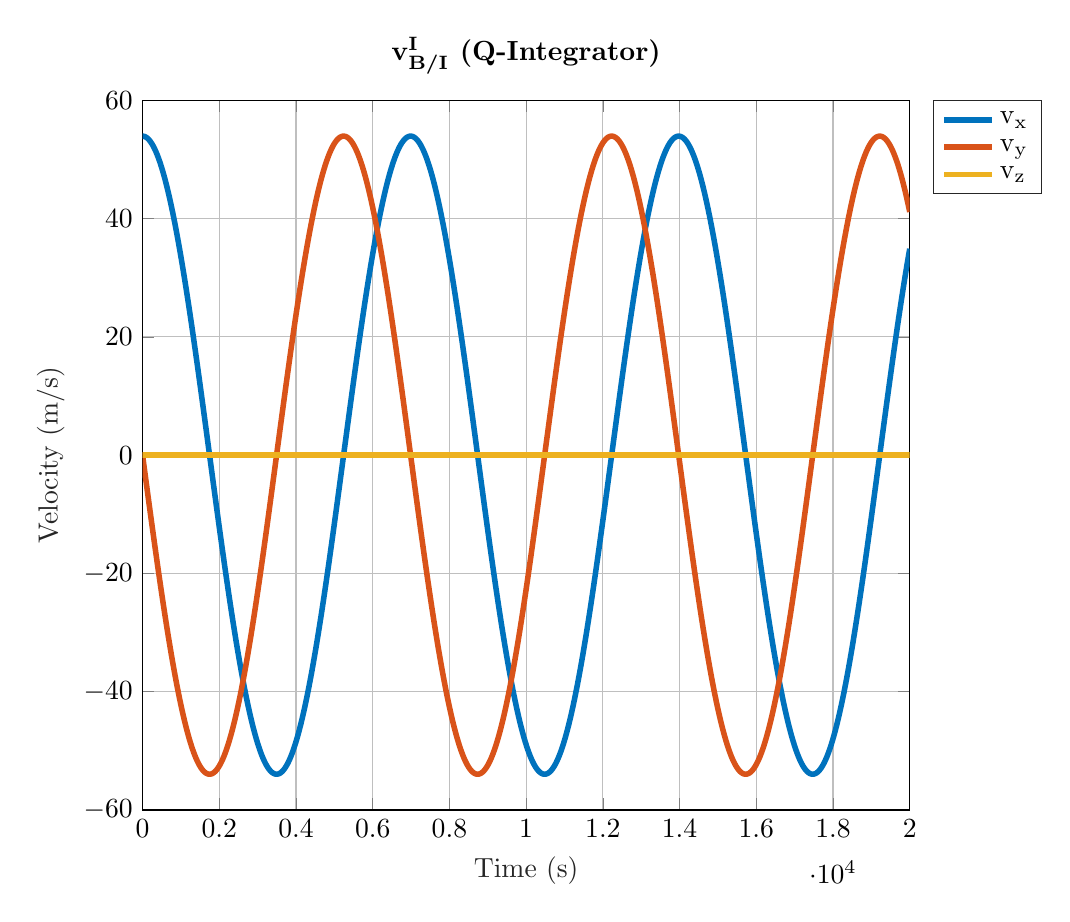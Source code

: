 % This file was created by matlab2tikz.
%
%The latest updates can be retrieved from
%  http://www.mathworks.com/matlabcentral/fileexchange/22022-matlab2tikz-matlab2tikz
%where you can also make suggestions and rate matlab2tikz.
%
\definecolor{mycolor1}{rgb}{0.0,0.447,0.741}%
\definecolor{mycolor2}{rgb}{0.85,0.325,0.098}%
\definecolor{mycolor3}{rgb}{0.929,0.694,0.125}%
%
\begin{tikzpicture}

\begin{axis}[%
width=3.836in,
height=3.548in,
at={(0.643in,0.481in)},
scale only axis,
xmin=0,
xmax=20000,
xlabel style={font=\color{white!15!black}},
xlabel={Time (s)},
ymin=-60,
ymax=60,
ylabel style={font=\color{white!15!black}},
ylabel={Velocity (m/s)},
axis background/.style={fill=white},
title style={font=\bfseries},
title={$\text{v}^\text{I}_{\text{B/I}}\text{ (Q-Integrator)}$},
xmajorgrids,
ymajorgrids,
legend style={at={(1.03,1)}, anchor=north west, legend cell align=left, align=left, draw=white!15!black}
]
\addplot [color=mycolor1, line width=2.0pt]
  table[row sep=crcr]{%
0	53.948\\
3.707e-07	53.948\\
7.415e-07	53.948\\
1.112e-06	53.948\\
1.483e-06	53.948\\
3.337e-06	53.948\\
5.19e-06	53.948\\
7.044e-06	53.948\\
8.898e-06	53.948\\
1.817e-05	53.948\\
2.743e-05	53.948\\
3.67e-05	53.948\\
4.597e-05	53.948\\
9.231e-05	53.948\\
0.0	53.948\\
0.0	53.948\\
0.0	53.948\\
0.0	53.948\\
0.001	53.948\\
0.001	53.948\\
0.001	53.948\\
0.002	53.948\\
0.003	53.948\\
0.005	53.948\\
0.006	53.948\\
0.012	53.948\\
0.017	53.948\\
0.023	53.948\\
0.029	53.948\\
0.058	53.948\\
0.087	53.948\\
0.116	53.948\\
0.145	53.948\\
0.29	53.948\\
0.434	53.948\\
0.579	53.948\\
0.724	53.948\\
1.448	53.948\\
2.172	53.947\\
2.896	53.947\\
3.62	53.947\\
6.559	53.947\\
9.499	53.946\\
12.438	53.944\\
15.377	53.942\\
19.302	53.939\\
23.227	53.936\\
27.152	53.932\\
31.077	53.927\\
35.595	53.92\\
40.114	53.913\\
44.632	53.904\\
49.15	53.895\\
54.103	53.884\\
59.056	53.872\\
64.009	53.858\\
68.961	53.844\\
74.262	53.827\\
79.563	53.81\\
84.864	53.791\\
90.164	53.77\\
95.758	53.748\\
101.352	53.724\\
106.946	53.698\\
112.54	53.672\\
118.389	53.642\\
124.238	53.611\\
130.088	53.579\\
135.937	53.545\\
142.014	53.508\\
148.09	53.47\\
154.167	53.43\\
160.244	53.389\\
166.526	53.344\\
172.809	53.298\\
179.092	53.25\\
185.374	53.2\\
191.846	53.147\\
198.318	53.092\\
204.79	53.036\\
211.262	52.977\\
217.91	52.915\\
224.557	52.852\\
231.205	52.786\\
237.852	52.719\\
244.664	52.648\\
251.476	52.574\\
258.288	52.499\\
265.1	52.422\\
272.067	52.342\\
279.034	52.259\\
286.001	52.174\\
292.968	52.087\\
300.082	51.996\\
307.197	51.903\\
314.311	51.808\\
321.426	51.71\\
328.681	51.609\\
335.936	51.505\\
343.191	51.4\\
350.446	51.292\\
357.837	51.179\\
365.227	51.065\\
372.618	50.948\\
380.008	50.829\\
387.529	50.706\\
395.05	50.58\\
402.571	50.452\\
410.092	50.322\\
417.74	50.187\\
425.388	50.049\\
433.035	49.91\\
440.683	49.768\\
448.454	49.621\\
456.225	49.472\\
463.996	49.321\\
471.767	49.167\\
479.658	49.008\\
487.55	48.847\\
495.441	48.683\\
503.332	48.517\\
511.342	48.346\\
519.352	48.172\\
527.362	47.996\\
535.372	47.817\\
543.498	47.633\\
551.624	47.447\\
559.751	47.258\\
567.877	47.067\\
576.119	46.87\\
584.361	46.671\\
592.603	46.469\\
600.844	46.265\\
609.201	46.055\\
617.557	45.843\\
625.913	45.628\\
634.269	45.41\\
642.74	45.187\\
651.21	44.961\\
659.681	44.733\\
668.151	44.502\\
676.735	44.265\\
685.32	44.026\\
693.904	43.784\\
702.489	43.539\\
711.188	43.289\\
719.887	43.036\\
728.586	42.78\\
737.285	42.522\\
746.099	42.257\\
754.914	41.99\\
763.728	41.72\\
772.543	41.448\\
781.474	41.169\\
790.405	40.888\\
799.337	40.604\\
808.268	40.318\\
817.318	40.025\\
826.368	39.729\\
835.418	39.431\\
844.468	39.13\\
853.639	38.822\\
862.81	38.512\\
871.981	38.199\\
881.152	37.884\\
890.399	37.563\\
899.646	37.24\\
908.893	36.914\\
918.141	36.586\\
927.272	36.259\\
936.403	35.93\\
945.534	35.598\\
954.665	35.264\\
963.681	34.932\\
972.698	34.598\\
981.714	34.261\\
990.731	33.922\\
999.634	33.585\\
1008.538	33.246\\
1017.442	32.905\\
1026.345	32.562\\
1035.138	32.221\\
1043.93	31.878\\
1052.722	31.532\\
1061.515	31.185\\
1070.196	30.841\\
1078.878	30.494\\
1087.56	30.146\\
1096.242	29.796\\
1104.814	29.448\\
1113.385	29.099\\
1121.957	28.748\\
1130.529	28.396\\
1138.99	28.046\\
1147.452	27.694\\
1155.914	27.341\\
1164.375	26.987\\
1172.727	26.635\\
1181.078	26.282\\
1189.429	25.928\\
1197.781	25.572\\
1206.021	25.219\\
1214.261	24.865\\
1222.501	24.51\\
1230.741	24.153\\
1238.869	23.8\\
1246.997	23.445\\
1255.125	23.09\\
1263.253	22.733\\
1271.266	22.38\\
1279.28	22.025\\
1287.294	21.67\\
1295.308	21.313\\
1303.206	20.961\\
1311.103	20.607\\
1319.001	20.253\\
1326.899	19.897\\
1334.678	19.546\\
1342.457	19.194\\
1350.236	18.841\\
1358.015	18.487\\
1365.673	18.137\\
1373.33	17.787\\
1380.987	17.436\\
1388.645	17.084\\
1396.176	16.737\\
1403.708	16.39\\
1411.24	16.041\\
1418.771	15.692\\
1426.173	15.348\\
1433.575	15.004\\
1440.976	14.658\\
1448.378	14.313\\
1455.644	13.972\\
1462.911	13.632\\
1470.177	13.29\\
1477.443	12.949\\
1484.568	12.613\\
1491.692	12.277\\
1498.817	11.94\\
1505.942	11.603\\
1512.917	11.272\\
1519.893	10.941\\
1526.868	10.609\\
1533.844	10.277\\
1540.661	9.952\\
1547.478	9.627\\
1554.296	9.302\\
1561.113	8.976\\
1567.762	8.658\\
1574.411	8.339\\
1581.059	8.02\\
1587.708	7.701\\
1594.174	7.391\\
1600.641	7.08\\
1607.107	6.769\\
1613.574	6.458\\
1619.842	6.156\\
1626.11	5.854\\
1632.378	5.551\\
1638.646	5.249\\
1644.694	4.957\\
1650.742	4.664\\
1656.791	4.372\\
1662.839	4.08\\
1668.64	3.799\\
1674.441	3.518\\
1680.242	3.237\\
1686.043	2.956\\
1691.557	2.689\\
1697.072	2.422\\
1702.586	2.155\\
1708.101	1.888\\
1713.271	1.637\\
1718.441	1.386\\
1723.61	1.136\\
1728.78	0.885\\
1733.506	0.656\\
1738.232	0.426\\
1742.958	0.197\\
1747.684	-0.032\\
1751.745	-0.229\\
1755.807	-0.426\\
1759.868	-0.623\\
1763.93	-0.82\\
1767.93	-1.014\\
1771.93	-1.208\\
1775.93	-1.402\\
1779.93	-1.596\\
1784.5	-1.817\\
1789.071	-2.039\\
1793.641	-2.261\\
1798.212	-2.482\\
1803.205	-2.724\\
1808.198	-2.966\\
1813.191	-3.208\\
1818.185	-3.449\\
1823.519	-3.707\\
1828.853	-3.966\\
1834.187	-4.224\\
1839.521	-4.481\\
1845.144	-4.753\\
1850.767	-5.025\\
1856.39	-5.296\\
1862.012	-5.568\\
1867.887	-5.851\\
1873.762	-6.134\\
1879.636	-6.417\\
1885.511	-6.7\\
1891.611	-6.994\\
1897.71	-7.287\\
1903.81	-7.58\\
1909.909	-7.873\\
1916.213	-8.175\\
1922.516	-8.477\\
1928.82	-8.779\\
1935.124	-9.08\\
1941.615	-9.391\\
1948.106	-9.701\\
1954.597	-10.01\\
1961.089	-10.319\\
1967.754	-10.636\\
1974.42	-10.953\\
1981.085	-11.27\\
1987.751	-11.586\\
1994.58	-11.909\\
2001.408	-12.232\\
2008.237	-12.554\\
2015.066	-12.876\\
2022.049	-13.205\\
2029.032	-13.533\\
2036.015	-13.861\\
2042.999	-14.188\\
2050.128	-14.521\\
2057.258	-14.854\\
2064.388	-15.186\\
2071.517	-15.517\\
2078.787	-15.855\\
2086.057	-16.192\\
2093.327	-16.528\\
2100.597	-16.863\\
2108.002	-17.204\\
2115.406	-17.544\\
2122.811	-17.883\\
2130.215	-18.221\\
2137.75	-18.565\\
2145.285	-18.908\\
2152.819	-19.25\\
2160.354	-19.591\\
2168.015	-19.936\\
2175.676	-20.281\\
2183.337	-20.625\\
2190.998	-20.968\\
2198.782	-21.315\\
2206.566	-21.662\\
2214.349	-22.007\\
2222.133	-22.351\\
2230.038	-22.699\\
2237.942	-23.047\\
2245.846	-23.393\\
2253.75	-23.738\\
2261.772	-24.086\\
2269.795	-24.434\\
2277.817	-24.78\\
2285.839	-25.125\\
2293.978	-25.474\\
2302.117	-25.821\\
2310.256	-26.167\\
2318.394	-26.512\\
2326.648	-26.86\\
2334.902	-27.206\\
2343.156	-27.551\\
2351.41	-27.894\\
2359.779	-28.241\\
2368.147	-28.586\\
2376.516	-28.93\\
2384.884	-29.271\\
2393.367	-29.616\\
2401.849	-29.959\\
2410.332	-30.3\\
2418.814	-30.64\\
2427.411	-30.982\\
2436.008	-31.323\\
2444.604	-31.661\\
2453.201	-31.998\\
2461.912	-32.337\\
2470.623	-32.674\\
2479.335	-33.01\\
2488.046	-33.343\\
2496.873	-33.678\\
2505.7	-34.012\\
2514.527	-34.343\\
2523.353	-34.672\\
2532.297	-35.003\\
2541.241	-35.332\\
2550.185	-35.659\\
2559.129	-35.983\\
2568.191	-36.31\\
2577.254	-36.634\\
2586.317	-36.955\\
2595.38	-37.274\\
2604.564	-37.595\\
2613.748	-37.913\\
2622.932	-38.229\\
2632.116	-38.542\\
2641.351	-38.854\\
2650.585	-39.163\\
2659.82	-39.47\\
2669.055	-39.774\\
2678.174	-40.071\\
2687.293	-40.366\\
2696.412	-40.658\\
2705.53	-40.948\\
2714.535	-41.231\\
2723.539	-41.511\\
2732.544	-41.789\\
2741.548	-42.063\\
2750.44	-42.332\\
2759.332	-42.598\\
2768.224	-42.861\\
2777.116	-43.122\\
2785.896	-43.377\\
2794.677	-43.628\\
2803.457	-43.878\\
2812.238	-44.124\\
2820.908	-44.365\\
2829.578	-44.603\\
2838.248	-44.838\\
2846.918	-45.07\\
2855.478	-45.297\\
2864.038	-45.521\\
2872.598	-45.743\\
2881.159	-45.962\\
2889.609	-46.175\\
2898.059	-46.385\\
2906.509	-46.593\\
2914.959	-46.799\\
2923.298	-46.999\\
2931.638	-47.196\\
2939.977	-47.39\\
2948.317	-47.582\\
2956.545	-47.769\\
2964.774	-47.953\\
2973.002	-48.135\\
2981.23	-48.314\\
2989.346	-48.488\\
2997.462	-48.659\\
3005.578	-48.828\\
3013.694	-48.994\\
3021.695	-49.155\\
3029.697	-49.314\\
3037.698	-49.47\\
3045.7	-49.623\\
3053.585	-49.772\\
3061.471	-49.918\\
3069.356	-50.062\\
3077.241	-50.203\\
3085.008	-50.34\\
3092.774	-50.474\\
3100.541	-50.606\\
3108.307	-50.735\\
3115.951	-50.86\\
3123.595	-50.983\\
3131.239	-51.103\\
3138.884	-51.22\\
3146.402	-51.333\\
3153.92	-51.444\\
3161.438	-51.553\\
3168.956	-51.659\\
3176.344	-51.761\\
3183.731	-51.861\\
3191.119	-51.959\\
3198.507	-52.054\\
3205.758	-52.145\\
3213.01	-52.234\\
3220.261	-52.321\\
3227.513	-52.406\\
3234.622	-52.487\\
3241.731	-52.565\\
3248.841	-52.642\\
3255.95	-52.716\\
3262.909	-52.787\\
3269.868	-52.855\\
3276.828	-52.922\\
3283.787	-52.986\\
3290.587	-53.047\\
3297.387	-53.106\\
3304.187	-53.163\\
3310.987	-53.218\\
3317.617	-53.27\\
3324.247	-53.32\\
3330.877	-53.368\\
3337.507	-53.414\\
3343.953	-53.457\\
3350.4	-53.498\\
3356.846	-53.538\\
3363.292	-53.575\\
3369.538	-53.61\\
3375.784	-53.643\\
3382.03	-53.674\\
3388.276	-53.704\\
3394.299	-53.731\\
3400.323	-53.756\\
3406.347	-53.78\\
3412.37	-53.802\\
3418.143	-53.822\\
3423.915	-53.84\\
3429.688	-53.857\\
3435.461	-53.873\\
3440.942	-53.886\\
3446.423	-53.898\\
3451.904	-53.909\\
3457.386	-53.918\\
3462.514	-53.926\\
3467.643	-53.932\\
3472.772	-53.938\\
3477.9	-53.942\\
3482.57	-53.945\\
3487.24	-53.947\\
3491.909	-53.947\\
3496.579	-53.947\\
3500.542	-53.947\\
3504.506	-53.945\\
3508.47	-53.943\\
3512.433	-53.94\\
3516.501	-53.937\\
3520.569	-53.932\\
3524.637	-53.927\\
3528.704	-53.921\\
3533.322	-53.914\\
3537.941	-53.906\\
3542.559	-53.896\\
3547.177	-53.886\\
3552.207	-53.874\\
3557.238	-53.861\\
3562.268	-53.846\\
3567.299	-53.831\\
3572.664	-53.813\\
3578.03	-53.794\\
3583.395	-53.774\\
3588.76	-53.752\\
3594.41	-53.728\\
3600.059	-53.703\\
3605.709	-53.676\\
3611.358	-53.648\\
3617.257	-53.617\\
3623.155	-53.585\\
3629.054	-53.551\\
3634.952	-53.515\\
3641.073	-53.477\\
3647.194	-53.437\\
3653.315	-53.395\\
3659.436	-53.352\\
3665.759	-53.306\\
3672.082	-53.258\\
3678.405	-53.208\\
3684.728	-53.157\\
3691.238	-53.102\\
3697.747	-53.045\\
3704.256	-52.987\\
3710.766	-52.927\\
3717.448	-52.863\\
3724.131	-52.797\\
3730.813	-52.73\\
3737.495	-52.66\\
3744.34	-52.587\\
3751.185	-52.512\\
3758.03	-52.435\\
3764.875	-52.356\\
3771.873	-52.273\\
3778.871	-52.188\\
3785.869	-52.101\\
3792.867	-52.012\\
3800.011	-51.919\\
3807.156	-51.824\\
3814.3	-51.727\\
3821.444	-51.627\\
3828.727	-51.523\\
3836.011	-51.418\\
3843.295	-51.31\\
3850.578	-51.199\\
3857.996	-51.085\\
3865.414	-50.968\\
3872.832	-50.849\\
3880.25	-50.728\\
3887.798	-50.602\\
3895.345	-50.474\\
3902.893	-50.343\\
3910.44	-50.211\\
3918.114	-50.073\\
3925.787	-49.934\\
3933.461	-49.792\\
3941.134	-49.647\\
3948.93	-49.498\\
3956.726	-49.346\\
3964.522	-49.192\\
3972.318	-49.036\\
3980.235	-48.875\\
3988.151	-48.711\\
3996.067	-48.545\\
4003.983	-48.376\\
4012.017	-48.202\\
4020.051	-48.026\\
4028.085	-47.847\\
4036.119	-47.666\\
4044.27	-47.479\\
4052.42	-47.29\\
4060.571	-47.099\\
4068.721	-46.905\\
4076.987	-46.706\\
4085.252	-46.504\\
4093.518	-46.299\\
4101.783	-46.092\\
4110.163	-45.879\\
4118.543	-45.664\\
4126.923	-45.447\\
4135.303	-45.226\\
4143.797	-45.0\\
4152.291	-44.772\\
4160.785	-44.541\\
4169.279	-44.307\\
4177.887	-44.067\\
4186.495	-43.825\\
4195.103	-43.58\\
4203.712	-43.333\\
4212.434	-43.08\\
4221.157	-42.824\\
4229.88	-42.565\\
4238.603	-42.304\\
4247.442	-42.036\\
4256.28	-41.766\\
4265.119	-41.494\\
4273.957	-41.218\\
4282.913	-40.937\\
4291.869	-40.653\\
4300.824	-40.366\\
4309.78	-40.076\\
4318.855	-39.78\\
4327.93	-39.482\\
4337.004	-39.18\\
4346.079	-38.876\\
4355.276	-38.566\\
4364.472	-38.253\\
4373.669	-37.937\\
4382.865	-37.618\\
4392.088	-37.296\\
4401.311	-36.972\\
4410.534	-36.645\\
4419.757	-36.315\\
4428.865	-35.987\\
4437.972	-35.657\\
4447.079	-35.324\\
4456.186	-34.989\\
4465.179	-34.656\\
4474.173	-34.321\\
4483.166	-33.983\\
4492.159	-33.643\\
4501.039	-33.305\\
4509.92	-32.965\\
4518.801	-32.623\\
4527.681	-32.279\\
4536.451	-31.937\\
4545.22	-31.593\\
4553.99	-31.248\\
4562.759	-30.9\\
4571.418	-30.555\\
4580.077	-30.208\\
4588.736	-29.859\\
4597.395	-29.508\\
4605.944	-29.16\\
4614.494	-28.81\\
4623.043	-28.459\\
4631.592	-28.106\\
4640.031	-27.756\\
4648.47	-27.404\\
4656.909	-27.05\\
4665.348	-26.695\\
4673.676	-26.344\\
4682.004	-25.99\\
4690.333	-25.636\\
4698.661	-25.279\\
4706.879	-24.927\\
4715.096	-24.573\\
4723.313	-24.217\\
4731.53	-23.86\\
4739.634	-23.507\\
4747.739	-23.153\\
4755.843	-22.797\\
4763.948	-22.44\\
4771.938	-22.087\\
4779.928	-21.733\\
4787.918	-21.378\\
4795.908	-21.021\\
4803.782	-20.669\\
4811.655	-20.316\\
4819.529	-19.961\\
4827.402	-19.606\\
4835.156	-19.255\\
4842.911	-18.903\\
4850.665	-18.551\\
4858.419	-18.197\\
4866.051	-17.848\\
4873.683	-17.498\\
4881.314	-17.148\\
4888.946	-16.796\\
4896.452	-16.45\\
4903.957	-16.103\\
4911.462	-15.755\\
4918.967	-15.407\\
4926.342	-15.063\\
4933.716	-14.72\\
4941.09	-14.375\\
4948.464	-14.03\\
4955.702	-13.691\\
4962.939	-13.351\\
4970.177	-13.01\\
4977.415	-12.67\\
4984.509	-12.335\\
4991.604	-12.0\\
4998.698	-11.664\\
5005.793	-11.328\\
5012.737	-10.998\\
5019.68	-10.668\\
5026.624	-10.338\\
5033.568	-10.007\\
5040.351	-9.683\\
5047.135	-9.36\\
5053.918	-9.035\\
5060.702	-8.711\\
5067.314	-8.394\\
5073.926	-8.077\\
5080.539	-7.76\\
5087.151	-7.442\\
5093.578	-7.133\\
5100.005	-6.824\\
5106.432	-6.515\\
5112.859	-6.205\\
5119.084	-5.905\\
5125.308	-5.605\\
5131.533	-5.305\\
5137.758	-5.004\\
5143.758	-4.714\\
5149.757	-4.424\\
5155.757	-4.134\\
5161.757	-3.844\\
5167.503	-3.566\\
5173.248	-3.288\\
5178.994	-3.01\\
5184.739	-2.731\\
5190.188	-2.467\\
5195.637	-2.203\\
5201.087	-1.939\\
5206.536	-1.675\\
5211.624	-1.428\\
5216.713	-1.182\\
5221.801	-0.935\\
5226.89	-0.688\\
5231.504	-0.464\\
5236.118	-0.24\\
5240.733	-0.017\\
5245.347	0.207\\
5249.209	0.395\\
5253.071	0.582\\
5256.933	0.769\\
5260.795	0.957\\
5264.92	1.157\\
5269.046	1.357\\
5273.171	1.557\\
5277.296	1.757\\
5281.956	1.983\\
5286.615	2.208\\
5291.274	2.434\\
5295.933	2.66\\
5300.996	2.905\\
5306.059	3.15\\
5311.122	3.395\\
5316.185	3.641\\
5321.577	3.901\\
5326.97	4.162\\
5332.362	4.423\\
5337.755	4.684\\
5343.428	4.958\\
5349.101	5.232\\
5354.774	5.505\\
5360.447	5.779\\
5366.366	6.065\\
5372.285	6.35\\
5378.204	6.635\\
5384.123	6.92\\
5390.263	7.215\\
5396.403	7.51\\
5402.543	7.805\\
5408.682	8.099\\
5415.023	8.403\\
5421.363	8.707\\
5427.703	9.01\\
5434.044	9.313\\
5440.569	9.625\\
5447.094	9.936\\
5453.62	10.247\\
5460.145	10.558\\
5466.842	10.876\\
5473.539	11.194\\
5480.237	11.512\\
5486.934	11.829\\
5493.793	12.153\\
5500.652	12.477\\
5507.51	12.8\\
5514.369	13.123\\
5521.381	13.453\\
5528.392	13.782\\
5535.404	14.111\\
5542.415	14.439\\
5549.572	14.773\\
5556.729	15.106\\
5563.885	15.439\\
5571.042	15.772\\
5578.338	16.11\\
5585.634	16.447\\
5592.93	16.784\\
5600.226	17.12\\
5607.655	17.461\\
5615.085	17.802\\
5622.514	18.141\\
5629.944	18.48\\
5637.503	18.824\\
5645.062	19.168\\
5652.621	19.51\\
5660.18	19.851\\
5667.864	20.197\\
5675.549	20.543\\
5683.233	20.887\\
5690.918	21.23\\
5698.724	21.578\\
5706.531	21.924\\
5714.338	22.27\\
5722.145	22.614\\
5730.072	22.962\\
5737.999	23.31\\
5745.925	23.656\\
5753.852	24.001\\
5761.897	24.35\\
5769.941	24.697\\
5777.986	25.043\\
5786.03	25.388\\
5794.191	25.737\\
5802.352	26.084\\
5810.512	26.43\\
5818.673	26.774\\
5826.949	27.122\\
5835.225	27.468\\
5843.5	27.813\\
5851.776	28.156\\
5860.166	28.503\\
5868.556	28.847\\
5876.946	29.19\\
5885.337	29.532\\
5893.841	29.876\\
5902.345	30.219\\
5910.849	30.56\\
5919.353	30.899\\
5927.972	31.24\\
5936.59	31.58\\
5945.208	31.918\\
5953.827	32.254\\
5962.56	32.593\\
5971.293	32.929\\
5980.026	33.264\\
5988.759	33.596\\
5997.608	33.931\\
6006.457	34.264\\
6015.306	34.594\\
6024.155	34.922\\
6033.121	35.253\\
6042.087	35.581\\
6051.054	35.907\\
6060.02	36.23\\
6069.105	36.555\\
6078.191	36.878\\
6087.276	37.199\\
6096.362	37.517\\
6105.569	37.836\\
6114.777	38.153\\
6123.984	38.468\\
6133.192	38.779\\
6142.404	39.089\\
6151.617	39.395\\
6160.83	39.699\\
6170.042	40.001\\
6179.139	40.295\\
6188.236	40.587\\
6197.333	40.877\\
6206.43	41.163\\
6215.413	41.444\\
6224.396	41.721\\
6233.379	41.996\\
6242.362	42.268\\
6251.233	42.534\\
6260.104	42.798\\
6268.975	43.058\\
6277.845	43.316\\
6286.605	43.568\\
6295.365	43.817\\
6304.124	44.064\\
6312.884	44.307\\
6321.533	44.545\\
6330.182	44.781\\
6338.832	45.013\\
6347.481	45.243\\
6356.02	45.467\\
6364.559	45.689\\
6373.099	45.908\\
6381.638	46.124\\
6390.067	46.335\\
6398.496	46.543\\
6406.925	46.748\\
6415.355	46.951\\
6423.673	47.148\\
6431.992	47.343\\
6440.31	47.535\\
6448.629	47.725\\
6456.836	47.909\\
6465.043	48.091\\
6473.25	48.27\\
6481.457	48.446\\
6489.552	48.618\\
6497.646	48.787\\
6505.741	48.953\\
6513.835	49.117\\
6521.815	49.275\\
6529.795	49.432\\
6537.774	49.586\\
6545.754	49.737\\
6553.617	49.883\\
6561.48	50.027\\
6569.343	50.169\\
6577.206	50.308\\
6584.95	50.442\\
6592.693	50.574\\
6600.437	50.704\\
6608.18	50.831\\
6615.801	50.953\\
6623.422	51.073\\
6631.042	51.191\\
6638.663	51.307\\
6646.157	51.418\\
6653.651	51.527\\
6661.144	51.633\\
6668.638	51.737\\
6676.001	51.837\\
6683.363	51.935\\
6690.725	52.031\\
6698.087	52.124\\
6705.313	52.213\\
6712.538	52.3\\
6719.763	52.385\\
6726.988	52.468\\
6734.07	52.547\\
6741.151	52.623\\
6748.232	52.698\\
6755.314	52.77\\
6762.244	52.839\\
6769.174	52.906\\
6776.103	52.971\\
6783.033	53.033\\
6789.802	53.092\\
6796.571	53.15\\
6803.34	53.205\\
6810.109	53.258\\
6816.705	53.308\\
6823.301	53.356\\
6829.898	53.403\\
6836.494	53.447\\
6842.904	53.489\\
6849.314	53.528\\
6855.723	53.566\\
6862.133	53.602\\
6868.339	53.635\\
6874.545	53.667\\
6880.75	53.697\\
6886.956	53.725\\
6892.934	53.75\\
6898.913	53.774\\
6904.892	53.797\\
6910.87	53.818\\
6916.591	53.836\\
6922.312	53.853\\
6928.033	53.869\\
6933.754	53.883\\
6939.174	53.895\\
6944.595	53.906\\
6950.015	53.916\\
6955.435	53.924\\
6960.487	53.931\\
6965.539	53.937\\
6970.591	53.941\\
6975.643	53.944\\
6980.206	53.946\\
6984.769	53.947\\
6989.332	53.948\\
6993.895	53.947\\
6997.658	53.946\\
7001.421	53.944\\
7005.184	53.941\\
7008.947	53.938\\
7013.119	53.934\\
7017.29	53.929\\
7021.462	53.923\\
7025.633	53.917\\
7030.326	53.909\\
7035.018	53.9\\
7039.71	53.89\\
7044.403	53.878\\
7049.492	53.865\\
7054.582	53.851\\
7059.671	53.836\\
7064.761	53.819\\
7070.175	53.801\\
7075.59	53.781\\
7081.004	53.759\\
7086.419	53.737\\
7092.111	53.712\\
7097.803	53.685\\
7103.496	53.657\\
7109.188	53.628\\
7115.124	53.596\\
7121.061	53.563\\
7126.997	53.527\\
7132.933	53.491\\
7139.088	53.451\\
7145.243	53.41\\
7151.399	53.367\\
7157.554	53.323\\
7163.908	53.275\\
7170.263	53.226\\
7176.617	53.174\\
7182.972	53.122\\
7189.51	53.065\\
7196.049	53.007\\
7202.587	52.947\\
7209.125	52.886\\
7215.835	52.821\\
7222.544	52.753\\
7229.254	52.684\\
7235.963	52.613\\
7242.834	52.539\\
7249.704	52.462\\
7256.575	52.383\\
7263.445	52.303\\
7270.467	52.218\\
7277.49	52.132\\
7284.512	52.043\\
7291.535	51.952\\
7298.702	51.857\\
7305.869	51.761\\
7313.036	51.662\\
7320.204	51.56\\
7327.51	51.455\\
7334.815	51.347\\
7342.121	51.238\\
7349.427	51.126\\
7356.867	51.009\\
7364.306	50.891\\
7371.745	50.77\\
7379.185	50.647\\
7386.753	50.519\\
7394.321	50.389\\
7401.889	50.257\\
7409.458	50.122\\
7417.151	49.983\\
7424.845	49.841\\
7432.539	49.697\\
7440.232	49.551\\
7448.048	49.4\\
7455.864	49.246\\
7463.68	49.09\\
7471.496	48.932\\
7479.431	48.768\\
7487.367	48.603\\
7495.302	48.434\\
7503.238	48.264\\
7511.291	48.088\\
7519.344	47.909\\
7527.397	47.729\\
7535.45	47.545\\
7543.619	47.357\\
7551.789	47.166\\
7559.958	46.972\\
7568.127	46.776\\
7576.411	46.574\\
7584.696	46.37\\
7592.98	46.164\\
7601.264	45.955\\
7609.663	45.74\\
7618.061	45.523\\
7626.46	45.303\\
7634.858	45.08\\
7643.371	44.852\\
7651.883	44.621\\
7660.396	44.388\\
7668.909	44.152\\
7677.535	43.91\\
7686.162	43.666\\
7694.789	43.419\\
7703.416	43.169\\
7712.158	42.913\\
7720.899	42.655\\
7729.641	42.394\\
7738.382	42.131\\
7747.24	41.861\\
7756.098	41.589\\
7764.955	41.314\\
7773.813	41.036\\
7782.788	40.752\\
7791.762	40.466\\
7800.737	40.176\\
7809.712	39.885\\
7818.807	39.586\\
7827.901	39.285\\
7836.996	38.982\\
7846.09	38.675\\
7855.307	38.362\\
7864.523	38.047\\
7873.74	37.728\\
7882.956	37.408\\
7892.16	37.085\\
7901.365	36.759\\
7910.569	36.431\\
7919.773	36.101\\
7928.861	35.772\\
7937.95	35.441\\
7947.038	35.107\\
7956.127	34.771\\
7965.101	34.437\\
7974.076	34.101\\
7983.051	33.763\\
7992.025	33.422\\
8000.888	33.083\\
8009.75	32.743\\
8018.613	32.4\\
8027.475	32.055\\
8036.227	31.713\\
8044.978	31.369\\
8053.73	31.022\\
8062.481	30.674\\
8071.122	30.328\\
8079.763	29.981\\
8088.404	29.631\\
8097.046	29.28\\
8105.577	28.932\\
8114.108	28.582\\
8122.639	28.23\\
8131.17	27.876\\
8139.591	27.526\\
8148.012	27.174\\
8156.433	26.82\\
8164.854	26.465\\
8173.164	26.113\\
8181.475	25.76\\
8189.785	25.405\\
8198.096	25.048\\
8206.295	24.696\\
8214.493	24.341\\
8222.692	23.986\\
8230.891	23.629\\
8238.977	23.276\\
8247.063	22.921\\
8255.149	22.566\\
8263.235	22.209\\
8271.206	21.856\\
8279.177	21.502\\
8287.149	21.147\\
8295.12	20.79\\
8302.974	20.438\\
8310.829	20.085\\
8318.683	19.731\\
8326.537	19.376\\
8334.272	19.025\\
8342.006	18.674\\
8349.741	18.321\\
8357.475	17.968\\
8365.087	17.62\\
8372.698	17.27\\
8380.31	16.92\\
8387.921	16.569\\
8395.405	16.223\\
8402.89	15.877\\
8410.374	15.529\\
8417.858	15.181\\
8425.211	14.839\\
8432.563	14.496\\
8439.915	14.152\\
8447.268	13.807\\
8454.482	13.469\\
8461.697	13.13\\
8468.912	12.79\\
8476.127	12.45\\
8483.197	12.116\\
8490.268	11.781\\
8497.338	11.446\\
8504.409	11.111\\
8511.327	10.782\\
8518.245	10.453\\
8525.164	10.124\\
8532.082	9.794\\
8538.839	9.472\\
8545.595	9.149\\
8552.351	8.826\\
8559.108	8.502\\
8565.691	8.187\\
8572.274	7.871\\
8578.857	7.555\\
8585.44	7.239\\
8591.836	6.931\\
8598.231	6.623\\
8604.626	6.315\\
8611.022	6.007\\
8617.211	5.709\\
8623.401	5.41\\
8629.591	5.111\\
8635.781	4.812\\
8641.741	4.524\\
8647.702	4.236\\
8653.663	3.948\\
8659.624	3.659\\
8665.324	3.383\\
8671.024	3.107\\
8676.725	2.831\\
8682.425	2.555\\
8687.821	2.294\\
8693.217	2.032\\
8698.612	1.771\\
8704.008	1.509\\
8709.029	1.266\\
8714.05	1.022\\
8719.071	0.779\\
8724.092	0.535\\
8728.611	0.316\\
8733.13	0.097\\
8737.649	-0.123\\
8742.168	-0.342\\
8745.841	-0.52\\
8749.513	-0.698\\
8753.186	-0.876\\
8756.859	-1.054\\
8761.065	-1.258\\
8765.271	-1.462\\
8769.478	-1.666\\
8773.684	-1.87\\
8778.402	-2.099\\
8783.12	-2.327\\
8787.838	-2.556\\
8792.556	-2.785\\
8797.665	-3.032\\
8802.775	-3.28\\
8807.885	-3.527\\
8812.995	-3.774\\
8818.426	-4.037\\
8823.858	-4.3\\
8829.29	-4.562\\
8834.721	-4.825\\
8840.428	-5.1\\
8846.135	-5.376\\
8851.842	-5.651\\
8857.549	-5.926\\
8863.499	-6.213\\
8869.448	-6.5\\
8875.398	-6.786\\
8881.347	-7.072\\
8887.514	-7.369\\
8893.681	-7.665\\
8899.848	-7.961\\
8906.015	-8.257\\
8912.381	-8.562\\
8918.746	-8.866\\
8925.112	-9.171\\
8931.477	-9.475\\
8938.026	-9.787\\
8944.574	-10.1\\
8951.123	-10.411\\
8957.671	-10.723\\
8964.39	-11.042\\
8971.109	-11.361\\
8977.828	-11.679\\
8984.547	-11.997\\
8991.427	-12.322\\
8998.306	-12.647\\
9005.185	-12.971\\
9012.065	-13.295\\
9019.096	-13.625\\
9026.127	-13.955\\
9033.158	-14.284\\
9040.188	-14.613\\
9047.364	-14.947\\
9054.539	-15.281\\
9061.715	-15.615\\
9068.89	-15.948\\
9076.204	-16.286\\
9083.517	-16.624\\
9090.831	-16.961\\
9098.145	-17.298\\
9105.591	-17.639\\
9113.038	-17.98\\
9120.485	-18.32\\
9127.932	-18.66\\
9135.507	-19.004\\
9143.083	-19.348\\
9150.659	-19.69\\
9158.234	-20.032\\
9165.935	-20.378\\
9173.636	-20.724\\
9181.336	-21.068\\
9189.037	-21.411\\
9196.86	-21.759\\
9204.683	-22.106\\
9212.505	-22.451\\
9220.328	-22.796\\
9228.27	-23.144\\
9236.213	-23.492\\
9244.155	-23.838\\
9252.097	-24.183\\
9260.157	-24.532\\
9268.217	-24.879\\
9276.277	-25.226\\
9284.337	-25.57\\
9292.513	-25.919\\
9300.689	-26.266\\
9308.864	-26.612\\
9317.04	-26.956\\
9325.331	-27.304\\
9333.622	-27.65\\
9341.913	-27.994\\
9350.203	-28.337\\
9358.609	-28.683\\
9367.014	-29.028\\
9375.419	-29.371\\
9383.824	-29.712\\
9392.343	-30.056\\
9400.862	-30.398\\
9409.381	-30.739\\
9417.9	-31.077\\
9426.534	-31.419\\
9435.167	-31.758\\
9443.8	-32.096\\
9452.434	-32.431\\
9461.182	-32.769\\
9469.93	-33.105\\
9478.679	-33.439\\
9487.427	-33.771\\
9496.291	-34.106\\
9505.155	-34.438\\
9514.02	-34.767\\
9522.884	-35.095\\
9531.865	-35.425\\
9540.847	-35.752\\
9549.829	-36.077\\
9558.811	-36.4\\
9567.912	-36.725\\
9577.013	-37.047\\
9586.115	-37.367\\
9595.216	-37.684\\
9604.44	-38.003\\
9613.663	-38.319\\
9622.887	-38.632\\
9632.111	-38.943\\
9641.308	-39.251\\
9650.506	-39.555\\
9659.703	-39.857\\
9668.9	-40.157\\
9677.982	-40.45\\
9687.064	-40.74\\
9696.146	-41.027\\
9705.228	-41.312\\
9714.196	-41.59\\
9723.164	-41.866\\
9732.133	-42.139\\
9741.101	-42.409\\
9749.957	-42.673\\
9758.813	-42.935\\
9767.669	-43.193\\
9776.525	-43.449\\
9785.27	-43.7\\
9794.015	-43.947\\
9802.76	-44.192\\
9811.505	-44.434\\
9820.14	-44.67\\
9828.775	-44.903\\
9837.41	-45.134\\
9846.044	-45.362\\
9854.569	-45.585\\
9863.094	-45.804\\
9871.619	-46.021\\
9880.144	-46.236\\
9888.558	-46.445\\
9896.973	-46.651\\
9905.388	-46.855\\
9913.802	-47.056\\
9922.106	-47.251\\
9930.41	-47.444\\
9938.714	-47.635\\
9947.018	-47.823\\
9955.211	-48.005\\
9963.403	-48.185\\
9971.596	-48.363\\
9979.788	-48.537\\
9987.867	-48.707\\
9995.947	-48.874\\
10004.026	-49.039\\
10012.106	-49.201\\
10020.07	-49.358\\
10028.035	-49.513\\
10035.999	-49.665\\
10043.964	-49.815\\
10051.812	-49.959\\
10059.659	-50.102\\
10067.507	-50.242\\
10075.354	-50.379\\
10083.082	-50.512\\
10090.809	-50.642\\
10098.537	-50.77\\
10106.264	-50.896\\
10113.869	-51.017\\
10121.473	-51.136\\
10129.077	-51.252\\
10136.681	-51.366\\
10144.158	-51.476\\
10151.635	-51.583\\
10159.112	-51.688\\
10166.588	-51.791\\
10173.933	-51.889\\
10181.278	-51.986\\
10188.622	-52.08\\
10195.967	-52.172\\
10203.174	-52.259\\
10210.38	-52.345\\
10217.587	-52.429\\
10224.794	-52.51\\
10231.856	-52.587\\
10238.918	-52.663\\
10245.98	-52.736\\
10253.042	-52.807\\
10259.951	-52.875\\
10266.86	-52.94\\
10273.769	-53.004\\
10280.679	-53.065\\
10287.426	-53.123\\
10294.172	-53.179\\
10300.919	-53.233\\
10307.666	-53.285\\
10314.239	-53.334\\
10320.812	-53.381\\
10327.384	-53.426\\
10333.957	-53.469\\
10340.341	-53.51\\
10346.725	-53.548\\
10353.109	-53.585\\
10359.493	-53.62\\
10365.67	-53.652\\
10371.848	-53.683\\
10378.025	-53.711\\
10384.202	-53.739\\
10390.149	-53.763\\
10396.096	-53.786\\
10402.042	-53.808\\
10407.989	-53.828\\
10413.673	-53.845\\
10419.358	-53.862\\
10425.042	-53.877\\
10430.726	-53.89\\
10436.103	-53.901\\
10441.479	-53.912\\
10446.855	-53.92\\
10452.231	-53.928\\
10457.228	-53.934\\
10462.224	-53.939\\
10467.221	-53.943\\
10472.217	-53.945\\
10476.701	-53.947\\
10481.185	-53.948\\
10485.668	-53.947\\
10490.152	-53.946\\
10493.748	-53.945\\
10497.344	-53.943\\
10500.941	-53.94\\
10504.537	-53.937\\
10508.768	-53.932\\
10513.0	-53.927\\
10517.231	-53.921\\
10521.463	-53.914\\
10526.199	-53.905\\
10530.935	-53.896\\
10535.671	-53.885\\
10540.407	-53.874\\
10545.532	-53.86\\
10550.656	-53.845\\
10555.781	-53.829\\
10560.905	-53.812\\
10566.349	-53.793\\
10571.793	-53.772\\
10577.237	-53.751\\
10582.681	-53.727\\
10588.399	-53.702\\
10594.116	-53.674\\
10599.834	-53.646\\
10605.552	-53.616\\
10611.511	-53.583\\
10617.47	-53.549\\
10623.429	-53.513\\
10629.388	-53.476\\
10635.564	-53.435\\
10641.74	-53.393\\
10647.915	-53.349\\
10654.091	-53.304\\
10660.464	-53.256\\
10666.838	-53.205\\
10673.211	-53.154\\
10679.585	-53.1\\
10686.141	-53.043\\
10692.696	-52.984\\
10699.252	-52.923\\
10705.808	-52.86\\
10712.534	-52.794\\
10719.26	-52.726\\
10725.986	-52.656\\
10732.712	-52.584\\
10739.598	-52.509\\
10746.484	-52.431\\
10753.369	-52.351\\
10760.255	-52.27\\
10767.292	-52.184\\
10774.329	-52.097\\
10781.367	-52.007\\
10788.404	-51.915\\
10795.585	-51.819\\
10802.766	-51.721\\
10809.947	-51.621\\
10817.129	-51.519\\
10824.448	-51.413\\
10831.767	-51.304\\
10839.087	-51.193\\
10846.406	-51.08\\
10853.858	-50.963\\
10861.311	-50.843\\
10868.763	-50.721\\
10876.215	-50.597\\
10883.796	-50.468\\
10891.377	-50.337\\
10898.958	-50.203\\
10906.539	-50.068\\
10914.245	-49.927\\
10921.951	-49.784\\
10929.657	-49.639\\
10937.363	-49.492\\
10945.19	-49.339\\
10953.018	-49.184\\
10960.846	-49.027\\
10968.674	-48.868\\
10976.621	-48.703\\
10984.568	-48.536\\
10992.516	-48.367\\
11000.463	-48.195\\
11008.528	-48.018\\
11016.592	-47.838\\
11024.657	-47.656\\
11032.722	-47.471\\
11040.902	-47.281\\
11049.083	-47.089\\
11057.264	-46.894\\
11065.445	-46.697\\
11073.74	-46.494\\
11082.036	-46.289\\
11090.331	-46.081\\
11098.627	-45.87\\
11107.037	-45.654\\
11115.447	-45.436\\
11123.857	-45.214\\
11132.266	-44.99\\
11140.79	-44.761\\
11149.314	-44.529\\
11157.838	-44.294\\
11166.362	-44.057\\
11175.0	-43.814\\
11183.638	-43.568\\
11192.277	-43.32\\
11200.915	-43.069\\
11209.668	-42.812\\
11218.421	-42.552\\
11227.174	-42.29\\
11235.927	-42.025\\
11244.796	-41.754\\
11253.665	-41.48\\
11262.534	-41.203\\
11271.404	-40.924\\
11280.39	-40.639\\
11289.377	-40.351\\
11298.364	-40.06\\
11307.35	-39.767\\
11316.457	-39.467\\
11325.563	-39.165\\
11334.67	-38.86\\
11343.776	-38.552\\
11353.005	-38.238\\
11362.234	-37.921\\
11371.463	-37.601\\
11380.691	-37.279\\
11389.884	-36.955\\
11399.076	-36.629\\
11408.269	-36.3\\
11417.461	-35.969\\
11426.539	-35.64\\
11435.616	-35.308\\
11444.693	-34.974\\
11453.77	-34.638\\
11462.733	-34.303\\
11471.697	-33.967\\
11480.66	-33.628\\
11489.624	-33.287\\
11498.475	-32.948\\
11507.326	-32.607\\
11516.178	-32.264\\
11525.029	-31.919\\
11533.769	-31.576\\
11542.51	-31.231\\
11551.25	-30.884\\
11559.991	-30.536\\
11568.621	-30.19\\
11577.251	-29.842\\
11585.881	-29.492\\
11594.511	-29.141\\
11603.032	-28.792\\
11611.552	-28.442\\
11620.072	-28.09\\
11628.592	-27.736\\
11637.002	-27.386\\
11645.412	-27.033\\
11653.822	-26.68\\
11662.232	-26.324\\
11670.532	-25.972\\
11678.831	-25.619\\
11687.13	-25.264\\
11695.43	-24.907\\
11703.617	-24.554\\
11711.805	-24.2\\
11719.993	-23.844\\
11728.18	-23.487\\
11736.255	-23.134\\
11744.33	-22.78\\
11752.404	-22.424\\
11760.479	-22.067\\
11768.439	-21.714\\
11776.398	-21.36\\
11784.358	-21.005\\
11792.318	-20.649\\
11800.16	-20.297\\
11808.003	-19.944\\
11815.845	-19.59\\
11823.688	-19.235\\
11831.41	-18.885\\
11839.133	-18.534\\
11846.855	-18.181\\
11854.578	-17.828\\
11862.177	-17.48\\
11869.776	-17.131\\
11877.375	-16.781\\
11884.974	-16.43\\
11892.445	-16.085\\
11899.916	-15.739\\
11907.388	-15.392\\
11914.859	-15.044\\
11922.198	-14.702\\
11929.537	-14.359\\
11936.876	-14.015\\
11944.215	-13.671\\
11951.415	-13.333\\
11958.616	-12.994\\
11965.817	-12.655\\
11973.018	-12.315\\
11980.073	-11.982\\
11987.129	-11.648\\
11994.185	-11.314\\
12001.241	-10.979\\
12008.143	-10.651\\
12015.046	-10.322\\
12021.949	-9.993\\
12028.851	-9.664\\
12035.591	-9.342\\
12042.331	-9.02\\
12049.071	-8.698\\
12055.81	-8.375\\
12062.376	-8.06\\
12068.941	-7.745\\
12075.506	-7.43\\
12082.071	-7.114\\
12088.447	-6.808\\
12094.822	-6.501\\
12101.198	-6.194\\
12107.574	-5.886\\
12113.742	-5.589\\
12119.91	-5.291\\
12126.078	-4.993\\
12132.246	-4.696\\
12138.182	-4.409\\
12144.119	-4.122\\
12150.055	-3.834\\
12155.992	-3.547\\
12161.664	-3.273\\
12167.337	-2.998\\
12173.009	-2.723\\
12178.681	-2.448\\
12184.043	-2.188\\
12189.405	-1.929\\
12194.767	-1.669\\
12200.129	-1.409\\
12205.108	-1.167\\
12210.086	-0.926\\
12215.064	-0.684\\
12220.042	-0.443\\
12223.579	-0.271\\
12227.115	-0.1\\
12230.651	0.072\\
12234.188	0.243\\
12237.724	0.415\\
12241.261	0.586\\
12244.797	0.758\\
12248.333	0.929\\
12252.435	1.128\\
12256.536	1.327\\
12260.638	1.526\\
12264.74	1.725\\
12269.382	1.95\\
12274.024	2.175\\
12278.666	2.4\\
12283.308	2.625\\
12288.358	2.869\\
12293.407	3.114\\
12298.457	3.359\\
12303.507	3.603\\
12308.888	3.863\\
12314.269	4.124\\
12319.65	4.384\\
12325.031	4.644\\
12330.694	4.918\\
12336.358	5.191\\
12342.021	5.464\\
12347.684	5.738\\
12353.595	6.023\\
12359.505	6.307\\
12365.416	6.592\\
12371.327	6.877\\
12377.458	7.171\\
12383.59	7.466\\
12389.722	7.761\\
12395.854	8.055\\
12402.187	8.358\\
12408.521	8.662\\
12414.854	8.965\\
12421.187	9.268\\
12427.706	9.579\\
12434.224	9.89\\
12440.743	10.201\\
12447.262	10.511\\
12453.953	10.829\\
12460.644	11.147\\
12467.335	11.464\\
12474.026	11.781\\
12480.879	12.105\\
12487.732	12.429\\
12494.585	12.752\\
12501.438	13.075\\
12508.444	13.404\\
12515.45	13.733\\
12522.456	14.062\\
12529.462	14.389\\
12536.613	14.723\\
12543.765	15.057\\
12550.916	15.39\\
12558.068	15.722\\
12565.358	16.06\\
12572.649	16.397\\
12579.94	16.734\\
12587.231	17.069\\
12594.656	17.411\\
12602.08	17.751\\
12609.505	18.091\\
12616.93	18.43\\
12624.484	18.774\\
12632.038	19.117\\
12639.592	19.459\\
12647.147	19.8\\
12654.826	20.146\\
12662.506	20.491\\
12670.186	20.836\\
12677.866	21.179\\
12685.668	21.526\\
12693.471	21.873\\
12701.273	22.218\\
12709.076	22.562\\
12716.998	22.911\\
12724.92	23.258\\
12732.843	23.604\\
12740.765	23.949\\
12748.805	24.298\\
12756.845	24.646\\
12764.886	24.992\\
12772.926	25.337\\
12781.082	25.686\\
12789.239	26.033\\
12797.395	26.379\\
12805.551	26.723\\
12813.823	27.071\\
12822.094	27.417\\
12830.366	27.762\\
12838.637	28.105\\
12847.023	28.451\\
12855.409	28.796\\
12863.795	29.139\\
12872.181	29.481\\
12880.681	29.825\\
12889.181	30.168\\
12897.681	30.509\\
12906.181	30.848\\
12914.795	31.19\\
12923.409	31.53\\
12932.023	31.868\\
12940.637	32.204\\
12949.366	32.543\\
12958.095	32.88\\
12966.824	33.214\\
12975.552	33.547\\
12984.397	33.882\\
12993.242	34.214\\
13002.086	34.545\\
13010.931	34.874\\
13019.893	35.204\\
13028.855	35.532\\
13037.816	35.858\\
13046.778	36.182\\
13055.859	36.507\\
13064.94	36.83\\
13074.021	37.151\\
13083.102	37.469\\
13092.305	37.789\\
13101.508	38.106\\
13110.711	38.421\\
13119.914	38.733\\
13129.131	39.043\\
13138.348	39.35\\
13147.565	39.655\\
13156.782	39.956\\
13165.883	40.252\\
13174.984	40.544\\
13184.086	40.834\\
13193.187	41.121\\
13202.174	41.402\\
13211.161	41.68\\
13220.149	41.956\\
13229.136	42.228\\
13238.011	42.495\\
13246.886	42.759\\
13255.76	43.02\\
13264.635	43.278\\
13273.399	43.531\\
13282.163	43.78\\
13290.926	44.027\\
13299.69	44.272\\
13308.344	44.51\\
13316.997	44.746\\
13325.65	44.979\\
13334.304	45.209\\
13342.847	45.434\\
13351.39	45.656\\
13359.934	45.876\\
13368.477	46.092\\
13376.91	46.304\\
13385.343	46.512\\
13393.777	46.718\\
13402.21	46.921\\
13410.533	47.119\\
13418.855	47.314\\
13427.178	47.507\\
13435.501	47.697\\
13443.712	47.882\\
13451.923	48.064\\
13460.135	48.244\\
13468.346	48.421\\
13476.445	48.592\\
13484.543	48.762\\
13492.642	48.929\\
13500.74	49.093\\
13508.724	49.252\\
13516.709	49.409\\
13524.693	49.563\\
13532.677	49.715\\
13540.544	49.862\\
13548.412	50.006\\
13556.279	50.148\\
13564.146	50.287\\
13571.894	50.422\\
13579.642	50.555\\
13587.39	50.685\\
13595.138	50.812\\
13602.764	50.935\\
13610.389	51.056\\
13618.014	51.174\\
13625.639	51.29\\
13633.138	51.402\\
13640.637	51.511\\
13648.135	51.618\\
13655.634	51.722\\
13663.001	51.823\\
13670.368	51.921\\
13677.736	52.017\\
13685.103	52.11\\
13692.333	52.2\\
13699.564	52.287\\
13706.794	52.373\\
13714.024	52.456\\
13721.111	52.535\\
13728.198	52.612\\
13735.285	52.687\\
13742.372	52.76\\
13749.308	52.829\\
13756.243	52.896\\
13763.179	52.961\\
13770.115	53.024\\
13776.89	53.084\\
13783.665	53.141\\
13790.44	53.197\\
13797.215	53.251\\
13803.818	53.301\\
13810.421	53.349\\
13817.024	53.396\\
13823.626	53.441\\
13830.044	53.482\\
13836.461	53.522\\
13842.878	53.56\\
13849.295	53.597\\
13855.508	53.63\\
13861.722	53.662\\
13867.935	53.692\\
13874.149	53.721\\
13880.136	53.747\\
13886.124	53.771\\
13892.111	53.793\\
13898.099	53.815\\
13903.83	53.833\\
13909.561	53.851\\
13915.293	53.867\\
13921.024	53.881\\
13926.456	53.894\\
13931.889	53.905\\
13937.321	53.915\\
13942.753	53.923\\
13947.82	53.93\\
13952.888	53.936\\
13957.955	53.94\\
13963.023	53.944\\
13967.607	53.946\\
13972.192	53.947\\
13976.776	53.948\\
13981.361	53.947\\
13985.166	53.946\\
13988.972	53.944\\
13992.777	53.942\\
13996.583	53.939\\
14000.736	53.934\\
14004.888	53.93\\
14009.041	53.924\\
14013.194	53.918\\
14017.873	53.91\\
14022.552	53.901\\
14027.231	53.891\\
14031.91	53.88\\
14036.988	53.867\\
14042.067	53.853\\
14047.146	53.838\\
14052.225	53.822\\
14057.63	53.803\\
14063.036	53.783\\
14068.441	53.762\\
14073.847	53.74\\
14079.531	53.715\\
14085.216	53.689\\
14090.9	53.661\\
14096.584	53.632\\
14102.514	53.6\\
14108.443	53.567\\
14114.372	53.532\\
14120.302	53.495\\
14126.45	53.456\\
14132.599	53.415\\
14138.748	53.372\\
14144.897	53.328\\
14151.246	53.281\\
14157.595	53.232\\
14163.943	53.181\\
14170.292	53.128\\
14176.825	53.072\\
14183.358	53.014\\
14189.891	52.955\\
14196.424	52.893\\
14203.129	52.828\\
14209.833	52.762\\
14216.538	52.693\\
14223.242	52.622\\
14230.108	52.548\\
14236.974	52.471\\
14243.839	52.393\\
14250.705	52.313\\
14257.723	52.228\\
14264.741	52.142\\
14271.759	52.054\\
14278.777	51.963\\
14285.94	51.869\\
14293.103	51.772\\
14300.266	51.674\\
14307.429	51.573\\
14314.73	51.468\\
14322.032	51.36\\
14329.334	51.251\\
14336.636	51.139\\
14344.071	51.023\\
14351.507	50.905\\
14358.942	50.784\\
14366.377	50.662\\
14373.942	50.534\\
14381.506	50.405\\
14389.071	50.273\\
14396.635	50.139\\
14404.325	50.0\\
14412.015	49.858\\
14419.705	49.715\\
14427.395	49.569\\
14435.207	49.418\\
14443.019	49.265\\
14450.831	49.109\\
14458.643	48.951\\
14466.575	48.788\\
14474.507	48.623\\
14482.439	48.455\\
14490.371	48.284\\
14498.421	48.109\\
14506.47	47.931\\
14514.52	47.751\\
14522.57	47.568\\
14530.735	47.38\\
14538.901	47.189\\
14547.067	46.996\\
14555.233	46.8\\
14563.513	46.599\\
14571.794	46.395\\
14580.075	46.189\\
14588.356	45.98\\
14596.751	45.766\\
14605.146	45.549\\
14613.541	45.329\\
14621.936	45.107\\
14630.445	44.88\\
14638.954	44.649\\
14647.464	44.416\\
14655.973	44.181\\
14664.596	43.939\\
14673.219	43.695\\
14681.843	43.449\\
14690.466	43.2\\
14699.204	42.944\\
14707.942	42.686\\
14716.681	42.426\\
14725.419	42.163\\
14734.273	41.894\\
14743.127	41.622\\
14751.981	41.347\\
14760.835	41.07\\
14769.806	40.787\\
14778.778	40.5\\
14787.749	40.212\\
14796.72	39.92\\
14805.811	39.622\\
14814.902	39.322\\
14823.993	39.018\\
14833.084	38.713\\
14842.296	38.4\\
14851.509	38.085\\
14860.722	37.767\\
14869.935	37.447\\
14879.142	37.124\\
14888.35	36.799\\
14897.558	36.471\\
14906.765	36.14\\
14915.857	35.812\\
14924.949	35.481\\
14934.041	35.147\\
14943.133	34.812\\
14952.111	34.478\\
14961.089	34.142\\
14970.067	33.803\\
14979.046	33.463\\
14987.911	33.125\\
14996.777	32.784\\
15005.643	32.442\\
15014.509	32.097\\
15023.264	31.755\\
15032.018	31.41\\
15040.773	31.064\\
15049.528	30.716\\
15058.172	30.37\\
15066.817	30.023\\
15075.461	29.674\\
15084.106	29.323\\
15092.64	28.974\\
15101.175	28.624\\
15109.709	28.272\\
15118.244	27.919\\
15126.668	27.569\\
15135.092	27.217\\
15143.517	26.863\\
15151.941	26.508\\
15160.255	26.156\\
15168.569	25.802\\
15176.882	25.448\\
15185.196	25.091\\
15193.398	24.738\\
15201.601	24.384\\
15209.803	24.029\\
15218.005	23.672\\
15226.094	23.319\\
15234.184	22.964\\
15242.273	22.608\\
15250.363	22.252\\
15258.337	21.899\\
15266.312	21.545\\
15274.287	21.189\\
15282.262	20.833\\
15290.119	20.481\\
15297.977	20.128\\
15305.835	19.774\\
15313.693	19.419\\
15321.431	19.068\\
15329.17	18.716\\
15336.908	18.364\\
15344.646	18.011\\
15352.261	17.662\\
15359.876	17.312\\
15367.492	16.962\\
15375.107	16.611\\
15382.595	16.265\\
15390.083	15.919\\
15397.571	15.571\\
15405.059	15.223\\
15412.416	14.88\\
15419.772	14.537\\
15427.129	14.193\\
15434.485	13.849\\
15441.704	13.51\\
15448.923	13.171\\
15456.142	12.831\\
15463.361	12.49\\
15470.436	12.156\\
15477.511	11.822\\
15484.586	11.487\\
15491.661	11.151\\
15498.584	10.822\\
15505.507	10.493\\
15512.43	10.163\\
15519.353	9.833\\
15526.115	9.511\\
15532.876	9.188\\
15539.638	8.864\\
15546.4	8.541\\
15552.988	8.225\\
15559.577	7.909\\
15566.165	7.593\\
15572.754	7.276\\
15579.155	6.969\\
15585.556	6.661\\
15591.957	6.352\\
15598.359	6.044\\
15604.555	5.745\\
15610.751	5.446\\
15616.947	5.147\\
15623.144	4.848\\
15629.112	4.559\\
15635.08	4.271\\
15641.048	3.982\\
15647.016	3.694\\
15652.725	3.417\\
15658.434	3.141\\
15664.143	2.864\\
15669.852	2.588\\
15675.257	2.326\\
15680.663	2.064\\
15686.068	1.802\\
15691.474	1.54\\
15696.508	1.296\\
15701.542	1.052\\
15706.576	0.807\\
15711.609	0.563\\
15716.147	0.343\\
15720.684	0.123\\
15725.221	-0.097\\
15729.758	-0.317\\
15733.469	-0.497\\
15737.179	-0.677\\
15740.89	-0.857\\
15744.6	-1.037\\
15748.793	-1.24\\
15752.985	-1.444\\
15757.178	-1.647\\
15761.37	-1.85\\
15766.078	-2.078\\
15770.786	-2.306\\
15775.493	-2.535\\
15780.201	-2.763\\
15785.303	-3.01\\
15790.405	-3.257\\
15795.506	-3.504\\
15800.608	-3.751\\
15806.033	-4.013\\
15811.457	-4.275\\
15816.882	-4.538\\
15822.307	-4.8\\
15828.008	-5.075\\
15833.709	-5.35\\
15839.41	-5.626\\
15845.112	-5.901\\
15851.056	-6.187\\
15857.0	-6.473\\
15862.944	-6.76\\
15868.888	-7.046\\
15875.051	-7.342\\
15881.213	-7.638\\
15887.375	-7.934\\
15893.538	-8.229\\
15899.899	-8.534\\
15906.26	-8.838\\
15912.621	-9.143\\
15918.982	-9.447\\
15925.526	-9.759\\
15932.071	-10.071\\
15938.615	-10.383\\
15945.16	-10.694\\
15951.875	-11.013\\
15958.59	-11.332\\
15965.305	-11.65\\
15972.021	-11.968\\
15978.896	-12.293\\
15985.772	-12.617\\
15992.648	-12.941\\
15999.523	-13.265\\
16006.551	-13.595\\
16013.579	-13.925\\
16020.606	-14.254\\
16027.634	-14.582\\
16034.806	-14.917\\
16041.978	-15.251\\
16049.15	-15.584\\
16056.322	-15.917\\
16063.633	-16.255\\
16070.943	-16.593\\
16078.254	-16.93\\
16085.564	-17.266\\
16093.008	-17.608\\
16100.452	-17.949\\
16107.896	-18.289\\
16115.34	-18.628\\
16122.912	-18.973\\
16130.485	-19.316\\
16138.058	-19.659\\
16145.63	-20.0\\
16153.328	-20.347\\
16161.026	-20.692\\
16168.724	-21.036\\
16176.422	-21.38\\
16184.242	-21.727\\
16192.062	-22.074\\
16199.882	-22.419\\
16207.702	-22.764\\
16215.641	-23.112\\
16223.581	-23.46\\
16231.521	-23.806\\
16239.46	-24.151\\
16247.517	-24.5\\
16255.574	-24.847\\
16263.632	-25.194\\
16271.689	-25.539\\
16279.862	-25.887\\
16288.035	-26.234\\
16296.208	-26.58\\
16304.382	-26.924\\
16312.67	-27.272\\
16320.958	-27.618\\
16329.246	-27.962\\
16337.534	-28.306\\
16345.937	-28.652\\
16354.339	-28.996\\
16362.742	-29.339\\
16371.144	-29.68\\
16379.661	-30.024\\
16388.177	-30.367\\
16396.694	-30.707\\
16405.21	-31.046\\
16413.841	-31.387\\
16422.472	-31.727\\
16431.102	-32.065\\
16439.733	-32.4\\
16448.479	-32.738\\
16457.224	-33.075\\
16465.97	-33.409\\
16474.716	-33.741\\
16483.577	-34.075\\
16492.439	-34.407\\
16501.3	-34.737\\
16510.162	-35.065\\
16519.141	-35.395\\
16528.12	-35.722\\
16537.099	-36.047\\
16546.078	-36.37\\
16555.176	-36.695\\
16564.275	-37.017\\
16573.374	-37.337\\
16582.472	-37.654\\
16591.693	-37.973\\
16600.914	-38.29\\
16610.135	-38.604\\
16619.355	-38.915\\
16628.555	-39.222\\
16637.756	-39.527\\
16646.956	-39.83\\
16656.156	-40.129\\
16665.24	-40.423\\
16674.325	-40.713\\
16683.409	-41.001\\
16692.494	-41.286\\
16701.465	-41.565\\
16710.435	-41.841\\
16719.406	-42.114\\
16728.377	-42.384\\
16737.236	-42.649\\
16746.094	-42.911\\
16754.953	-43.17\\
16763.812	-43.426\\
16772.559	-43.677\\
16781.307	-43.924\\
16790.054	-44.169\\
16798.802	-44.411\\
16807.439	-44.648\\
16816.077	-44.882\\
16824.714	-45.113\\
16833.351	-45.341\\
16841.879	-45.564\\
16850.406	-45.784\\
16858.933	-46.002\\
16867.461	-46.216\\
16875.878	-46.426\\
16884.295	-46.632\\
16892.712	-46.836\\
16901.13	-47.037\\
16909.436	-47.233\\
16917.743	-47.427\\
16926.049	-47.617\\
16934.356	-47.806\\
16942.551	-47.988\\
16950.746	-48.169\\
16958.941	-48.346\\
16967.136	-48.521\\
16975.218	-48.692\\
16983.3	-48.859\\
16991.382	-49.024\\
16999.464	-49.186\\
17007.431	-49.344\\
17015.399	-49.499\\
17023.366	-49.651\\
17031.333	-49.801\\
17039.183	-49.946\\
17047.034	-50.089\\
17054.884	-50.229\\
17062.734	-50.367\\
17070.464	-50.5\\
17078.195	-50.63\\
17085.925	-50.759\\
17093.655	-50.884\\
17101.263	-51.006\\
17108.87	-51.125\\
17116.477	-51.241\\
17124.084	-51.356\\
17131.564	-51.466\\
17139.044	-51.573\\
17146.523	-51.678\\
17154.003	-51.781\\
17161.351	-51.88\\
17168.699	-51.977\\
17176.046	-52.071\\
17183.394	-52.163\\
17190.604	-52.251\\
17197.814	-52.337\\
17205.024	-52.421\\
17212.234	-52.502\\
17219.299	-52.58\\
17226.365	-52.656\\
17233.43	-52.729\\
17240.495	-52.801\\
17247.408	-52.868\\
17254.321	-52.934\\
17261.234	-52.998\\
17268.147	-53.059\\
17274.898	-53.118\\
17281.648	-53.174\\
17288.399	-53.228\\
17295.15	-53.28\\
17301.727	-53.33\\
17308.304	-53.377\\
17314.88	-53.422\\
17321.457	-53.466\\
17327.846	-53.506\\
17334.235	-53.545\\
17340.623	-53.582\\
17347.012	-53.617\\
17353.194	-53.649\\
17359.376	-53.68\\
17365.559	-53.709\\
17371.741	-53.736\\
17377.693	-53.761\\
17383.645	-53.784\\
17389.598	-53.806\\
17395.55	-53.826\\
17401.241	-53.844\\
17406.932	-53.86\\
17412.623	-53.875\\
17418.313	-53.889\\
17423.697	-53.9\\
17429.081	-53.911\\
17434.466	-53.92\\
17439.85	-53.927\\
17444.856	-53.934\\
17449.862	-53.939\\
17454.869	-53.942\\
17459.875	-53.945\\
17464.373	-53.947\\
17468.871	-53.948\\
17473.369	-53.947\\
17477.867	-53.946\\
17481.494	-53.945\\
17485.122	-53.943\\
17488.75	-53.94\\
17492.377	-53.937\\
17496.599	-53.932\\
17500.82	-53.927\\
17505.042	-53.921\\
17509.264	-53.914\\
17513.993	-53.906\\
17518.722	-53.896\\
17523.451	-53.886\\
17528.18	-53.874\\
17533.298	-53.861\\
17538.417	-53.846\\
17543.536	-53.831\\
17548.654	-53.814\\
17554.093	-53.794\\
17559.533	-53.774\\
17564.972	-53.752\\
17570.411	-53.729\\
17576.124	-53.703\\
17581.838	-53.676\\
17587.551	-53.648\\
17593.265	-53.618\\
17599.22	-53.585\\
17605.176	-53.551\\
17611.131	-53.515\\
17617.086	-53.478\\
17623.258	-53.438\\
17629.431	-53.396\\
17635.603	-53.352\\
17641.775	-53.307\\
17648.146	-53.259\\
17654.516	-53.209\\
17660.886	-53.157\\
17667.257	-53.103\\
17673.81	-53.046\\
17680.363	-52.988\\
17686.915	-52.927\\
17693.468	-52.865\\
17700.192	-52.799\\
17706.915	-52.731\\
17713.638	-52.661\\
17720.361	-52.589\\
17727.245	-52.514\\
17734.128	-52.436\\
17741.011	-52.357\\
17747.894	-52.275\\
17754.929	-52.19\\
17761.964	-52.103\\
17768.998	-52.013\\
17776.033	-51.921\\
17783.212	-51.826\\
17790.391	-51.728\\
17797.57	-51.628\\
17804.749	-51.526\\
17812.066	-51.42\\
17819.383	-51.311\\
17826.7	-51.201\\
17834.017	-51.088\\
17841.468	-50.97\\
17848.918	-50.851\\
17856.368	-50.729\\
17863.818	-50.605\\
17871.397	-50.476\\
17878.976	-50.345\\
17886.554	-50.212\\
17894.133	-50.077\\
17901.837	-49.936\\
17909.541	-49.794\\
17917.245	-49.649\\
17924.949	-49.501\\
17932.774	-49.349\\
17940.6	-49.195\\
17948.426	-49.038\\
17956.252	-48.878\\
17964.197	-48.714\\
17972.143	-48.547\\
17980.088	-48.378\\
17988.033	-48.206\\
17996.096	-48.029\\
18004.159	-47.85\\
18012.222	-47.668\\
18020.284	-47.484\\
18028.463	-47.294\\
18036.642	-47.102\\
18044.821	-46.907\\
18053.0	-46.71\\
18061.293	-46.507\\
18069.587	-46.302\\
18077.881	-46.095\\
18086.174	-45.884\\
18094.582	-45.668\\
18102.99	-45.45\\
18111.398	-45.229\\
18119.806	-45.005\\
18128.328	-44.776\\
18136.85	-44.544\\
18145.372	-44.31\\
18153.895	-44.073\\
18162.531	-43.83\\
18171.167	-43.584\\
18179.803	-43.336\\
18188.44	-43.085\\
18197.191	-42.828\\
18205.942	-42.569\\
18214.693	-42.307\\
18223.444	-42.042\\
18232.312	-41.771\\
18241.179	-41.498\\
18250.046	-41.222\\
18258.913	-40.943\\
18267.898	-40.658\\
18276.883	-40.37\\
18285.867	-40.08\\
18294.852	-39.787\\
18303.957	-39.487\\
18313.061	-39.185\\
18322.165	-38.88\\
18331.27	-38.573\\
18340.497	-38.258\\
18349.723	-37.942\\
18358.95	-37.622\\
18368.177	-37.3\\
18377.372	-36.977\\
18386.566	-36.651\\
18395.76	-36.322\\
18404.955	-35.991\\
18414.034	-35.662\\
18423.113	-35.33\\
18432.192	-34.996\\
18441.271	-34.66\\
18450.236	-34.326\\
18459.201	-33.989\\
18468.167	-33.65\\
18477.132	-33.309\\
18485.985	-32.97\\
18494.838	-32.629\\
18503.692	-32.286\\
18512.545	-31.941\\
18521.287	-31.599\\
18530.029	-31.254\\
18538.772	-30.907\\
18547.514	-30.559\\
18556.146	-30.213\\
18564.778	-29.865\\
18573.41	-29.515\\
18582.042	-29.164\\
18590.564	-28.815\\
18599.086	-28.465\\
18607.608	-28.113\\
18616.13	-27.76\\
18624.542	-27.409\\
18632.954	-27.057\\
18641.365	-26.703\\
18649.777	-26.348\\
18658.078	-25.996\\
18666.38	-25.642\\
18674.681	-25.287\\
18682.982	-24.931\\
18691.172	-24.578\\
18699.361	-24.223\\
18707.551	-23.868\\
18715.74	-23.511\\
18723.817	-23.158\\
18731.893	-22.803\\
18739.97	-22.448\\
18748.046	-22.091\\
18756.008	-21.738\\
18763.969	-21.384\\
18771.931	-21.029\\
18779.893	-20.673\\
18787.737	-20.321\\
18795.582	-19.968\\
18803.426	-19.614\\
18811.271	-19.259\\
18818.995	-18.908\\
18826.72	-18.557\\
18834.444	-18.205\\
18842.169	-17.852\\
18849.77	-17.503\\
18857.371	-17.154\\
18864.972	-16.804\\
18872.573	-16.453\\
18880.046	-16.108\\
18887.52	-15.761\\
18894.993	-15.414\\
18902.467	-15.067\\
18909.808	-14.724\\
18917.149	-14.382\\
18924.49	-14.038\\
18931.831	-13.694\\
18939.035	-13.356\\
18946.238	-13.017\\
18953.441	-12.678\\
18960.644	-12.338\\
18967.702	-12.004\\
18974.76	-11.67\\
18981.818	-11.336\\
18988.877	-11.001\\
18995.782	-10.673\\
19002.687	-10.344\\
19009.592	-10.015\\
19016.498	-9.686\\
19023.24	-9.364\\
19029.983	-9.042\\
19036.725	-8.719\\
19043.468	-8.396\\
19050.036	-8.081\\
19056.604	-7.766\\
19063.172	-7.451\\
19069.74	-7.135\\
19076.119	-6.828\\
19082.498	-6.521\\
19088.877	-6.214\\
19095.257	-5.907\\
19101.428	-5.609\\
19107.6	-5.311\\
19113.771	-5.013\\
19119.943	-4.715\\
19125.884	-4.428\\
19131.824	-4.141\\
19137.765	-3.853\\
19143.705	-3.566\\
19149.382	-3.291\\
19155.059	-3.016\\
19160.736	-2.741\\
19166.413	-2.466\\
19171.781	-2.206\\
19177.149	-1.946\\
19182.516	-1.685\\
19187.884	-1.425\\
19192.87	-1.183\\
19197.855	-0.942\\
19202.84	-0.7\\
19207.826	-0.458\\
19211.386	-0.285\\
19214.947	-0.113\\
19218.507	0.06\\
19222.068	0.233\\
19225.628	0.405\\
19229.188	0.578\\
19232.749	0.751\\
19236.309	0.923\\
19240.406	1.122\\
19244.502	1.321\\
19248.598	1.519\\
19252.695	1.718\\
19257.333	1.943\\
19261.971	2.168\\
19266.61	2.392\\
19271.248	2.617\\
19276.295	2.862\\
19281.341	3.106\\
19286.388	3.35\\
19291.435	3.595\\
19296.813	3.855\\
19302.192	4.115\\
19307.571	4.375\\
19312.949	4.635\\
19318.611	4.909\\
19324.272	5.182\\
19329.933	5.455\\
19335.594	5.729\\
19341.503	6.013\\
19347.411	6.298\\
19353.32	6.583\\
19359.229	6.867\\
19365.359	7.162\\
19371.489	7.457\\
19377.619	7.751\\
19383.749	8.045\\
19390.081	8.349\\
19396.413	8.652\\
19402.744	8.955\\
19409.076	9.258\\
19415.593	9.569\\
19422.11	9.88\\
19428.627	10.19\\
19435.145	10.501\\
19441.834	10.819\\
19448.524	11.136\\
19455.214	11.454\\
19461.904	11.771\\
19468.755	12.095\\
19475.607	12.418\\
19482.459	12.742\\
19489.31	13.064\\
19496.315	13.394\\
19503.32	13.723\\
19510.325	14.051\\
19517.329	14.379\\
19524.48	14.713\\
19531.63	15.046\\
19538.78	15.379\\
19545.931	15.711\\
19553.22	16.049\\
19560.51	16.386\\
19567.8	16.723\\
19575.089	17.058\\
19582.513	17.4\\
19589.937	17.74\\
19597.36	18.08\\
19604.784	18.419\\
19612.337	18.763\\
19619.89	19.106\\
19627.443	19.448\\
19634.997	19.789\\
19642.675	20.135\\
19650.354	20.48\\
19658.033	20.824\\
19665.712	21.167\\
19673.513	21.515\\
19681.315	21.861\\
19689.116	22.207\\
19696.918	22.551\\
19704.839	22.9\\
19712.76	23.247\\
19720.682	23.593\\
19728.603	23.938\\
19736.642	24.287\\
19744.682	24.634\\
19752.721	24.981\\
19760.76	25.326\\
19768.916	25.674\\
19777.071	26.021\\
19785.227	26.367\\
19793.382	26.712\\
19801.653	27.059\\
19809.923	27.406\\
19818.194	27.751\\
19826.464	28.094\\
19834.849	28.44\\
19843.234	28.785\\
19851.619	29.128\\
19860.004	29.47\\
19868.503	29.814\\
19877.002	30.157\\
19885.501	30.498\\
19894.0	30.837\\
19902.613	31.179\\
19911.226	31.519\\
19919.84	31.857\\
19928.453	32.193\\
19937.181	32.532\\
19945.909	32.869\\
19954.637	33.203\\
19963.364	33.536\\
19972.523	33.883\\
19981.682	34.227\\
19990.841	34.57\\
20000	34.909\\
};
\addlegendentry{$\text{v}_\text{x}$}

\addplot [color=mycolor2, line width=2.0pt]
  table[row sep=crcr]{%
0	0\\
3.707e-07	-1.798e-08\\
7.415e-07	-3.597e-08\\
1.112e-06	-5.395e-08\\
1.483e-06	-7.193e-08\\
3.337e-06	-1.618e-07\\
5.19e-06	-2.518e-07\\
7.044e-06	-3.417e-07\\
8.898e-06	-4.316e-07\\
1.817e-05	-8.811e-07\\
2.743e-05	-1.331e-06\\
3.67e-05	-1.78e-06\\
4.597e-05	-2.23e-06\\
9.231e-05	-4.478e-06\\
0.0	-6.725e-06\\
0.0	-8.973e-06\\
0.0	-1.122e-05\\
0.0	-2.246e-05\\
0.001	-3.37e-05\\
0.001	-4.494e-05\\
0.001	-5.618e-05\\
0.002	-0.0\\
0.003	-0.0\\
0.005	-0.0\\
0.006	-0.0\\
0.012	-0.001\\
0.017	-0.001\\
0.023	-0.001\\
0.029	-0.001\\
0.058	-0.003\\
0.087	-0.004\\
0.116	-0.006\\
0.145	-0.007\\
0.29	-0.014\\
0.434	-0.021\\
0.579	-0.028\\
0.724	-0.035\\
1.448	-0.07\\
2.172	-0.105\\
2.896	-0.14\\
3.62	-0.176\\
6.559	-0.318\\
9.499	-0.461\\
12.438	-0.603\\
15.377	-0.746\\
19.302	-0.936\\
23.227	-1.127\\
27.152	-1.317\\
31.077	-1.507\\
35.595	-1.726\\
40.114	-1.945\\
44.632	-2.164\\
49.15	-2.383\\
54.103	-2.623\\
59.056	-2.863\\
64.009	-3.103\\
68.961	-3.343\\
74.262	-3.599\\
79.563	-3.856\\
84.864	-4.112\\
90.164	-4.369\\
95.758	-4.639\\
101.352	-4.909\\
106.946	-5.18\\
112.54	-5.45\\
118.389	-5.732\\
124.238	-6.014\\
130.088	-6.296\\
135.937	-6.577\\
142.014	-6.87\\
148.09	-7.162\\
154.167	-7.454\\
160.244	-7.746\\
166.526	-8.047\\
172.809	-8.349\\
179.092	-8.649\\
185.374	-8.95\\
191.846	-9.26\\
198.318	-9.569\\
204.79	-9.877\\
211.262	-10.186\\
217.91	-10.502\\
224.557	-10.818\\
231.205	-11.134\\
237.852	-11.449\\
244.664	-11.772\\
251.476	-12.094\\
258.288	-12.416\\
265.1	-12.737\\
272.067	-13.066\\
279.034	-13.393\\
286.001	-13.72\\
292.968	-14.047\\
300.082	-14.38\\
307.197	-14.712\\
314.311	-15.044\\
321.426	-15.375\\
328.681	-15.712\\
335.936	-16.048\\
343.191	-16.384\\
350.446	-16.719\\
357.837	-17.059\\
365.227	-17.399\\
372.618	-17.738\\
380.008	-18.076\\
387.529	-18.419\\
395.05	-18.762\\
402.571	-19.103\\
410.092	-19.444\\
417.74	-19.79\\
425.388	-20.134\\
433.035	-20.478\\
440.683	-20.821\\
448.454	-21.168\\
456.225	-21.514\\
463.996	-21.859\\
471.767	-22.203\\
479.658	-22.552\\
487.55	-22.899\\
495.441	-23.245\\
503.332	-23.59\\
511.342	-23.938\\
519.352	-24.286\\
527.362	-24.632\\
535.372	-24.977\\
543.498	-25.326\\
551.624	-25.673\\
559.751	-26.019\\
567.877	-26.364\\
576.119	-26.712\\
584.361	-27.059\\
592.603	-27.404\\
600.844	-27.747\\
609.201	-28.094\\
617.557	-28.439\\
625.913	-28.783\\
634.269	-29.125\\
642.74	-29.47\\
651.21	-29.813\\
659.681	-30.155\\
668.151	-30.495\\
676.735	-30.837\\
685.32	-31.178\\
693.904	-31.517\\
702.489	-31.854\\
711.188	-32.193\\
719.887	-32.531\\
728.586	-32.867\\
737.285	-33.2\\
746.099	-33.536\\
754.914	-33.87\\
763.728	-34.202\\
772.543	-34.531\\
781.474	-34.863\\
790.405	-35.192\\
799.337	-35.52\\
808.268	-35.845\\
817.318	-36.171\\
826.368	-36.496\\
835.418	-36.818\\
844.468	-37.138\\
853.639	-37.459\\
862.81	-37.778\\
871.981	-38.094\\
881.152	-38.408\\
890.399	-38.721\\
899.646	-39.032\\
908.893	-39.341\\
918.141	-39.646\\
927.272	-39.945\\
936.403	-40.242\\
945.534	-40.535\\
954.665	-40.826\\
963.681	-41.111\\
972.698	-41.393\\
981.714	-41.672\\
990.731	-41.948\\
999.634	-42.218\\
1008.538	-42.486\\
1017.442	-42.751\\
1026.345	-43.013\\
1035.138	-43.269\\
1043.93	-43.522\\
1052.722	-43.773\\
1061.515	-44.021\\
1070.196	-44.263\\
1078.878	-44.502\\
1087.56	-44.739\\
1096.242	-44.973\\
1104.814	-45.201\\
1113.385	-45.427\\
1121.957	-45.65\\
1130.529	-45.87\\
1138.99	-46.084\\
1147.452	-46.297\\
1155.914	-46.506\\
1164.375	-46.713\\
1172.727	-46.914\\
1181.078	-47.113\\
1189.429	-47.309\\
1197.781	-47.502\\
1206.021	-47.69\\
1214.261	-47.876\\
1222.501	-48.058\\
1230.741	-48.239\\
1238.869	-48.414\\
1246.997	-48.587\\
1255.125	-48.757\\
1263.253	-48.924\\
1271.266	-49.087\\
1279.28	-49.247\\
1287.294	-49.404\\
1295.308	-49.559\\
1303.206	-49.709\\
1311.103	-49.857\\
1319.001	-50.002\\
1326.899	-50.144\\
1334.678	-50.282\\
1342.457	-50.418\\
1350.236	-50.551\\
1358.015	-50.681\\
1365.673	-50.807\\
1373.33	-50.931\\
1380.987	-51.052\\
1388.645	-51.171\\
1396.176	-51.286\\
1403.708	-51.398\\
1411.24	-51.508\\
1418.771	-51.615\\
1426.173	-51.718\\
1433.575	-51.819\\
1440.976	-51.918\\
1448.378	-52.014\\
1455.644	-52.107\\
1462.911	-52.197\\
1470.177	-52.285\\
1477.443	-52.371\\
1484.568	-52.452\\
1491.692	-52.532\\
1498.817	-52.61\\
1505.942	-52.685\\
1512.917	-52.757\\
1519.893	-52.827\\
1526.868	-52.894\\
1533.844	-52.96\\
1540.661	-53.022\\
1547.478	-53.082\\
1554.296	-53.14\\
1561.113	-53.196\\
1567.762	-53.248\\
1574.411	-53.299\\
1581.059	-53.348\\
1587.708	-53.395\\
1594.174	-53.439\\
1600.641	-53.481\\
1607.107	-53.521\\
1613.574	-53.56\\
1619.842	-53.595\\
1626.11	-53.629\\
1632.378	-53.661\\
1638.646	-53.692\\
1644.694	-53.719\\
1650.742	-53.746\\
1656.791	-53.77\\
1662.839	-53.793\\
1668.64	-53.814\\
1674.441	-53.833\\
1680.242	-53.85\\
1686.043	-53.867\\
1691.557	-53.881\\
1697.072	-53.893\\
1702.586	-53.905\\
1708.101	-53.915\\
1713.271	-53.923\\
1718.441	-53.93\\
1723.61	-53.936\\
1728.78	-53.94\\
1733.506	-53.944\\
1738.232	-53.946\\
1742.958	-53.947\\
1747.684	-53.948\\
1751.745	-53.947\\
1755.807	-53.946\\
1759.868	-53.944\\
1763.93	-53.941\\
1767.93	-53.938\\
1771.93	-53.934\\
1775.93	-53.929\\
1779.93	-53.924\\
1784.5	-53.917\\
1789.071	-53.909\\
1793.641	-53.9\\
1798.212	-53.89\\
1803.205	-53.879\\
1808.198	-53.866\\
1813.191	-53.852\\
1818.185	-53.837\\
1823.519	-53.82\\
1828.853	-53.802\\
1834.187	-53.782\\
1839.521	-53.761\\
1845.144	-53.738\\
1850.767	-53.713\\
1856.39	-53.687\\
1862.012	-53.66\\
1867.887	-53.629\\
1873.762	-53.598\\
1879.636	-53.565\\
1885.511	-53.53\\
1891.611	-53.492\\
1897.71	-53.453\\
1903.81	-53.412\\
1909.909	-53.37\\
1916.213	-53.325\\
1922.516	-53.277\\
1928.82	-53.229\\
1935.124	-53.178\\
1941.615	-53.124\\
1948.106	-53.068\\
1954.597	-53.011\\
1961.089	-52.951\\
1967.754	-52.889\\
1974.42	-52.824\\
1981.085	-52.757\\
1987.751	-52.689\\
1994.58	-52.617\\
2001.408	-52.543\\
2008.237	-52.467\\
2015.066	-52.388\\
2022.049	-52.307\\
2029.032	-52.223\\
2036.015	-52.137\\
2042.999	-52.049\\
2050.128	-51.957\\
2057.258	-51.862\\
2064.388	-51.766\\
2071.517	-51.668\\
2078.787	-51.565\\
2086.057	-51.46\\
2093.327	-51.354\\
2100.597	-51.244\\
2108.002	-51.131\\
2115.406	-51.015\\
2122.811	-50.897\\
2130.215	-50.777\\
2137.75	-50.653\\
2145.285	-50.526\\
2152.819	-50.396\\
2160.354	-50.265\\
2168.015	-50.129\\
2175.676	-49.99\\
2183.337	-49.849\\
2190.998	-49.706\\
2198.782	-49.558\\
2206.566	-49.408\\
2214.349	-49.255\\
2222.133	-49.1\\
2230.038	-48.94\\
2237.942	-48.777\\
2245.846	-48.612\\
2253.75	-48.445\\
2261.772	-48.272\\
2269.795	-48.097\\
2277.817	-47.92\\
2285.839	-47.74\\
2293.978	-47.554\\
2302.117	-47.367\\
2310.256	-47.177\\
2318.394	-46.984\\
2326.648	-46.786\\
2334.902	-46.585\\
2343.156	-46.382\\
2351.41	-46.176\\
2359.779	-45.965\\
2368.147	-45.751\\
2376.516	-45.535\\
2384.884	-45.316\\
2393.367	-45.091\\
2401.849	-44.864\\
2410.332	-44.634\\
2418.814	-44.402\\
2427.411	-44.164\\
2436.008	-43.923\\
2444.604	-43.68\\
2453.201	-43.434\\
2461.912	-43.182\\
2470.623	-42.927\\
2479.335	-42.67\\
2488.046	-42.41\\
2496.873	-42.144\\
2505.7	-41.875\\
2514.527	-41.604\\
2523.353	-41.33\\
2532.297	-41.05\\
2541.241	-40.767\\
2550.185	-40.482\\
2559.129	-40.194\\
2568.191	-39.899\\
2577.254	-39.602\\
2586.317	-39.302\\
2595.38	-39.0\\
2604.564	-38.691\\
2613.748	-38.379\\
2622.932	-38.064\\
2632.116	-37.748\\
2641.351	-37.426\\
2650.585	-37.102\\
2659.82	-36.776\\
2669.055	-36.447\\
2678.174	-36.12\\
2687.293	-35.79\\
2696.412	-35.458\\
2705.53	-35.123\\
2714.535	-34.79\\
2723.539	-34.455\\
2732.544	-34.118\\
2741.548	-33.779\\
2750.44	-33.441\\
2759.332	-33.102\\
2768.224	-32.76\\
2777.116	-32.417\\
2785.896	-32.075\\
2794.677	-31.732\\
2803.457	-31.386\\
2812.238	-31.039\\
2820.908	-30.694\\
2829.578	-30.347\\
2838.248	-29.999\\
2846.918	-29.648\\
2855.478	-29.3\\
2864.038	-28.951\\
2872.598	-28.6\\
2881.159	-28.247\\
2889.609	-27.897\\
2898.059	-27.545\\
2906.509	-27.192\\
2914.959	-26.837\\
2923.298	-26.485\\
2931.638	-26.132\\
2939.977	-25.778\\
2948.317	-25.422\\
2956.545	-25.069\\
2964.774	-24.715\\
2973.002	-24.359\\
2981.23	-24.003\\
2989.346	-23.649\\
2997.462	-23.295\\
3005.578	-22.939\\
3013.694	-22.582\\
3021.695	-22.229\\
3029.697	-21.875\\
3037.698	-21.52\\
3045.7	-21.163\\
3053.585	-20.811\\
3061.471	-20.457\\
3069.356	-20.103\\
3077.241	-19.748\\
3085.008	-19.397\\
3092.774	-19.045\\
3100.541	-18.692\\
3108.307	-18.338\\
3115.951	-17.989\\
3123.595	-17.639\\
3131.239	-17.288\\
3138.884	-16.936\\
3146.402	-16.59\\
3153.92	-16.242\\
3161.438	-15.894\\
3168.956	-15.545\\
3176.344	-15.202\\
3183.731	-14.858\\
3191.119	-14.513\\
3198.507	-14.167\\
3205.758	-13.828\\
3213.01	-13.487\\
3220.261	-13.147\\
3227.513	-12.805\\
3234.622	-12.47\\
3241.731	-12.134\\
3248.841	-11.798\\
3255.95	-11.461\\
3262.909	-11.131\\
3269.868	-10.801\\
3276.828	-10.47\\
3283.787	-10.138\\
3290.587	-9.814\\
3297.387	-9.49\\
3304.187	-9.165\\
3310.987	-8.84\\
3317.617	-8.522\\
3324.247	-8.204\\
3330.877	-7.886\\
3337.507	-7.568\\
3343.953	-7.258\\
3350.4	-6.948\\
3356.846	-6.638\\
3363.292	-6.328\\
3369.538	-6.027\\
3375.784	-5.726\\
3382.03	-5.424\\
3388.276	-5.123\\
3394.299	-4.832\\
3400.323	-4.541\\
3406.347	-4.25\\
3412.37	-3.958\\
3418.143	-3.679\\
3423.915	-3.4\\
3429.688	-3.12\\
3435.461	-2.841\\
3440.942	-2.575\\
3446.423	-2.309\\
3451.904	-2.044\\
3457.386	-1.778\\
3462.514	-1.529\\
3467.643	-1.281\\
3472.772	-1.032\\
3477.9	-0.783\\
3482.57	-0.557\\
3487.24	-0.33\\
3491.909	-0.104\\
3496.579	0.123\\
3500.542	0.315\\
3504.506	0.507\\
3508.47	0.699\\
3512.433	0.892\\
3516.501	1.089\\
3520.569	1.286\\
3524.637	1.483\\
3528.704	1.681\\
3533.322	1.905\\
3537.941	2.128\\
3542.559	2.352\\
3547.177	2.576\\
3552.207	2.82\\
3557.238	3.063\\
3562.268	3.307\\
3567.299	3.55\\
3572.664	3.81\\
3578.03	4.07\\
3583.395	4.329\\
3588.76	4.588\\
3594.41	4.861\\
3600.059	5.134\\
3605.709	5.407\\
3611.358	5.68\\
3617.257	5.964\\
3623.155	6.248\\
3629.054	6.532\\
3634.952	6.816\\
3641.073	7.111\\
3647.194	7.405\\
3653.315	7.699\\
3659.436	7.993\\
3665.759	8.296\\
3672.082	8.599\\
3678.405	8.901\\
3684.728	9.204\\
3691.238	9.515\\
3697.747	9.825\\
3704.256	10.136\\
3710.766	10.446\\
3717.448	10.763\\
3724.131	11.081\\
3730.813	11.398\\
3737.495	11.714\\
3744.34	12.038\\
3751.185	12.362\\
3758.03	12.685\\
3764.875	13.007\\
3771.873	13.336\\
3778.871	13.665\\
3785.869	13.993\\
3792.867	14.321\\
3800.011	14.654\\
3807.156	14.988\\
3814.3	15.32\\
3821.444	15.652\\
3828.727	15.99\\
3836.011	16.327\\
3843.295	16.663\\
3850.578	16.999\\
3857.996	17.34\\
3865.414	17.68\\
3872.832	18.02\\
3880.25	18.359\\
3887.798	18.703\\
3895.345	19.046\\
3902.893	19.388\\
3910.44	19.729\\
3918.114	20.075\\
3925.787	20.42\\
3933.461	20.764\\
3941.134	21.107\\
3948.93	21.454\\
3956.726	21.801\\
3964.522	22.146\\
3972.318	22.49\\
3980.235	22.839\\
3988.151	23.186\\
3996.067	23.532\\
4003.983	23.877\\
4012.017	24.226\\
4020.051	24.574\\
4028.085	24.92\\
4036.119	25.265\\
4044.27	25.613\\
4052.42	25.961\\
4060.571	26.307\\
4068.721	26.651\\
4076.987	26.999\\
4085.252	27.345\\
4093.518	27.69\\
4101.783	28.033\\
4110.163	28.38\\
4118.543	28.725\\
4126.923	29.068\\
4135.303	29.41\\
4143.797	29.754\\
4152.291	30.097\\
4160.785	30.438\\
4169.279	30.777\\
4177.887	31.119\\
4186.495	31.459\\
4195.103	31.798\\
4203.712	32.134\\
4212.434	32.473\\
4221.157	32.81\\
4229.88	33.145\\
4238.603	33.477\\
4247.442	33.812\\
4256.28	34.145\\
4265.119	34.476\\
4273.957	34.805\\
4282.913	35.136\\
4291.869	35.464\\
4300.824	35.79\\
4309.78	36.114\\
4318.855	36.44\\
4327.93	36.763\\
4337.004	37.084\\
4346.079	37.403\\
4355.276	37.723\\
4364.472	38.041\\
4373.669	38.356\\
4382.865	38.668\\
4392.088	38.979\\
4401.311	39.287\\
4410.534	39.592\\
4419.757	39.894\\
4428.865	40.19\\
4437.972	40.484\\
4447.079	40.774\\
4456.186	41.062\\
4465.179	41.344\\
4474.173	41.623\\
4483.166	41.899\\
4492.159	42.172\\
4501.039	42.439\\
4509.92	42.704\\
4518.801	42.966\\
4527.681	43.225\\
4536.451	43.478\\
4545.22	43.729\\
4553.99	43.976\\
4562.759	44.221\\
4571.418	44.461\\
4580.077	44.697\\
4588.736	44.931\\
4597.395	45.162\\
4605.944	45.388\\
4614.494	45.61\\
4623.043	45.831\\
4631.592	46.048\\
4640.031	46.26\\
4648.47	46.469\\
4656.909	46.676\\
4665.348	46.88\\
4673.676	47.078\\
4682.004	47.274\\
4690.333	47.467\\
4698.661	47.658\\
4706.879	47.844\\
4715.096	48.026\\
4723.313	48.207\\
4731.53	48.384\\
4739.634	48.557\\
4747.739	48.727\\
4755.843	48.894\\
4763.948	49.059\\
4771.938	49.219\\
4779.928	49.376\\
4787.918	49.531\\
4795.908	49.684\\
4803.782	49.831\\
4811.655	49.976\\
4819.529	50.119\\
4827.402	50.259\\
4835.156	50.394\\
4842.911	50.527\\
4850.665	50.658\\
4858.419	50.786\\
4866.051	50.91\\
4873.683	51.031\\
4881.314	51.15\\
4888.946	51.266\\
4896.452	51.378\\
4903.957	51.488\\
4911.462	51.596\\
4918.967	51.701\\
4926.342	51.802\\
4933.716	51.901\\
4941.09	51.997\\
4948.464	52.091\\
4955.702	52.181\\
4962.939	52.269\\
4970.177	52.355\\
4977.415	52.439\\
4984.509	52.519\\
4991.604	52.596\\
4998.698	52.672\\
5005.793	52.745\\
5012.737	52.815\\
5019.68	52.882\\
5026.624	52.948\\
5033.568	53.011\\
5040.351	53.071\\
5047.135	53.129\\
5053.918	53.186\\
5060.702	53.24\\
5067.314	53.291\\
5073.926	53.34\\
5080.539	53.387\\
5087.151	53.432\\
5093.578	53.474\\
5100.005	53.514\\
5106.432	53.553\\
5112.859	53.59\\
5119.084	53.623\\
5125.308	53.656\\
5131.533	53.686\\
5137.758	53.715\\
5143.758	53.741\\
5149.757	53.766\\
5155.757	53.789\\
5161.757	53.81\\
5167.503	53.83\\
5173.248	53.847\\
5178.994	53.864\\
5184.739	53.878\\
5190.188	53.891\\
5195.637	53.903\\
5201.087	53.913\\
5206.536	53.922\\
5211.624	53.929\\
5216.713	53.935\\
5221.801	53.939\\
5226.89	53.943\\
5231.504	53.946\\
5236.118	53.947\\
5240.733	53.948\\
5245.347	53.947\\
5249.209	53.946\\
5253.071	53.944\\
5256.933	53.942\\
5260.795	53.939\\
5264.92	53.935\\
5269.046	53.931\\
5273.171	53.925\\
5277.296	53.919\\
5281.956	53.911\\
5286.615	53.902\\
5291.274	53.893\\
5295.933	53.882\\
5300.996	53.869\\
5306.059	53.856\\
5311.122	53.841\\
5316.185	53.825\\
5321.577	53.806\\
5326.97	53.787\\
5332.362	53.766\\
5337.755	53.744\\
5343.428	53.719\\
5349.101	53.693\\
5354.774	53.666\\
5360.447	53.637\\
5366.366	53.606\\
5372.285	53.573\\
5378.204	53.538\\
5384.123	53.502\\
5390.263	53.463\\
5396.403	53.422\\
5402.543	53.38\\
5408.682	53.336\\
5415.023	53.289\\
5421.363	53.24\\
5427.703	53.19\\
5434.044	53.138\\
5440.569	53.082\\
5447.094	53.025\\
5453.62	52.965\\
5460.145	52.904\\
5466.842	52.84\\
5473.539	52.773\\
5480.237	52.705\\
5486.934	52.635\\
5493.793	52.561\\
5500.652	52.485\\
5507.51	52.407\\
5514.369	52.327\\
5521.381	52.243\\
5528.392	52.157\\
5535.404	52.07\\
5542.415	51.98\\
5549.572	51.886\\
5556.729	51.789\\
5563.885	51.691\\
5571.042	51.591\\
5578.338	51.486\\
5585.634	51.379\\
5592.93	51.27\\
5600.226	51.159\\
5607.655	51.044\\
5615.085	50.926\\
5622.514	50.806\\
5629.944	50.683\\
5637.503	50.557\\
5645.062	50.428\\
5652.621	50.296\\
5660.18	50.162\\
5667.864	50.024\\
5675.549	49.883\\
5683.233	49.74\\
5690.918	49.595\\
5698.724	49.444\\
5706.531	49.292\\
5714.338	49.137\\
5722.145	48.979\\
5730.072	48.817\\
5737.999	48.652\\
5745.925	48.484\\
5753.852	48.315\\
5761.897	48.14\\
5769.941	47.962\\
5777.986	47.783\\
5786.03	47.6\\
5794.191	47.413\\
5802.352	47.222\\
5810.512	47.03\\
5818.673	46.835\\
5826.949	46.634\\
5835.225	46.431\\
5843.5	46.225\\
5851.776	46.017\\
5860.166	45.803\\
5868.556	45.587\\
5876.946	45.368\\
5885.337	45.147\\
5893.841	44.919\\
5902.345	44.69\\
5910.849	44.457\\
5919.353	44.222\\
5927.972	43.982\\
5936.59	43.738\\
5945.208	43.492\\
5953.827	43.244\\
5962.56	42.989\\
5971.293	42.732\\
5980.026	42.472\\
5988.759	42.209\\
5997.608	41.941\\
6006.457	41.669\\
6015.306	41.395\\
6024.155	41.119\\
6033.121	40.836\\
6042.087	40.551\\
6051.054	40.262\\
6060.02	39.972\\
6069.105	39.674\\
6078.191	39.374\\
6087.276	39.072\\
6096.362	38.767\\
6105.569	38.455\\
6114.777	38.14\\
6123.984	37.823\\
6133.192	37.503\\
6142.404	37.181\\
6151.617	36.856\\
6160.83	36.528\\
6170.042	36.198\\
6179.139	35.87\\
6188.236	35.539\\
6197.333	35.206\\
6206.43	34.87\\
6215.413	34.537\\
6224.396	34.201\\
6233.379	33.863\\
6242.362	33.522\\
6251.233	33.184\\
6260.104	32.844\\
6268.975	32.501\\
6277.845	32.157\\
6286.605	31.815\\
6295.365	31.471\\
6304.124	31.125\\
6312.884	30.777\\
6321.533	30.431\\
6330.182	30.084\\
6338.832	29.735\\
6347.481	29.384\\
6356.02	29.035\\
6364.559	28.685\\
6373.099	28.334\\
6381.638	27.981\\
6390.067	27.63\\
6398.496	27.278\\
6406.925	26.925\\
6415.355	26.57\\
6423.673	26.218\\
6431.992	25.864\\
6440.31	25.51\\
6448.629	25.153\\
6456.836	24.8\\
6465.043	24.446\\
6473.25	24.091\\
6481.457	23.734\\
6489.552	23.381\\
6497.646	23.026\\
6505.741	22.67\\
6513.835	22.314\\
6521.815	21.961\\
6529.795	21.607\\
6537.774	21.251\\
6545.754	20.895\\
6553.617	20.543\\
6561.48	20.19\\
6569.343	19.835\\
6577.206	19.48\\
6584.95	19.13\\
6592.693	18.778\\
6600.437	18.425\\
6608.18	18.072\\
6615.801	17.723\\
6623.422	17.374\\
6631.042	17.023\\
6638.663	16.672\\
6646.157	16.326\\
6653.651	15.979\\
6661.144	15.632\\
6668.638	15.283\\
6676.001	14.941\\
6683.363	14.597\\
6690.725	14.253\\
6698.087	13.908\\
6705.313	13.569\\
6712.538	13.23\\
6719.763	12.89\\
6726.988	12.549\\
6734.07	12.215\\
6741.151	11.88\\
6748.232	11.545\\
6755.314	11.209\\
6762.244	10.88\\
6769.174	10.551\\
6776.103	10.221\\
6783.033	9.891\\
6789.802	9.568\\
6796.571	9.244\\
6803.34	8.921\\
6810.109	8.597\\
6816.705	8.281\\
6823.301	7.964\\
6829.898	7.648\\
6836.494	7.331\\
6842.904	7.023\\
6849.314	6.714\\
6855.723	6.406\\
6862.133	6.097\\
6868.339	5.798\\
6874.545	5.498\\
6880.75	5.199\\
6886.956	4.899\\
6892.934	4.61\\
6898.913	4.321\\
6904.892	4.032\\
6910.87	3.743\\
6916.591	3.466\\
6922.312	3.189\\
6928.033	2.912\\
6933.754	2.635\\
6939.174	2.372\\
6944.595	2.11\\
6950.015	1.847\\
6955.435	1.584\\
6960.487	1.339\\
6965.539	1.094\\
6970.591	0.849\\
6975.643	0.604\\
6980.206	0.383\\
6984.769	0.161\\
6989.332	-0.06\\
6993.895	-0.281\\
6997.658	-0.464\\
7001.421	-0.646\\
7005.184	-0.829\\
7008.947	-1.011\\
7013.119	-1.214\\
7017.29	-1.416\\
7021.462	-1.618\\
7025.633	-1.82\\
7030.326	-2.048\\
7035.018	-2.275\\
7039.71	-2.503\\
7044.403	-2.73\\
7049.492	-2.976\\
7054.582	-3.223\\
7059.671	-3.469\\
7064.761	-3.716\\
7070.175	-3.978\\
7075.59	-4.239\\
7081.004	-4.501\\
7086.419	-4.763\\
7092.111	-5.038\\
7097.803	-5.313\\
7103.496	-5.587\\
7109.188	-5.862\\
7115.124	-6.148\\
7121.061	-6.434\\
7126.997	-6.72\\
7132.933	-7.005\\
7139.088	-7.301\\
7145.243	-7.597\\
7151.399	-7.893\\
7157.554	-8.188\\
7163.908	-8.492\\
7170.263	-8.797\\
7176.617	-9.101\\
7182.972	-9.404\\
7189.51	-9.716\\
7196.049	-10.028\\
7202.587	-10.34\\
7209.125	-10.651\\
7215.835	-10.969\\
7222.544	-11.288\\
7229.254	-11.606\\
7235.963	-11.924\\
7242.834	-12.248\\
7249.704	-12.573\\
7256.575	-12.897\\
7263.445	-13.22\\
7270.467	-13.55\\
7277.49	-13.879\\
7284.512	-14.208\\
7291.535	-14.536\\
7298.702	-14.871\\
7305.869	-15.205\\
7313.036	-15.538\\
7320.204	-15.871\\
7327.51	-16.209\\
7334.815	-16.547\\
7342.121	-16.884\\
7349.427	-17.22\\
7356.867	-17.561\\
7364.306	-17.902\\
7371.745	-18.242\\
7379.185	-18.581\\
7386.753	-18.926\\
7394.321	-19.269\\
7401.889	-19.611\\
7409.458	-19.953\\
7417.151	-20.299\\
7424.845	-20.644\\
7432.539	-20.989\\
7440.232	-21.332\\
7448.048	-21.68\\
7455.864	-22.026\\
7463.68	-22.372\\
7471.496	-22.716\\
7479.431	-23.065\\
7487.367	-23.412\\
7495.302	-23.758\\
7503.238	-24.103\\
7511.291	-24.452\\
7519.344	-24.8\\
7527.397	-25.146\\
7535.45	-25.491\\
7543.619	-25.839\\
7551.789	-26.187\\
7559.958	-26.532\\
7568.127	-26.877\\
7576.411	-27.224\\
7584.696	-27.57\\
7592.98	-27.915\\
7601.264	-28.258\\
7609.663	-28.604\\
7618.061	-28.949\\
7626.46	-29.292\\
7634.858	-29.633\\
7643.371	-29.977\\
7651.883	-30.32\\
7660.396	-30.66\\
7668.909	-30.999\\
7677.535	-31.341\\
7686.162	-31.68\\
7694.789	-32.018\\
7703.416	-32.354\\
7712.158	-32.692\\
7720.899	-33.028\\
7729.641	-33.363\\
7738.382	-33.695\\
7747.24	-34.029\\
7756.098	-34.362\\
7764.955	-34.692\\
7773.813	-35.02\\
7782.788	-35.35\\
7791.762	-35.677\\
7800.737	-36.003\\
7809.712	-36.326\\
7818.807	-36.651\\
7827.901	-36.973\\
7836.996	-37.293\\
7846.09	-37.611\\
7855.307	-37.93\\
7864.523	-38.246\\
7873.74	-38.56\\
7882.956	-38.872\\
7892.16	-39.18\\
7901.365	-39.486\\
7910.569	-39.788\\
7919.773	-40.089\\
7928.861	-40.382\\
7937.95	-40.673\\
7947.038	-40.961\\
7956.127	-41.247\\
7965.101	-41.526\\
7974.076	-41.803\\
7983.051	-42.077\\
7992.025	-42.348\\
8000.888	-42.613\\
8009.75	-42.875\\
8018.613	-43.134\\
8027.475	-43.391\\
8036.227	-43.642\\
8044.978	-43.89\\
8053.73	-44.136\\
8062.481	-44.378\\
8071.122	-44.615\\
8079.763	-44.85\\
8088.404	-45.081\\
8097.046	-45.31\\
8105.577	-45.533\\
8114.108	-45.754\\
8122.639	-45.972\\
8131.17	-46.187\\
8139.591	-46.397\\
8148.012	-46.604\\
8156.433	-46.808\\
8164.854	-47.01\\
8173.164	-47.206\\
8181.475	-47.4\\
8189.785	-47.591\\
8198.096	-47.78\\
8206.295	-47.963\\
8214.493	-48.144\\
8222.692	-48.322\\
8230.891	-48.498\\
8238.977	-48.668\\
8247.063	-48.836\\
8255.149	-49.001\\
8263.235	-49.164\\
8271.206	-49.322\\
8279.177	-49.477\\
8287.149	-49.63\\
8295.12	-49.781\\
8302.974	-49.926\\
8310.829	-50.069\\
8318.683	-50.21\\
8326.537	-50.348\\
8334.272	-50.481\\
8342.006	-50.613\\
8349.741	-50.741\\
8357.475	-50.867\\
8365.087	-50.989\\
8372.698	-51.109\\
8380.31	-51.226\\
8387.921	-51.34\\
8395.405	-51.45\\
8402.89	-51.558\\
8410.374	-51.664\\
8417.858	-51.767\\
8425.211	-51.867\\
8432.563	-51.964\\
8439.915	-52.058\\
8447.268	-52.151\\
8454.482	-52.239\\
8461.697	-52.326\\
8468.912	-52.41\\
8476.127	-52.491\\
8483.197	-52.57\\
8490.268	-52.645\\
8497.338	-52.719\\
8504.409	-52.791\\
8511.327	-52.859\\
8518.245	-52.925\\
8525.164	-52.989\\
8532.082	-53.051\\
8538.839	-53.11\\
8545.595	-53.166\\
8552.351	-53.221\\
8559.108	-53.273\\
8565.691	-53.323\\
8572.274	-53.37\\
8578.857	-53.416\\
8585.44	-53.46\\
8591.836	-53.501\\
8598.231	-53.539\\
8604.626	-53.577\\
8611.022	-53.612\\
8617.211	-53.645\\
8623.401	-53.676\\
8629.591	-53.705\\
8635.781	-53.733\\
8641.741	-53.758\\
8647.702	-53.781\\
8653.663	-53.803\\
8659.624	-53.823\\
8665.324	-53.841\\
8671.024	-53.858\\
8676.725	-53.873\\
8682.425	-53.887\\
8687.821	-53.899\\
8693.217	-53.909\\
8698.612	-53.919\\
8704.008	-53.926\\
8709.029	-53.933\\
8714.05	-53.938\\
8719.071	-53.942\\
8724.092	-53.945\\
8728.611	-53.947\\
8733.13	-53.948\\
8737.649	-53.947\\
8742.168	-53.947\\
8745.841	-53.945\\
8749.513	-53.943\\
8753.186	-53.94\\
8756.859	-53.937\\
8761.065	-53.933\\
8765.271	-53.928\\
8769.478	-53.922\\
8773.684	-53.915\\
8778.402	-53.907\\
8783.12	-53.897\\
8787.838	-53.887\\
8792.556	-53.876\\
8797.665	-53.862\\
8802.775	-53.848\\
8807.885	-53.832\\
8812.995	-53.815\\
8818.426	-53.796\\
8823.858	-53.776\\
8829.29	-53.754\\
8834.721	-53.731\\
8840.428	-53.706\\
8846.135	-53.679\\
8851.842	-53.651\\
8857.549	-53.621\\
8863.499	-53.589\\
8869.448	-53.555\\
8875.398	-53.519\\
8881.347	-53.482\\
8887.514	-53.442\\
8893.681	-53.4\\
8899.848	-53.357\\
8906.015	-53.312\\
8912.381	-53.264\\
8918.746	-53.214\\
8925.112	-53.162\\
8931.477	-53.109\\
8938.026	-53.052\\
8944.574	-52.994\\
8951.123	-52.933\\
8957.671	-52.871\\
8964.39	-52.805\\
8971.109	-52.738\\
8977.828	-52.668\\
8984.547	-52.597\\
8991.427	-52.521\\
8998.306	-52.444\\
9005.185	-52.365\\
9012.065	-52.284\\
9019.096	-52.199\\
9026.127	-52.111\\
9033.158	-52.022\\
9040.188	-51.931\\
9047.364	-51.836\\
9054.539	-51.738\\
9061.715	-51.638\\
9068.89	-51.537\\
9076.204	-51.431\\
9083.517	-51.322\\
9090.831	-51.212\\
9098.145	-51.099\\
9105.591	-50.982\\
9113.038	-50.863\\
9120.485	-50.742\\
9127.932	-50.618\\
9135.507	-50.489\\
9143.083	-50.359\\
9150.659	-50.226\\
9158.234	-50.091\\
9165.935	-49.951\\
9173.636	-49.808\\
9181.336	-49.664\\
9189.037	-49.517\\
9196.86	-49.365\\
9204.683	-49.211\\
9212.505	-49.054\\
9220.328	-48.895\\
9228.27	-48.731\\
9236.213	-48.564\\
9244.155	-48.395\\
9252.097	-48.224\\
9260.157	-48.047\\
9268.217	-47.868\\
9276.277	-47.687\\
9284.337	-47.503\\
9292.513	-47.313\\
9300.689	-47.122\\
9308.864	-46.927\\
9317.04	-46.73\\
9325.331	-46.528\\
9333.622	-46.323\\
9341.913	-46.116\\
9350.203	-45.906\\
9358.609	-45.69\\
9367.014	-45.472\\
9375.419	-45.252\\
9383.824	-45.028\\
9392.343	-44.799\\
9400.862	-44.568\\
9409.381	-44.334\\
9417.9	-44.097\\
9426.534	-43.855\\
9435.167	-43.609\\
9443.8	-43.361\\
9452.434	-43.111\\
9461.182	-42.855\\
9469.93	-42.596\\
9478.679	-42.334\\
9487.427	-42.069\\
9496.291	-41.799\\
9505.155	-41.526\\
9514.02	-41.25\\
9522.884	-40.972\\
9531.865	-40.687\\
9540.847	-40.399\\
9549.829	-40.109\\
9558.811	-39.817\\
9567.912	-39.518\\
9577.013	-39.216\\
9586.115	-38.911\\
9595.216	-38.604\\
9604.44	-38.29\\
9613.663	-37.974\\
9622.887	-37.655\\
9632.111	-37.333\\
9641.308	-37.01\\
9650.506	-36.684\\
9659.703	-36.356\\
9668.9	-36.025\\
9677.982	-35.696\\
9687.064	-35.364\\
9696.146	-35.03\\
9705.228	-34.694\\
9714.196	-34.36\\
9723.164	-34.023\\
9732.133	-33.685\\
9741.101	-33.344\\
9749.957	-33.005\\
9758.813	-32.664\\
9767.669	-32.321\\
9776.525	-31.976\\
9785.27	-31.634\\
9794.015	-31.289\\
9802.76	-30.943\\
9811.505	-30.594\\
9820.14	-30.248\\
9828.775	-29.901\\
9837.41	-29.551\\
9846.044	-29.2\\
9854.569	-28.851\\
9863.094	-28.501\\
9871.619	-28.149\\
9880.144	-27.795\\
9888.558	-27.445\\
9896.973	-27.093\\
9905.388	-26.739\\
9913.802	-26.384\\
9922.106	-26.032\\
9930.41	-25.678\\
9938.714	-25.323\\
9947.018	-24.967\\
9955.211	-24.614\\
9963.403	-24.26\\
9971.596	-23.904\\
9979.788	-23.547\\
9987.867	-23.194\\
9995.947	-22.84\\
10004.026	-22.484\\
10012.106	-22.127\\
10020.07	-21.774\\
10028.035	-21.42\\
10035.999	-21.065\\
10043.964	-20.709\\
10051.812	-20.357\\
10059.659	-20.004\\
10067.507	-19.65\\
10075.354	-19.295\\
10083.082	-18.944\\
10090.809	-18.593\\
10098.537	-18.241\\
10106.264	-17.887\\
10113.869	-17.539\\
10121.473	-17.19\\
10129.077	-16.84\\
10136.681	-16.489\\
10144.158	-16.143\\
10151.635	-15.797\\
10159.112	-15.45\\
10166.588	-15.102\\
10173.933	-14.76\\
10181.278	-14.417\\
10188.622	-14.073\\
10195.967	-13.729\\
10203.174	-13.39\\
10210.38	-13.051\\
10217.587	-12.712\\
10224.794	-12.372\\
10231.856	-12.038\\
10238.918	-11.704\\
10245.98	-11.37\\
10253.042	-11.035\\
10259.951	-10.706\\
10266.86	-10.378\\
10273.769	-10.048\\
10280.679	-9.719\\
10287.426	-9.397\\
10294.172	-9.075\\
10300.919	-8.752\\
10307.666	-8.429\\
10314.239	-8.114\\
10320.812	-7.798\\
10327.384	-7.483\\
10333.957	-7.167\\
10340.341	-6.86\\
10346.725	-6.553\\
10353.109	-6.245\\
10359.493	-5.937\\
10365.67	-5.639\\
10371.848	-5.341\\
10378.025	-5.043\\
10384.202	-4.745\\
10390.149	-4.457\\
10396.096	-4.17\\
10402.042	-3.882\\
10407.989	-3.594\\
10413.673	-3.319\\
10419.358	-3.044\\
10425.042	-2.769\\
10430.726	-2.493\\
10436.103	-2.233\\
10441.479	-1.972\\
10446.855	-1.712\\
10452.231	-1.451\\
10457.228	-1.209\\
10462.224	-0.966\\
10467.221	-0.724\\
10472.217	-0.482\\
10476.701	-0.264\\
10481.185	-0.047\\
10485.668	0.171\\
10490.152	0.388\\
10493.748	0.563\\
10497.344	0.737\\
10500.941	0.912\\
10504.537	1.086\\
10508.768	1.291\\
10513.0	1.496\\
10517.231	1.701\\
10521.463	1.907\\
10526.199	2.136\\
10530.935	2.366\\
10535.671	2.595\\
10540.407	2.825\\
10545.532	3.073\\
10550.656	3.321\\
10555.781	3.569\\
10560.905	3.817\\
10566.349	4.08\\
10571.793	4.344\\
10577.237	4.607\\
10582.681	4.87\\
10588.399	5.146\\
10594.116	5.422\\
10599.834	5.698\\
10605.552	5.974\\
10611.511	6.261\\
10617.47	6.548\\
10623.429	6.835\\
10629.388	7.121\\
10635.564	7.418\\
10641.74	7.715\\
10647.915	8.011\\
10654.091	8.307\\
10660.464	8.612\\
10666.838	8.917\\
10673.211	9.222\\
10679.585	9.527\\
10686.141	9.839\\
10692.696	10.152\\
10699.252	10.464\\
10705.808	10.776\\
10712.534	11.095\\
10719.26	11.414\\
10725.986	11.733\\
10732.712	12.051\\
10739.598	12.377\\
10746.484	12.701\\
10753.369	13.026\\
10760.255	13.35\\
10767.292	13.68\\
10774.329	14.01\\
10781.367	14.339\\
10788.404	14.668\\
10795.585	15.003\\
10802.766	15.337\\
10809.947	15.671\\
10817.129	16.004\\
10824.448	16.343\\
10831.767	16.681\\
10839.087	17.018\\
10846.406	17.354\\
10853.858	17.696\\
10861.311	18.037\\
10868.763	18.378\\
10876.215	18.717\\
10883.796	19.062\\
10891.377	19.405\\
10898.958	19.748\\
10906.539	20.089\\
10914.245	20.436\\
10921.951	20.781\\
10929.657	21.126\\
10937.363	21.469\\
10945.19	21.817\\
10953.018	22.164\\
10960.846	22.509\\
10968.674	22.854\\
10976.621	23.202\\
10984.568	23.55\\
10992.516	23.896\\
11000.463	24.241\\
11008.528	24.59\\
11016.592	24.937\\
11024.657	25.284\\
11032.722	25.629\\
11040.902	25.977\\
11049.083	26.324\\
11057.264	26.67\\
11065.445	27.014\\
11073.74	27.361\\
11082.036	27.708\\
11090.331	28.052\\
11098.627	28.395\\
11107.037	28.741\\
11115.447	29.085\\
11123.857	29.428\\
11132.266	29.769\\
11140.79	30.113\\
11149.314	30.455\\
11157.838	30.796\\
11166.362	31.134\\
11175.0	31.475\\
11183.638	31.815\\
11192.277	32.152\\
11200.915	32.488\\
11209.668	32.826\\
11218.421	33.161\\
11227.174	33.495\\
11235.927	33.827\\
11244.796	34.161\\
11253.665	34.493\\
11262.534	34.823\\
11271.404	35.15\\
11280.39	35.48\\
11289.377	35.807\\
11298.364	36.132\\
11307.35	36.454\\
11316.457	36.779\\
11325.563	37.101\\
11334.67	37.42\\
11343.776	37.737\\
11353.005	38.056\\
11362.234	38.372\\
11371.463	38.685\\
11380.691	38.996\\
11389.884	39.302\\
11399.076	39.606\\
11408.269	39.908\\
11417.461	40.206\\
11426.539	40.499\\
11435.616	40.788\\
11444.693	41.075\\
11453.77	41.359\\
11462.733	41.637\\
11471.697	41.912\\
11480.66	42.184\\
11489.624	42.454\\
11498.475	42.718\\
11507.326	42.978\\
11516.178	43.237\\
11525.029	43.492\\
11533.769	43.741\\
11542.51	43.988\\
11551.25	44.232\\
11559.991	44.474\\
11568.621	44.709\\
11577.251	44.942\\
11585.881	45.172\\
11594.511	45.4\\
11603.032	45.622\\
11611.552	45.841\\
11620.072	46.058\\
11628.592	46.271\\
11637.002	46.48\\
11645.412	46.686\\
11653.822	46.889\\
11662.232	47.089\\
11670.532	47.284\\
11678.831	47.477\\
11687.13	47.666\\
11695.43	47.854\\
11703.617	48.036\\
11711.805	48.215\\
11719.993	48.392\\
11728.18	48.566\\
11736.255	48.736\\
11744.33	48.902\\
11752.404	49.066\\
11760.479	49.228\\
11768.439	49.384\\
11776.398	49.539\\
11784.358	49.69\\
11792.318	49.839\\
11800.16	49.984\\
11808.003	50.126\\
11815.845	50.265\\
11823.688	50.402\\
11831.41	50.534\\
11839.133	50.664\\
11846.855	50.792\\
11854.578	50.917\\
11862.177	51.037\\
11869.776	51.155\\
11877.375	51.271\\
11884.974	51.385\\
11892.445	51.494\\
11899.916	51.601\\
11907.388	51.705\\
11914.859	51.808\\
11922.198	51.906\\
11929.537	52.002\\
11936.876	52.095\\
11944.215	52.187\\
11951.415	52.274\\
11958.616	52.359\\
11965.817	52.442\\
11973.018	52.523\\
11980.073	52.6\\
11987.129	52.675\\
11994.185	52.748\\
12001.241	52.819\\
12008.143	52.886\\
12015.046	52.951\\
12021.949	53.014\\
12028.851	53.075\\
12035.591	53.132\\
12042.331	53.188\\
12049.071	53.242\\
12055.81	53.294\\
12062.376	53.342\\
12068.941	53.389\\
12075.506	53.433\\
12082.071	53.476\\
12088.447	53.516\\
12094.822	53.554\\
12101.198	53.591\\
12107.574	53.625\\
12113.742	53.657\\
12119.91	53.687\\
12126.078	53.716\\
12132.246	53.743\\
12138.182	53.767\\
12144.119	53.79\\
12150.055	53.811\\
12155.992	53.831\\
12161.664	53.848\\
12167.337	53.864\\
12173.009	53.879\\
12178.681	53.892\\
12184.043	53.903\\
12189.405	53.913\\
12194.767	53.922\\
12200.129	53.929\\
12205.108	53.935\\
12210.086	53.94\\
12215.064	53.943\\
12220.042	53.946\\
12223.579	53.947\\
12227.115	53.948\\
12230.651	53.948\\
12234.188	53.947\\
12237.724	53.946\\
12241.261	53.944\\
12244.797	53.942\\
12248.333	53.94\\
12252.435	53.936\\
12256.536	53.931\\
12260.638	53.926\\
12264.74	53.92\\
12269.382	53.912\\
12274.024	53.904\\
12278.666	53.894\\
12283.308	53.884\\
12288.358	53.871\\
12293.407	53.858\\
12298.457	53.843\\
12303.507	53.827\\
12308.888	53.809\\
12314.269	53.79\\
12319.65	53.769\\
12325.031	53.747\\
12330.694	53.723\\
12336.358	53.697\\
12342.021	53.67\\
12347.684	53.642\\
12353.595	53.61\\
12359.505	53.578\\
12365.416	53.543\\
12371.327	53.508\\
12377.458	53.469\\
12383.59	53.428\\
12389.722	53.386\\
12395.854	53.343\\
12402.187	53.296\\
12408.521	53.248\\
12414.854	53.198\\
12421.187	53.146\\
12427.706	53.09\\
12434.224	53.033\\
12440.743	52.974\\
12447.262	52.914\\
12453.953	52.85\\
12460.644	52.783\\
12467.335	52.715\\
12474.026	52.646\\
12480.879	52.572\\
12487.732	52.496\\
12494.585	52.419\\
12501.438	52.339\\
12508.444	52.256\\
12515.45	52.17\\
12522.456	52.083\\
12529.462	51.993\\
12536.613	51.9\\
12543.765	51.804\\
12550.916	51.706\\
12558.068	51.606\\
12565.358	51.502\\
12572.649	51.395\\
12579.94	51.287\\
12587.231	51.176\\
12594.656	51.061\\
12602.08	50.943\\
12609.505	50.824\\
12616.93	50.702\\
12624.484	50.576\\
12632.038	50.447\\
12639.592	50.316\\
12647.147	50.183\\
12654.826	50.045\\
12662.506	49.904\\
12670.186	49.762\\
12677.866	49.617\\
12685.668	49.467\\
12693.471	49.315\\
12701.273	49.16\\
12709.076	49.003\\
12716.998	48.841\\
12724.92	48.676\\
12732.843	48.51\\
12740.765	48.34\\
12748.805	48.166\\
12756.845	47.989\\
12764.886	47.809\\
12772.926	47.628\\
12781.082	47.44\\
12789.239	47.251\\
12797.395	47.059\\
12805.551	46.864\\
12813.823	46.664\\
12822.094	46.461\\
12830.366	46.256\\
12838.637	46.048\\
12847.023	45.835\\
12855.409	45.619\\
12863.795	45.401\\
12872.181	45.18\\
12880.681	44.953\\
12889.181	44.724\\
12897.681	44.492\\
12906.181	44.258\\
12914.795	44.017\\
12923.409	43.775\\
12932.023	43.529\\
12940.637	43.281\\
12949.366	43.027\\
12958.095	42.77\\
12966.824	42.511\\
12975.552	42.249\\
12984.397	41.981\\
12993.242	41.71\\
13002.086	41.436\\
13010.931	41.16\\
13019.893	40.878\\
13028.855	40.593\\
13037.816	40.305\\
13046.778	40.015\\
13055.859	39.718\\
13064.94	39.419\\
13074.021	39.117\\
13083.102	38.812\\
13092.305	38.501\\
13101.508	38.187\\
13110.711	37.87\\
13119.914	37.551\\
13129.131	37.229\\
13138.348	36.904\\
13147.565	36.577\\
13156.782	36.247\\
13165.883	35.919\\
13174.984	35.588\\
13184.086	35.255\\
13193.187	34.92\\
13202.174	34.586\\
13211.161	34.251\\
13220.149	33.913\\
13229.136	33.573\\
13238.011	33.235\\
13246.886	32.894\\
13255.76	32.552\\
13264.635	32.208\\
13273.399	31.866\\
13282.163	31.522\\
13290.926	31.176\\
13299.69	30.828\\
13308.344	30.483\\
13316.997	30.135\\
13325.65	29.786\\
13334.304	29.436\\
13342.847	29.087\\
13351.39	28.738\\
13359.934	28.386\\
13368.477	28.033\\
13376.91	27.682\\
13385.343	27.331\\
13393.777	26.977\\
13402.21	26.622\\
13410.533	26.27\\
13418.855	25.917\\
13427.178	25.562\\
13435.501	25.206\\
13443.712	24.853\\
13451.923	24.499\\
13460.135	24.143\\
13468.346	23.787\\
13476.445	23.433\\
13484.543	23.079\\
13492.642	22.723\\
13500.74	22.366\\
13508.724	22.013\\
13516.709	21.659\\
13524.693	21.304\\
13532.677	20.948\\
13540.544	20.595\\
13548.412	20.242\\
13556.279	19.888\\
13564.146	19.533\\
13571.894	19.182\\
13579.642	18.83\\
13587.39	18.478\\
13595.138	18.124\\
13602.764	17.775\\
13610.389	17.426\\
13618.014	17.075\\
13625.639	16.724\\
13633.138	16.378\\
13640.637	16.031\\
13648.135	15.683\\
13655.634	15.335\\
13663.001	14.992\\
13670.368	14.648\\
13677.736	14.304\\
13685.103	13.959\\
13692.333	13.62\\
13699.564	13.28\\
13706.794	12.94\\
13714.024	12.599\\
13721.111	12.265\\
13728.198	11.93\\
13735.285	11.594\\
13742.372	11.258\\
13749.308	10.929\\
13756.243	10.6\\
13763.179	10.27\\
13770.115	9.939\\
13776.89	9.616\\
13783.665	9.292\\
13790.44	8.968\\
13797.215	8.644\\
13803.818	8.328\\
13810.421	8.011\\
13817.024	7.694\\
13823.626	7.377\\
13830.044	7.069\\
13836.461	6.76\\
13842.878	6.451\\
13849.295	6.142\\
13855.508	5.843\\
13861.722	5.543\\
13867.935	5.243\\
13874.149	4.943\\
13880.136	4.654\\
13886.124	4.364\\
13892.111	4.075\\
13898.099	3.785\\
13903.83	3.508\\
13909.561	3.23\\
13915.293	2.953\\
13921.024	2.675\\
13926.456	2.412\\
13931.889	2.149\\
13937.321	1.885\\
13942.753	1.622\\
13947.82	1.376\\
13952.888	1.131\\
13957.955	0.885\\
13963.023	0.639\\
13967.607	0.417\\
13972.192	0.194\\
13976.776	-0.028\\
13981.361	-0.251\\
13985.166	-0.435\\
13988.972	-0.62\\
13992.777	-0.804\\
13996.583	-0.989\\
14000.736	-1.19\\
14004.888	-1.392\\
14009.041	-1.593\\
14013.194	-1.794\\
14017.873	-2.021\\
14022.552	-2.248\\
14027.231	-2.475\\
14031.91	-2.701\\
14036.988	-2.947\\
14042.067	-3.193\\
14047.146	-3.439\\
14052.225	-3.685\\
14057.63	-3.946\\
14063.036	-4.208\\
14068.441	-4.469\\
14073.847	-4.731\\
14079.531	-5.005\\
14085.216	-5.28\\
14090.9	-5.554\\
14096.584	-5.828\\
14102.514	-6.114\\
14108.443	-6.4\\
14114.372	-6.685\\
14120.302	-6.97\\
14126.45	-7.266\\
14132.599	-7.561\\
14138.748	-7.857\\
14144.897	-8.152\\
14151.246	-8.456\\
14157.595	-8.76\\
14163.943	-9.064\\
14170.292	-9.367\\
14176.825	-9.679\\
14183.358	-9.991\\
14189.891	-10.302\\
14196.424	-10.613\\
14203.129	-10.931\\
14209.833	-11.25\\
14216.538	-11.567\\
14223.242	-11.885\\
14230.108	-12.209\\
14236.974	-12.534\\
14243.839	-12.857\\
14250.705	-13.18\\
14257.723	-13.51\\
14264.741	-13.84\\
14271.759	-14.168\\
14278.777	-14.496\\
14285.94	-14.831\\
14293.103	-15.165\\
14300.266	-15.498\\
14307.429	-15.83\\
14314.73	-16.168\\
14322.032	-16.506\\
14329.334	-16.843\\
14336.636	-17.179\\
14344.071	-17.52\\
14351.507	-17.861\\
14358.942	-18.201\\
14366.377	-18.54\\
14373.942	-18.884\\
14381.506	-19.228\\
14389.071	-19.57\\
14396.635	-19.911\\
14404.325	-20.258\\
14412.015	-20.603\\
14419.705	-20.947\\
14427.395	-21.29\\
14435.207	-21.638\\
14443.019	-21.985\\
14450.831	-22.33\\
14458.643	-22.674\\
14466.575	-23.023\\
14474.507	-23.37\\
14482.439	-23.716\\
14490.371	-24.061\\
14498.421	-24.41\\
14506.47	-24.758\\
14514.52	-25.104\\
14522.57	-25.449\\
14530.735	-25.798\\
14538.901	-26.145\\
14547.067	-26.491\\
14555.233	-26.835\\
14563.513	-27.183\\
14571.794	-27.529\\
14580.075	-27.873\\
14588.356	-28.217\\
14596.751	-28.563\\
14605.146	-28.907\\
14613.541	-29.25\\
14621.936	-29.592\\
14630.445	-29.936\\
14638.954	-30.278\\
14647.464	-30.619\\
14655.973	-30.958\\
14664.596	-31.3\\
14673.219	-31.639\\
14681.843	-31.977\\
14690.466	-32.313\\
14699.204	-32.652\\
14707.942	-32.988\\
14716.681	-33.322\\
14725.419	-33.655\\
14734.273	-33.989\\
14743.127	-34.322\\
14751.981	-34.652\\
14760.835	-34.98\\
14769.806	-35.31\\
14778.778	-35.638\\
14787.749	-35.963\\
14796.72	-36.287\\
14805.811	-36.612\\
14814.902	-36.934\\
14823.993	-37.255\\
14833.084	-37.572\\
14842.296	-37.892\\
14851.509	-38.208\\
14860.722	-38.523\\
14869.935	-38.834\\
14879.142	-39.143\\
14888.35	-39.449\\
14897.558	-39.752\\
14906.765	-40.053\\
14915.857	-40.347\\
14924.949	-40.638\\
14934.041	-40.927\\
14943.133	-41.213\\
14952.111	-41.492\\
14961.089	-41.769\\
14970.067	-42.044\\
14979.046	-42.315\\
14987.911	-42.581\\
14996.777	-42.843\\
15005.643	-43.103\\
15014.509	-43.36\\
15023.264	-43.612\\
15032.018	-43.86\\
15040.773	-44.106\\
15049.528	-44.349\\
15058.172	-44.587\\
15066.817	-44.822\\
15075.461	-45.054\\
15084.106	-45.283\\
15092.64	-45.506\\
15101.175	-45.727\\
15109.709	-45.946\\
15118.244	-46.161\\
15126.668	-46.372\\
15135.092	-46.579\\
15143.517	-46.784\\
15151.941	-46.986\\
15160.255	-47.183\\
15168.569	-47.377\\
15176.882	-47.569\\
15185.196	-47.757\\
15193.398	-47.941\\
15201.601	-48.122\\
15209.803	-48.301\\
15218.005	-48.477\\
15226.094	-48.648\\
15234.184	-48.816\\
15242.273	-48.982\\
15250.363	-49.145\\
15258.337	-49.303\\
15266.312	-49.459\\
15274.287	-49.612\\
15282.262	-49.763\\
15290.119	-49.909\\
15297.977	-50.052\\
15305.835	-50.193\\
15313.693	-50.332\\
15321.431	-50.465\\
15329.17	-50.597\\
15336.908	-50.726\\
15344.646	-50.852\\
15352.261	-50.975\\
15359.876	-51.094\\
15367.492	-51.212\\
15375.107	-51.327\\
15382.595	-51.437\\
15390.083	-51.546\\
15397.571	-51.652\\
15405.059	-51.755\\
15412.416	-51.855\\
15419.772	-51.952\\
15427.129	-52.047\\
15434.485	-52.14\\
15441.704	-52.229\\
15448.923	-52.315\\
15456.142	-52.4\\
15463.361	-52.482\\
15470.436	-52.56\\
15477.511	-52.636\\
15484.586	-52.711\\
15491.661	-52.783\\
15498.584	-52.851\\
15505.507	-52.917\\
15512.43	-52.982\\
15519.353	-53.044\\
15526.115	-53.103\\
15532.876	-53.159\\
15539.638	-53.214\\
15546.4	-53.267\\
15552.988	-53.317\\
15559.577	-53.365\\
15566.165	-53.411\\
15572.754	-53.455\\
15579.155	-53.496\\
15585.556	-53.535\\
15591.957	-53.572\\
15598.359	-53.608\\
15604.555	-53.641\\
15610.751	-53.672\\
15616.947	-53.702\\
15623.144	-53.729\\
15629.112	-53.755\\
15635.08	-53.778\\
15641.048	-53.8\\
15647.016	-53.821\\
15652.725	-53.839\\
15658.434	-53.856\\
15664.143	-53.872\\
15669.852	-53.885\\
15675.257	-53.897\\
15680.663	-53.908\\
15686.068	-53.918\\
15691.474	-53.926\\
15696.508	-53.932\\
15701.542	-53.937\\
15706.576	-53.942\\
15711.609	-53.945\\
15716.147	-53.947\\
15720.684	-53.947\\
15725.221	-53.948\\
15729.758	-53.947\\
15733.469	-53.945\\
15737.179	-53.943\\
15740.89	-53.941\\
15744.6	-53.938\\
15748.793	-53.933\\
15752.985	-53.928\\
15757.178	-53.922\\
15761.37	-53.916\\
15766.078	-53.908\\
15770.786	-53.898\\
15775.493	-53.888\\
15780.201	-53.877\\
15785.303	-53.864\\
15790.405	-53.849\\
15795.506	-53.834\\
15800.608	-53.817\\
15806.033	-53.798\\
15811.457	-53.778\\
15816.882	-53.756\\
15822.307	-53.734\\
15828.008	-53.708\\
15833.709	-53.682\\
15839.41	-53.653\\
15845.112	-53.624\\
15851.056	-53.592\\
15857.0	-53.558\\
15862.944	-53.522\\
15868.888	-53.486\\
15875.051	-53.446\\
15881.213	-53.404\\
15887.375	-53.361\\
15893.538	-53.316\\
15899.899	-53.268\\
15906.26	-53.219\\
15912.621	-53.167\\
15918.982	-53.114\\
15925.526	-53.058\\
15932.071	-52.999\\
15938.615	-52.939\\
15945.16	-52.877\\
15951.875	-52.812\\
15958.59	-52.744\\
15965.305	-52.675\\
15972.021	-52.603\\
15978.896	-52.528\\
15985.772	-52.451\\
15992.648	-52.372\\
15999.523	-52.291\\
16006.551	-52.207\\
16013.579	-52.12\\
16020.606	-52.031\\
16027.634	-51.939\\
16034.806	-51.844\\
16041.978	-51.747\\
16049.15	-51.648\\
16056.322	-51.546\\
16063.633	-51.44\\
16070.943	-51.332\\
16078.254	-51.222\\
16085.564	-51.11\\
16093.008	-50.993\\
16100.452	-50.874\\
16107.896	-50.753\\
16115.34	-50.629\\
16122.912	-50.501\\
16130.485	-50.371\\
16138.058	-50.238\\
16145.63	-50.103\\
16153.328	-49.964\\
16161.026	-49.822\\
16168.724	-49.677\\
16176.422	-49.53\\
16184.242	-49.379\\
16192.062	-49.225\\
16199.882	-49.068\\
16207.702	-48.91\\
16215.641	-48.746\\
16223.581	-48.58\\
16231.521	-48.411\\
16239.46	-48.24\\
16247.517	-48.064\\
16255.574	-47.885\\
16263.632	-47.703\\
16271.689	-47.52\\
16279.862	-47.331\\
16288.035	-47.139\\
16296.208	-46.945\\
16304.382	-46.749\\
16312.67	-46.547\\
16320.958	-46.342\\
16329.246	-46.135\\
16337.534	-45.925\\
16345.937	-45.71\\
16354.339	-45.492\\
16362.742	-45.272\\
16371.144	-45.049\\
16379.661	-44.821\\
16388.177	-44.589\\
16396.694	-44.356\\
16405.21	-44.119\\
16413.841	-43.877\\
16422.472	-43.632\\
16431.102	-43.384\\
16439.733	-43.134\\
16448.479	-42.878\\
16457.224	-42.619\\
16465.97	-42.358\\
16474.716	-42.094\\
16483.577	-41.824\\
16492.439	-41.551\\
16501.3	-41.276\\
16510.162	-40.998\\
16519.141	-40.713\\
16528.12	-40.426\\
16537.099	-40.136\\
16546.078	-39.844\\
16555.176	-39.545\\
16564.275	-39.244\\
16573.374	-38.939\\
16582.472	-38.633\\
16591.693	-38.319\\
16600.914	-38.003\\
16610.135	-37.684\\
16619.355	-37.363\\
16628.555	-37.04\\
16637.756	-36.714\\
16646.956	-36.386\\
16656.156	-36.055\\
16665.24	-35.726\\
16674.325	-35.395\\
16683.409	-35.061\\
16692.494	-34.725\\
16701.465	-34.391\\
16710.435	-34.054\\
16719.406	-33.716\\
16728.377	-33.375\\
16737.236	-33.036\\
16746.094	-32.696\\
16754.953	-32.353\\
16763.812	-32.008\\
16772.559	-31.666\\
16781.307	-31.321\\
16790.054	-30.975\\
16798.802	-30.626\\
16807.439	-30.28\\
16816.077	-29.933\\
16824.714	-29.583\\
16833.351	-29.232\\
16841.879	-28.884\\
16850.406	-28.533\\
16858.933	-28.181\\
16867.461	-27.828\\
16875.878	-27.477\\
16884.295	-27.125\\
16892.712	-26.772\\
16901.13	-26.416\\
16909.436	-26.064\\
16917.743	-25.711\\
16926.049	-25.356\\
16934.356	-25.0\\
16942.551	-24.647\\
16950.746	-24.292\\
16958.941	-23.937\\
16967.136	-23.58\\
16975.218	-23.227\\
16983.3	-22.872\\
16991.382	-22.517\\
16999.464	-22.16\\
17007.431	-21.807\\
17015.399	-21.453\\
17023.366	-21.098\\
17031.333	-20.741\\
17039.183	-20.389\\
17047.034	-20.036\\
17054.884	-19.682\\
17062.734	-19.327\\
17070.464	-18.977\\
17078.195	-18.625\\
17085.925	-18.273\\
17093.655	-17.92\\
17101.263	-17.571\\
17108.87	-17.222\\
17116.477	-16.872\\
17124.084	-16.521\\
17131.564	-16.175\\
17139.044	-15.829\\
17146.523	-15.482\\
17154.003	-15.134\\
17161.351	-14.791\\
17168.699	-14.448\\
17176.046	-14.105\\
17183.394	-13.76\\
17190.604	-13.422\\
17197.814	-13.083\\
17205.024	-12.743\\
17212.234	-12.403\\
17219.299	-12.069\\
17226.365	-11.735\\
17233.43	-11.4\\
17240.495	-11.065\\
17247.408	-10.737\\
17254.321	-10.408\\
17261.234	-10.079\\
17268.147	-9.749\\
17274.898	-9.427\\
17281.648	-9.104\\
17288.399	-8.781\\
17295.15	-8.458\\
17301.727	-8.143\\
17308.304	-7.827\\
17314.88	-7.512\\
17321.457	-7.196\\
17327.846	-6.888\\
17334.235	-6.581\\
17340.623	-6.273\\
17347.012	-5.965\\
17353.194	-5.667\\
17359.376	-5.369\\
17365.559	-5.07\\
17371.741	-4.772\\
17377.693	-4.484\\
17383.645	-4.196\\
17389.598	-3.908\\
17395.55	-3.62\\
17401.241	-3.345\\
17406.932	-3.069\\
17412.623	-2.794\\
17418.313	-2.518\\
17423.697	-2.257\\
17429.081	-1.996\\
17434.466	-1.735\\
17439.85	-1.474\\
17444.856	-1.231\\
17449.862	-0.989\\
17454.869	-0.746\\
17459.875	-0.503\\
17464.373	-0.285\\
17468.871	-0.067\\
17473.369	0.151\\
17477.867	0.37\\
17481.494	0.546\\
17485.122	0.722\\
17488.75	0.897\\
17492.377	1.073\\
17496.599	1.278\\
17500.82	1.483\\
17505.042	1.688\\
17509.264	1.892\\
17513.993	2.121\\
17518.722	2.351\\
17523.451	2.58\\
17528.18	2.809\\
17533.298	3.057\\
17538.417	3.305\\
17543.536	3.552\\
17548.654	3.8\\
17554.093	4.063\\
17559.533	4.326\\
17564.972	4.589\\
17570.411	4.852\\
17576.124	5.128\\
17581.838	5.404\\
17587.551	5.679\\
17593.265	5.955\\
17599.22	6.242\\
17605.176	6.529\\
17611.131	6.815\\
17617.086	7.102\\
17623.258	7.399\\
17629.431	7.695\\
17635.603	7.991\\
17641.775	8.287\\
17648.146	8.592\\
17654.516	8.897\\
17660.886	9.202\\
17667.257	9.506\\
17673.81	9.819\\
17680.363	10.131\\
17686.915	10.443\\
17693.468	10.755\\
17700.192	11.074\\
17706.915	11.393\\
17713.638	11.712\\
17720.361	12.03\\
17727.245	12.355\\
17734.128	12.68\\
17741.011	13.004\\
17747.894	13.328\\
17754.929	13.658\\
17761.964	13.988\\
17768.998	14.318\\
17776.033	14.646\\
17783.212	14.981\\
17790.391	15.315\\
17797.57	15.649\\
17804.749	15.982\\
17812.066	16.32\\
17819.383	16.658\\
17826.7	16.996\\
17834.017	17.332\\
17841.468	17.674\\
17848.918	18.015\\
17856.368	18.355\\
17863.818	18.695\\
17871.397	19.039\\
17878.976	19.382\\
17886.554	19.725\\
17894.133	20.067\\
17901.837	20.413\\
17909.541	20.759\\
17917.245	21.103\\
17924.949	21.446\\
17932.774	21.794\\
17940.6	22.141\\
17948.426	22.486\\
17956.252	22.831\\
17964.197	23.18\\
17972.143	23.527\\
17980.088	23.873\\
17988.033	24.218\\
17996.096	24.567\\
18004.159	24.915\\
18012.222	25.261\\
18020.284	25.606\\
18028.463	25.954\\
18036.642	26.301\\
18044.821	26.647\\
18053.0	26.991\\
18061.293	27.339\\
18069.587	27.685\\
18077.881	28.029\\
18086.174	28.372\\
18094.582	28.718\\
18102.99	29.063\\
18111.398	29.405\\
18119.806	29.747\\
18128.328	30.09\\
18136.85	30.433\\
18145.372	30.773\\
18153.895	31.112\\
18162.531	31.453\\
18171.167	31.792\\
18179.803	32.13\\
18188.44	32.465\\
18197.191	32.803\\
18205.942	33.139\\
18214.693	33.473\\
18223.444	33.805\\
18232.312	34.139\\
18241.179	34.471\\
18250.046	34.801\\
18258.913	35.129\\
18267.898	35.458\\
18276.883	35.785\\
18285.867	36.11\\
18294.852	36.433\\
18303.957	36.757\\
18313.061	37.079\\
18322.165	37.399\\
18331.27	37.716\\
18340.497	38.035\\
18349.723	38.351\\
18358.95	38.664\\
18368.177	38.975\\
18377.372	39.282\\
18386.566	39.586\\
18395.76	39.888\\
18404.955	40.187\\
18414.034	40.479\\
18423.113	40.769\\
18432.192	41.056\\
18441.271	41.34\\
18450.236	41.619\\
18459.201	41.894\\
18468.167	42.166\\
18477.132	42.436\\
18485.985	42.7\\
18494.838	42.961\\
18503.692	43.22\\
18512.545	43.475\\
18521.287	43.725\\
18530.029	43.972\\
18538.772	44.216\\
18547.514	44.458\\
18556.146	44.694\\
18564.778	44.927\\
18573.41	45.157\\
18582.042	45.385\\
18590.564	45.607\\
18599.086	45.827\\
18607.608	46.043\\
18616.13	46.257\\
18624.542	46.466\\
18632.954	46.672\\
18641.365	46.875\\
18649.777	47.076\\
18658.078	47.271\\
18666.38	47.464\\
18674.681	47.654\\
18682.982	47.841\\
18691.172	48.024\\
18699.361	48.203\\
18707.551	48.38\\
18715.74	48.555\\
18723.817	48.724\\
18731.893	48.891\\
18739.97	49.056\\
18748.046	49.217\\
18756.008	49.374\\
18763.969	49.528\\
18771.931	49.68\\
18779.893	49.83\\
18787.737	49.974\\
18795.582	50.116\\
18803.426	50.256\\
18811.271	50.393\\
18818.995	50.525\\
18826.72	50.656\\
18834.444	50.783\\
18842.169	50.908\\
18849.77	51.029\\
18857.371	51.148\\
18864.972	51.264\\
18872.573	51.377\\
18880.046	51.487\\
18887.52	51.594\\
18894.993	51.699\\
18902.467	51.801\\
18909.808	51.899\\
18917.149	51.995\\
18924.49	52.089\\
18931.831	52.181\\
18939.035	52.268\\
18946.238	52.354\\
18953.441	52.437\\
18960.644	52.518\\
18967.702	52.595\\
18974.76	52.67\\
18981.818	52.743\\
18988.877	52.814\\
18995.782	52.881\\
19002.687	52.947\\
19009.592	53.01\\
19016.498	53.071\\
19023.24	53.129\\
19029.983	53.185\\
19036.725	53.238\\
19043.468	53.29\\
19050.036	53.339\\
19056.604	53.386\\
19063.172	53.431\\
19069.74	53.474\\
19076.119	53.514\\
19082.498	53.552\\
19088.877	53.589\\
19095.257	53.623\\
19101.428	53.655\\
19107.6	53.686\\
19113.771	53.714\\
19119.943	53.741\\
19125.884	53.766\\
19131.824	53.788\\
19137.765	53.81\\
19143.705	53.83\\
19149.382	53.847\\
19155.059	53.863\\
19160.736	53.878\\
19166.413	53.891\\
19171.781	53.902\\
19177.149	53.912\\
19182.516	53.921\\
19187.884	53.929\\
19192.87	53.935\\
19197.855	53.939\\
19202.84	53.943\\
19207.826	53.946\\
19211.386	53.947\\
19214.947	53.947\\
19218.507	53.948\\
19222.068	53.947\\
19225.628	53.946\\
19229.188	53.945\\
19232.749	53.942\\
19236.309	53.94\\
19240.406	53.936\\
19244.502	53.931\\
19248.598	53.926\\
19252.695	53.92\\
19257.333	53.913\\
19261.971	53.904\\
19266.61	53.895\\
19271.248	53.884\\
19276.295	53.872\\
19281.341	53.858\\
19286.388	53.843\\
19291.435	53.828\\
19296.813	53.81\\
19302.192	53.79\\
19307.571	53.77\\
19312.949	53.748\\
19318.611	53.724\\
19324.272	53.698\\
19329.933	53.671\\
19335.594	53.643\\
19341.503	53.611\\
19347.411	53.579\\
19353.32	53.544\\
19359.229	53.509\\
19365.359	53.47\\
19371.489	53.43\\
19377.619	53.388\\
19383.749	53.344\\
19390.081	53.298\\
19396.413	53.249\\
19402.744	53.199\\
19409.076	53.147\\
19415.593	53.092\\
19422.11	53.035\\
19428.627	52.976\\
19435.145	52.916\\
19441.834	52.852\\
19448.524	52.786\\
19455.214	52.718\\
19461.904	52.648\\
19468.755	52.574\\
19475.607	52.499\\
19482.459	52.421\\
19489.31	52.342\\
19496.315	52.259\\
19503.32	52.173\\
19510.325	52.086\\
19517.329	51.996\\
19524.48	51.903\\
19531.63	51.807\\
19538.78	51.709\\
19545.931	51.609\\
19553.22	51.505\\
19560.51	51.399\\
19567.8	51.29\\
19575.089	51.18\\
19582.513	51.065\\
19589.937	50.947\\
19597.36	50.828\\
19604.784	50.706\\
19612.337	50.58\\
19619.89	50.451\\
19627.443	50.32\\
19634.997	50.187\\
19642.675	50.049\\
19650.354	49.909\\
19658.033	49.766\\
19665.712	49.621\\
19673.513	49.472\\
19681.315	49.32\\
19689.116	49.165\\
19696.918	49.008\\
19704.839	48.846\\
19712.76	48.682\\
19720.682	48.515\\
19728.603	48.346\\
19736.642	48.172\\
19744.682	47.995\\
19752.721	47.815\\
19760.76	47.634\\
19768.916	47.447\\
19777.071	47.257\\
19785.227	47.065\\
19793.382	46.87\\
19801.653	46.67\\
19809.923	46.468\\
19818.194	46.263\\
19826.464	46.055\\
19834.849	45.842\\
19843.234	45.626\\
19851.619	45.408\\
19860.004	45.187\\
19868.503	44.961\\
19877.002	44.732\\
19885.501	44.5\\
19894.0	44.265\\
19902.613	44.025\\
19911.226	43.782\\
19919.84	43.537\\
19928.453	43.289\\
19937.181	43.035\\
19945.909	42.778\\
19954.637	42.519\\
19963.364	42.257\\
19972.523	41.98\\
19981.682	41.699\\
19990.841	41.416\\
20000	41.13\\
};
\addlegendentry{$\text{v}_\text{y}$}

\addplot [color=mycolor3, line width=2.0pt]
  table[row sep=crcr]{%
0	0\\
3.707e-07	1.804e-34\\
7.415e-07	1.26e-33\\
1.112e-06	3.086e-33\\
1.483e-06	4.226e-33\\
3.337e-06	1.577e-32\\
5.19e-06	4.608e-32\\
7.044e-06	9.522e-32\\
8.898e-06	1.721e-31\\
1.817e-05	2.404e-30\\
2.743e-05	1.103e-30\\
3.67e-05	-6.158e-30\\
4.597e-05	-1.097e-29\\
9.231e-05	-2.033e-29\\
0.0	-3.187e-29\\
0.0	-1.693e-29\\
0.0	2.009e-29\\
0.0	1.562e-28\\
0.001	8.882e-28\\
0.001	2.318e-27\\
0.001	3.269e-27\\
0.002	2.642e-26\\
0.003	3.926e-26\\
0.005	1.475e-26\\
0.006	3.018e-27\\
0.012	-2.479e-25\\
0.017	-6.003e-25\\
0.023	-5.117e-25\\
0.029	-1.297e-25\\
0.058	2.176e-23\\
0.087	1.289e-23\\
0.116	-6.004e-23\\
0.145	-1.317e-22\\
0.29	1.689e-22\\
0.434	7.275e-22\\
0.579	1.03e-21\\
0.724	1.054e-21\\
1.448	1.013e-20\\
2.172	9.696e-21\\
2.896	-1.236e-20\\
3.62	-2.899e-20\\
6.559	8.668e-20\\
9.499	2.302e-19\\
12.438	2.533e-19\\
15.377	1.374e-19\\
19.302	-8.206e-20\\
23.227	-1.115e-18\\
27.152	-2.938e-18\\
31.077	-3.9e-18\\
35.595	-4.07e-18\\
40.114	-4.009e-18\\
44.632	-2.901e-18\\
49.15	-1.933e-18\\
54.103	-2.21e-18\\
59.056	-3.027e-18\\
64.009	-3.921e-18\\
68.961	-3.836e-18\\
74.262	-3.147e-18\\
79.563	-1.208e-18\\
84.864	3.03e-18\\
90.164	7.658e-18\\
95.758	1.077e-17\\
101.352	8.689e-18\\
106.946	1.602e-18\\
112.54	-1.713e-18\\
118.389	1.24e-18\\
124.238	-1.627e-18\\
130.088	-9.921e-18\\
135.937	-1.449e-17\\
142.014	-1.364e-17\\
148.09	-2.03e-17\\
154.167	-3.245e-17\\
160.244	-3.753e-17\\
166.526	-3.837e-17\\
172.809	-4.149e-17\\
179.092	-4.041e-17\\
185.374	-4.051e-17\\
191.846	-4.419e-17\\
198.318	-4.404e-17\\
204.79	-4.147e-17\\
211.262	-3.962e-17\\
217.91	-2.821e-17\\
224.557	-2.652e-17\\
231.205	-5.005e-17\\
237.852	-6.981e-17\\
244.664	-6.238e-17\\
251.476	-6.392e-17\\
258.288	-8.073e-17\\
265.1	-9.167e-17\\
272.067	-8.902e-17\\
279.034	-1.02e-16\\
286.001	-1.275e-16\\
292.968	-1.41e-16\\
300.082	-1.307e-16\\
307.197	-1.455e-16\\
314.311	-1.935e-16\\
321.426	-2.257e-16\\
328.681	-2.21e-16\\
335.936	-2.189e-16\\
343.191	-2.176e-16\\
350.446	-2.139e-16\\
357.837	-2.039e-16\\
365.227	-2.061e-16\\
372.618	-2.265e-16\\
380.008	-2.399e-16\\
387.529	-2.467e-16\\
395.05	-2.625e-16\\
402.571	-2.714e-16\\
410.092	-2.723e-16\\
417.74	-2.663e-16\\
425.388	-2.82e-16\\
433.035	-3.269e-16\\
440.683	-3.497e-16\\
448.454	-3.286e-16\\
456.225	-3.226e-16\\
463.996	-3.371e-16\\
471.767	-3.51e-16\\
479.658	-3.335e-16\\
487.55	-3.195e-16\\
495.441	-3.348e-16\\
503.332	-3.64e-16\\
511.342	-3.737e-16\\
519.352	-3.692e-16\\
527.362	-3.621e-16\\
535.372	-3.622e-16\\
543.498	-3.753e-16\\
551.624	-3.865e-16\\
559.751	-3.869e-16\\
567.877	-3.83e-16\\
576.119	-4.045e-16\\
584.361	-4.0e-16\\
592.603	-3.402e-16\\
600.844	-2.934e-16\\
609.201	-3.022e-16\\
617.557	-3.235e-16\\
625.913	-3.533e-16\\
634.269	-3.637e-16\\
642.74	-3.353e-16\\
651.21	-2.883e-16\\
659.681	-2.451e-16\\
668.151	-2.405e-16\\
676.735	-2.787e-16\\
685.32	-3.036e-16\\
693.904	-2.986e-16\\
702.489	-2.857e-16\\
711.188	-2.716e-16\\
719.887	-2.814e-16\\
728.586	-3.338e-16\\
737.285	-3.679e-16\\
746.099	-3.753e-16\\
754.914	-3.717e-16\\
763.728	-3.328e-16\\
772.543	-3.145e-16\\
781.474	-3.515e-16\\
790.405	-3.616e-16\\
799.337	-3.258e-16\\
808.268	-2.771e-16\\
817.318	-2.817e-16\\
826.368	-2.922e-16\\
835.418	-2.707e-16\\
844.468	-2.612e-16\\
853.639	-2.558e-16\\
862.81	-2.152e-16\\
871.981	-1.763e-16\\
881.152	-1.456e-16\\
890.399	-1.479e-16\\
899.646	-1.669e-16\\
908.893	-1.659e-16\\
918.141	-1.631e-16\\
927.272	-1.731e-16\\
936.403	-1.884e-16\\
945.534	-2.085e-16\\
954.665	-1.974e-16\\
963.681	-1.726e-16\\
972.698	-2.035e-16\\
981.714	-2.684e-16\\
990.731	-2.94e-16\\
999.634	-2.848e-16\\
1008.538	-2.801e-16\\
1017.442	-2.582e-16\\
1026.345	-2.469e-16\\
1035.138	-2.732e-16\\
1043.93	-2.673e-16\\
1052.722	-2.136e-16\\
1061.515	-1.851e-16\\
1070.196	-1.989e-16\\
1078.878	-1.964e-16\\
1087.56	-1.972e-16\\
1096.242	-2.155e-16\\
1104.814	-2.456e-16\\
1113.385	-2.394e-16\\
1121.957	-1.911e-16\\
1130.529	-1.606e-16\\
1138.99	-1.73e-16\\
1147.452	-2.026e-16\\
1155.914	-2.52e-16\\
1164.375	-2.836e-16\\
1172.727	-2.647e-16\\
1181.078	-2.536e-16\\
1189.429	-2.778e-16\\
1197.781	-3.104e-16\\
1206.021	-3.106e-16\\
1214.261	-2.948e-16\\
1222.501	-2.783e-16\\
1230.741	-2.714e-16\\
1238.869	-2.725e-16\\
1246.997	-2.795e-16\\
1255.125	-2.901e-16\\
1263.253	-2.931e-16\\
1271.266	-3.105e-16\\
1279.28	-3.367e-16\\
1287.294	-3.377e-16\\
1295.308	-3.137e-16\\
1303.206	-2.939e-16\\
1311.103	-2.724e-16\\
1319.001	-2.437e-16\\
1326.899	-2.294e-16\\
1334.678	-2.261e-16\\
1342.457	-2.235e-16\\
1350.236	-2.328e-16\\
1358.015	-2.391e-16\\
1365.673	-2.498e-16\\
1373.33	-2.604e-16\\
1380.987	-2.492e-16\\
1388.645	-2.347e-16\\
1396.176	-2.309e-16\\
1403.708	-2.261e-16\\
1411.24	-2.263e-16\\
1418.771	-2.315e-16\\
1426.173	-2.241e-16\\
1433.575	-2.127e-16\\
1440.976	-2.132e-16\\
1448.378	-2.157e-16\\
1455.644	-2.103e-16\\
1462.911	-2.094e-16\\
1470.177	-2.142e-16\\
1477.443	-2.214e-16\\
1484.568	-2.227e-16\\
1491.692	-2.152e-16\\
1498.817	-2.033e-16\\
1505.942	-1.965e-16\\
1512.917	-1.912e-16\\
1519.893	-1.85e-16\\
1526.868	-1.847e-16\\
1533.844	-1.871e-16\\
1540.661	-1.823e-16\\
1547.478	-1.814e-16\\
1554.296	-1.904e-16\\
1561.113	-1.956e-16\\
1567.762	-1.927e-16\\
1574.411	-1.952e-16\\
1581.059	-2.001e-16\\
1587.708	-2.001e-16\\
1594.174	-1.925e-16\\
1600.641	-1.879e-16\\
1607.107	-1.898e-16\\
1613.574	-1.916e-16\\
1619.842	-1.909e-16\\
1626.11	-1.912e-16\\
1632.378	-1.903e-16\\
1638.646	-1.892e-16\\
1644.694	-1.882e-16\\
1650.742	-1.857e-16\\
1656.791	-1.828e-16\\
1662.839	-1.807e-16\\
1668.64	-1.784e-16\\
1674.441	-1.759e-16\\
1680.242	-1.748e-16\\
1686.043	-1.741e-16\\
1691.557	-1.726e-16\\
1697.072	-1.715e-16\\
1702.586	-1.71e-16\\
1708.101	-1.698e-16\\
1713.271	-1.679e-16\\
1718.441	-1.669e-16\\
1723.61	-1.665e-16\\
1728.78	-1.652e-16\\
1733.506	-1.631e-16\\
1738.232	-1.616e-16\\
1742.958	-1.603e-16\\
1747.684	-1.589e-16\\
1751.745	-1.58e-16\\
1755.807	-1.566e-16\\
1759.868	-1.542e-16\\
1763.93	-1.522e-16\\
1767.93	-1.514e-16\\
1771.93	-1.505e-16\\
1775.93	-1.493e-16\\
1779.93	-1.482e-16\\
1784.5	-1.487e-16\\
1789.071	-1.483e-16\\
1793.641	-1.449e-16\\
1798.212	-1.41e-16\\
1803.205	-1.41e-16\\
1808.198	-1.405e-16\\
1813.191	-1.37e-16\\
1818.185	-1.329e-16\\
1823.519	-1.309e-16\\
1828.853	-1.298e-16\\
1834.187	-1.286e-16\\
1839.521	-1.257e-16\\
1845.144	-1.179e-16\\
1850.767	-1.118e-16\\
1856.39	-1.117e-16\\
1862.012	-1.126e-16\\
1867.887	-1.107e-16\\
1873.762	-1.101e-16\\
1879.636	-1.097e-16\\
1885.511	-1.07e-16\\
1891.611	-1.056e-16\\
1897.71	-1.062e-16\\
1903.81	-1.039e-16\\
1909.909	-9.885e-17\\
1916.213	-9.052e-17\\
1922.516	-8.236e-17\\
1928.82	-7.817e-17\\
1935.124	-7.493e-17\\
1941.615	-6.955e-17\\
1948.106	-6.454e-17\\
1954.597	-6.118e-17\\
1961.089	-6.276e-17\\
1967.754	-6.61e-17\\
1974.42	-6.286e-17\\
1981.085	-5.318e-17\\
1987.751	-4.081e-17\\
1994.58	-4.415e-17\\
2001.408	-5.545e-17\\
2008.237	-5.804e-17\\
2015.066	-5.778e-17\\
2022.049	-4.986e-17\\
2029.032	-3.981e-17\\
2036.015	-4.407e-17\\
2042.999	-4.936e-17\\
2050.128	-4.059e-17\\
2057.258	-3.598e-17\\
2064.388	-3.93e-17\\
2071.517	-4.073e-17\\
2078.787	-3.57e-17\\
2086.057	-4.471e-17\\
2093.327	-7.094e-17\\
2100.597	-9.886e-17\\
2108.002	-9.813e-17\\
2115.406	-9.436e-17\\
2122.811	-1.108e-16\\
2130.215	-1.278e-16\\
2137.75	-1.188e-16\\
2145.285	-1.059e-16\\
2152.819	-1.024e-16\\
2160.354	-1.112e-16\\
2168.015	-1.247e-16\\
2175.676	-1.379e-16\\
2183.337	-1.466e-16\\
2190.998	-1.431e-16\\
2198.782	-1.599e-16\\
2206.566	-1.816e-16\\
2214.349	-1.687e-16\\
2222.133	-1.412e-16\\
2230.038	-1.292e-16\\
2237.942	-1.335e-16\\
2245.846	-1.554e-16\\
2253.75	-1.719e-16\\
2261.772	-1.742e-16\\
2269.795	-1.736e-16\\
2277.817	-1.69e-16\\
2285.839	-1.719e-16\\
2293.978	-1.835e-16\\
2302.117	-1.819e-16\\
2310.256	-1.733e-16\\
2318.394	-1.879e-16\\
2326.648	-1.941e-16\\
2334.902	-1.811e-16\\
2343.156	-1.892e-16\\
2351.41	-2.041e-16\\
2359.779	-2.006e-16\\
2368.147	-1.888e-16\\
2376.516	-1.744e-16\\
2384.884	-1.739e-16\\
2393.367	-1.9e-16\\
2401.849	-2.014e-16\\
2410.332	-2.061e-16\\
2418.814	-2.135e-16\\
2427.411	-2.123e-16\\
2436.008	-2.174e-16\\
2444.604	-2.504e-16\\
2453.201	-2.851e-16\\
2461.912	-2.831e-16\\
2470.623	-2.847e-16\\
2479.335	-3.106e-16\\
2488.046	-3.333e-16\\
2496.873	-3.447e-16\\
2505.7	-3.403e-16\\
2514.527	-3.037e-16\\
2523.353	-2.737e-16\\
2532.297	-2.506e-16\\
2541.241	-2.594e-16\\
2550.185	-3.336e-16\\
2559.129	-3.945e-16\\
2568.191	-3.737e-16\\
2577.254	-3.45e-16\\
2586.317	-3.349e-16\\
2595.38	-3.38e-16\\
2604.564	-3.075e-16\\
2613.748	-2.818e-16\\
2622.932	-2.968e-16\\
2632.116	-3.051e-16\\
2641.351	-3.071e-16\\
2650.585	-3.091e-16\\
2659.82	-2.711e-16\\
2669.055	-2.353e-16\\
2678.174	-2.145e-16\\
2687.293	-1.856e-16\\
2696.412	-1.754e-16\\
2705.53	-1.785e-16\\
2714.535	-1.509e-16\\
2723.539	-1.314e-16\\
2732.544	-1.57e-16\\
2741.548	-1.873e-16\\
2750.44	-1.78e-16\\
2759.332	-1.498e-16\\
2768.224	-1.173e-16\\
2777.116	-1.158e-16\\
2785.896	-1.248e-16\\
2794.677	-1.227e-16\\
2803.457	-1.366e-16\\
2812.238	-1.661e-16\\
2820.908	-1.697e-16\\
2829.578	-1.81e-16\\
2838.248	-2.357e-16\\
2846.918	-2.95e-16\\
2855.478	-3.052e-16\\
2864.038	-3.368e-16\\
2872.598	-4.173e-16\\
2881.159	-4.904e-16\\
2889.609	-5.073e-16\\
2898.059	-4.711e-16\\
2906.509	-3.934e-16\\
2914.959	-3.567e-16\\
2923.298	-3.938e-16\\
2931.638	-4.173e-16\\
2939.977	-4.151e-16\\
2948.317	-4.192e-16\\
2956.545	-4.418e-16\\
2964.774	-4.671e-16\\
2973.002	-4.989e-16\\
2981.23	-5.177e-16\\
2989.346	-4.757e-16\\
2997.462	-4.63e-16\\
3005.578	-5.456e-16\\
3013.694	-6.501e-16\\
3021.695	-7.162e-16\\
3029.697	-7.047e-16\\
3037.698	-5.942e-16\\
3045.7	-5.332e-16\\
3053.585	-5.129e-16\\
3061.471	-4.716e-16\\
3069.356	-5.019e-16\\
3077.241	-5.62e-16\\
3085.008	-5.768e-16\\
3092.774	-5.692e-16\\
3100.541	-5.491e-16\\
3108.307	-5.364e-16\\
3115.951	-4.809e-16\\
3123.595	-4.487e-16\\
3131.239	-5.148e-16\\
3138.884	-5.856e-16\\
3146.402	-5.44e-16\\
3153.92	-5.255e-16\\
3161.438	-5.945e-16\\
3168.956	-6.876e-16\\
3176.344	-7.393e-16\\
3183.731	-7.801e-16\\
3191.119	-8.051e-16\\
3198.507	-8.253e-16\\
3205.758	-7.925e-16\\
3213.01	-7.584e-16\\
3220.261	-8.026e-16\\
3227.513	-8.812e-16\\
3234.622	-9.167e-16\\
3241.731	-9.039e-16\\
3248.841	-8.53e-16\\
3255.95	-8.289e-16\\
3262.909	-8.834e-16\\
3269.868	-8.987e-16\\
3276.828	-8.282e-16\\
3283.787	-7.618e-16\\
3290.587	-7.73e-16\\
3297.387	-7.464e-16\\
3304.187	-6.637e-16\\
3310.987	-6.029e-16\\
3317.617	-6.047e-16\\
3324.247	-6.314e-16\\
3330.877	-6.861e-16\\
3337.507	-7.338e-16\\
3343.953	-7.585e-16\\
3350.4	-7.668e-16\\
3356.846	-7.509e-16\\
3363.292	-7.35e-16\\
3369.538	-7.646e-16\\
3375.784	-7.96e-16\\
3382.03	-7.904e-16\\
3388.276	-7.725e-16\\
3394.299	-7.825e-16\\
3400.323	-7.71e-16\\
3406.347	-7.258e-16\\
3412.37	-7.016e-16\\
3418.143	-6.91e-16\\
3423.915	-6.721e-16\\
3429.688	-6.815e-16\\
3435.461	-6.987e-16\\
3440.942	-7.217e-16\\
3446.423	-7.21e-16\\
3451.904	-6.671e-16\\
3457.386	-6.297e-16\\
3462.514	-6.167e-16\\
3467.643	-6.318e-16\\
3472.772	-7.106e-16\\
3477.9	-7.566e-16\\
3482.57	-7.194e-16\\
3487.24	-7.124e-16\\
3491.909	-7.47e-16\\
3496.579	-7.703e-16\\
3500.542	-7.586e-16\\
3504.506	-7.633e-16\\
3508.47	-7.87e-16\\
3512.433	-8.116e-16\\
3516.501	-8.415e-16\\
3520.569	-8.671e-16\\
3524.637	-8.672e-16\\
3528.704	-8.644e-16\\
3533.322	-8.718e-16\\
3537.941	-8.708e-16\\
3542.559	-8.698e-16\\
3547.177	-8.702e-16\\
3552.207	-8.88e-16\\
3557.238	-8.977e-16\\
3562.268	-8.754e-16\\
3567.299	-8.519e-16\\
3572.664	-8.418e-16\\
3578.03	-8.155e-16\\
3583.395	-7.795e-16\\
3588.76	-7.41e-16\\
3594.41	-7.238e-16\\
3600.059	-7.005e-16\\
3605.709	-6.419e-16\\
3611.358	-5.792e-16\\
3617.257	-5.524e-16\\
3623.155	-5.607e-16\\
3629.054	-5.972e-16\\
3634.952	-6.332e-16\\
3641.073	-6.575e-16\\
3647.194	-6.555e-16\\
3653.315	-6.204e-16\\
3659.436	-6.024e-16\\
3665.759	-6.371e-16\\
3672.082	-6.624e-16\\
3678.405	-6.543e-16\\
3684.728	-6.274e-16\\
3691.238	-6.101e-16\\
3697.747	-6.451e-16\\
3704.256	-7.335e-16\\
3710.766	-7.947e-16\\
3717.448	-7.621e-16\\
3724.131	-7.487e-16\\
3730.813	-7.924e-16\\
3737.495	-8.134e-16\\
3744.34	-8.423e-16\\
3751.185	-8.502e-16\\
3758.03	-7.45e-16\\
3764.875	-6.59e-16\\
3771.873	-6.981e-16\\
3778.871	-7.17e-16\\
3785.869	-6.944e-16\\
3792.867	-6.801e-16\\
3800.011	-6.888e-16\\
3807.156	-6.412e-16\\
3814.3	-5.534e-16\\
3821.444	-5.102e-16\\
3828.727	-5.627e-16\\
3836.011	-6.052e-16\\
3843.295	-5.975e-16\\
3850.578	-5.746e-16\\
3857.996	-5.796e-16\\
3865.414	-5.805e-16\\
3872.832	-5.703e-16\\
3880.25	-5.611e-16\\
3887.798	-5.33e-16\\
3895.345	-5.233e-16\\
3902.893	-5.727e-16\\
3910.44	-6.26e-16\\
3918.114	-6.351e-16\\
3925.787	-6.215e-16\\
3933.461	-5.924e-16\\
3941.134	-5.93e-16\\
3948.93	-5.807e-16\\
3956.726	-5.469e-16\\
3964.522	-5.608e-16\\
3972.318	-6.157e-16\\
3980.235	-6.483e-16\\
3988.151	-6.254e-16\\
3996.067	-5.652e-16\\
4003.983	-5.323e-16\\
4012.017	-5.08e-16\\
4020.051	-4.538e-16\\
4028.085	-4.174e-16\\
4036.119	-4.159e-16\\
4044.27	-3.863e-16\\
4052.42	-3.697e-16\\
4060.571	-4.226e-16\\
4068.721	-4.763e-16\\
4076.987	-4.644e-16\\
4085.252	-4.723e-16\\
4093.518	-5.138e-16\\
4101.783	-5.325e-16\\
4110.163	-5.061e-16\\
4118.543	-5.532e-16\\
4126.923	-6.854e-16\\
4135.303	-7.933e-16\\
4143.797	-7.906e-16\\
4152.291	-7.773e-16\\
4160.785	-7.969e-16\\
4169.279	-8.427e-16\\
4177.887	-8.332e-16\\
4186.495	-8.184e-16\\
4195.103	-8.65e-16\\
4203.712	-9.216e-16\\
4212.434	-9.206e-16\\
4221.157	-9.042e-16\\
4229.88	-8.942e-16\\
4238.603	-9.079e-16\\
4247.442	-9.327e-16\\
4256.28	-9.766e-16\\
4265.119	-1.038e-15\\
4273.957	-1.053e-15\\
4282.913	-1.041e-15\\
4291.869	-1.076e-15\\
4300.824	-1.122e-15\\
4309.78	-1.14e-15\\
4318.855	-1.127e-15\\
4327.93	-1.113e-15\\
4337.004	-1.108e-15\\
4346.079	-1.105e-15\\
4355.276	-1.102e-15\\
4364.472	-1.094e-15\\
4373.669	-1.077e-15\\
4382.865	-1.073e-15\\
4392.088	-1.075e-15\\
4401.311	-1.056e-15\\
4410.534	-1.03e-15\\
4419.757	-1.025e-15\\
4428.865	-1.032e-15\\
4437.972	-1.022e-15\\
4447.079	-1.003e-15\\
4456.186	-9.874e-16\\
4465.179	-9.837e-16\\
4474.173	-9.808e-16\\
4483.166	-9.723e-16\\
4492.159	-9.581e-16\\
4501.039	-9.535e-16\\
4509.92	-9.429e-16\\
4518.801	-9.116e-16\\
4527.681	-8.803e-16\\
4536.451	-8.605e-16\\
4545.22	-8.564e-16\\
4553.99	-8.743e-16\\
4562.759	-8.796e-16\\
4571.418	-8.586e-16\\
4580.077	-8.367e-16\\
4588.736	-8.122e-16\\
4597.395	-7.896e-16\\
4605.944	-7.756e-16\\
4614.494	-7.624e-16\\
4623.043	-7.444e-16\\
4631.592	-7.26e-16\\
4640.031	-7.112e-16\\
4648.47	-6.939e-16\\
4656.909	-6.747e-16\\
4665.348	-6.591e-16\\
4673.676	-6.517e-16\\
4682.004	-6.452e-16\\
4690.333	-6.352e-16\\
4698.661	-6.232e-16\\
4706.879	-6.123e-16\\
4715.096	-6.012e-16\\
4723.313	-5.9e-16\\
4731.53	-5.79e-16\\
4739.634	-5.661e-16\\
4747.739	-5.532e-16\\
4755.843	-5.437e-16\\
4763.948	-5.368e-16\\
4771.938	-5.251e-16\\
4779.928	-5.131e-16\\
4787.918	-5.07e-16\\
4795.908	-5.028e-16\\
4803.782	-4.935e-16\\
4811.655	-4.828e-16\\
4819.529	-4.732e-16\\
4827.402	-4.631e-16\\
4835.156	-4.485e-16\\
4842.911	-4.34e-16\\
4850.665	-4.229e-16\\
4858.419	-4.117e-16\\
4866.051	-4.007e-16\\
4873.683	-3.879e-16\\
4881.314	-3.694e-16\\
4888.946	-3.531e-16\\
4896.452	-3.412e-16\\
4903.957	-3.278e-16\\
4911.462	-3.151e-16\\
4918.967	-3.033e-16\\
4926.342	-2.911e-16\\
4933.716	-2.782e-16\\
4941.09	-2.657e-16\\
4948.464	-2.541e-16\\
4955.702	-2.425e-16\\
4962.939	-2.308e-16\\
4970.177	-2.197e-16\\
4977.415	-2.083e-16\\
4984.509	-1.965e-16\\
4991.604	-1.849e-16\\
4998.698	-1.733e-16\\
5005.793	-1.617e-16\\
5012.737	-1.505e-16\\
5019.68	-1.393e-16\\
5026.624	-1.28e-16\\
5033.568	-1.166e-16\\
5040.351	-1.056e-16\\
5047.135	-9.444e-17\\
5053.918	-8.3e-17\\
5060.702	-7.131e-17\\
5067.314	-6.021e-17\\
5073.926	-4.937e-17\\
5080.539	-3.841e-17\\
5087.151	-2.728e-17\\
5093.578	-1.665e-17\\
5100.005	-6.315e-18\\
5106.432	3.866e-18\\
5112.859	1.415e-17\\
5119.084	2.445e-17\\
5125.308	3.475e-17\\
5131.533	4.476e-17\\
5137.758	5.455e-17\\
5143.758	6.435e-17\\
5149.757	7.425e-17\\
5155.757	8.394e-17\\
5161.757	9.397e-17\\
5167.503	1.035e-16\\
5173.248	1.124e-16\\
5178.994	1.214e-16\\
5184.739	1.308e-16\\
5190.188	1.395e-16\\
5195.637	1.48e-16\\
5201.087	1.566e-16\\
5206.536	1.653e-16\\
5211.624	1.736e-16\\
5216.713	1.818e-16\\
5221.801	1.899e-16\\
5226.89	1.98e-16\\
5231.504	2.054e-16\\
5236.118	2.129e-16\\
5240.733	2.205e-16\\
5245.347	2.28e-16\\
5249.209	2.343e-16\\
5253.071	2.406e-16\\
5256.933	2.469e-16\\
5260.795	2.532e-16\\
5264.92	2.597e-16\\
5269.046	2.663e-16\\
5273.171	2.731e-16\\
5277.296	2.802e-16\\
5281.956	2.877e-16\\
5286.615	2.953e-16\\
5291.274	3.034e-16\\
5295.933	3.112e-16\\
5300.996	3.186e-16\\
5306.059	3.26e-16\\
5311.122	3.335e-16\\
5316.185	3.414e-16\\
5321.577	3.51e-16\\
5326.97	3.595e-16\\
5332.362	3.658e-16\\
5337.755	3.731e-16\\
5343.428	3.819e-16\\
5349.101	3.92e-16\\
5354.774	4.051e-16\\
5360.447	4.16e-16\\
5366.366	4.219e-16\\
5372.285	4.276e-16\\
5378.204	4.34e-16\\
5384.123	4.413e-16\\
5390.263	4.495e-16\\
5396.403	4.594e-16\\
5402.543	4.71e-16\\
5408.682	4.821e-16\\
5415.023	4.881e-16\\
5421.363	4.929e-16\\
5427.703	5.004e-16\\
5434.044	5.082e-16\\
5440.569	5.199e-16\\
5447.094	5.307e-16\\
5453.62	5.327e-16\\
5460.145	5.345e-16\\
5466.842	5.421e-16\\
5473.539	5.482e-16\\
5480.237	5.551e-16\\
5486.934	5.66e-16\\
5493.793	5.843e-16\\
5500.652	5.998e-16\\
5507.51	6.073e-16\\
5514.369	6.133e-16\\
5521.381	6.189e-16\\
5528.392	6.274e-16\\
5535.404	6.442e-16\\
5542.415	6.56e-16\\
5549.572	6.599e-16\\
5556.729	6.666e-16\\
5563.885	6.73e-16\\
5571.042	6.819e-16\\
5578.338	7.062e-16\\
5585.634	7.29e-16\\
5592.93	7.352e-16\\
5600.226	7.395e-16\\
5607.655	7.496e-16\\
5615.085	7.531e-16\\
5622.514	7.557e-16\\
5629.944	7.59e-16\\
5637.503	7.665e-16\\
5645.062	7.74e-16\\
5652.621	7.777e-16\\
5660.18	7.859e-16\\
5667.864	7.966e-16\\
5675.549	7.94e-16\\
5683.233	7.832e-16\\
5690.918	7.791e-16\\
5698.724	7.883e-16\\
5706.531	7.927e-16\\
5714.338	7.886e-16\\
5722.145	7.87e-16\\
5730.072	7.964e-16\\
5737.999	8.109e-16\\
5745.925	8.274e-16\\
5753.852	8.395e-16\\
5761.897	8.359e-16\\
5769.941	8.411e-16\\
5777.986	8.686e-16\\
5786.03	8.908e-16\\
5794.191	8.733e-16\\
5802.352	8.818e-16\\
5810.512	9.418e-16\\
5818.673	9.904e-16\\
5826.949	9.96e-16\\
5835.225	9.922e-16\\
5843.5	9.717e-16\\
5851.776	9.59e-16\\
5860.166	9.432e-16\\
5868.556	9.304e-16\\
5876.946	9.501e-16\\
5885.337	9.73e-16\\
5893.841	9.694e-16\\
5902.345	9.627e-16\\
5910.849	9.612e-16\\
5919.353	9.772e-16\\
5927.972	9.857e-16\\
5936.59	9.539e-16\\
5945.208	8.998e-16\\
5953.827	8.605e-16\\
5962.56	8.431e-16\\
5971.293	8.453e-16\\
5980.026	8.675e-16\\
5988.759	8.629e-16\\
5997.608	8.492e-16\\
6006.457	8.51e-16\\
6015.306	8.356e-16\\
6024.155	8.263e-16\\
6033.121	8.149e-16\\
6042.087	8.144e-16\\
6051.054	8.522e-16\\
6060.02	8.635e-16\\
6069.105	8.574e-16\\
6078.191	8.896e-16\\
6087.276	9.162e-16\\
6096.362	9.233e-16\\
6105.569	9.581e-16\\
6114.777	9.647e-16\\
6123.984	8.925e-16\\
6133.192	8.192e-16\\
6142.404	7.768e-16\\
6151.617	7.635e-16\\
6160.83	8.212e-16\\
6170.042	8.839e-16\\
6179.139	8.92e-16\\
6188.236	8.758e-16\\
6197.333	8.495e-16\\
6206.43	8.651e-16\\
6215.413	8.996e-16\\
6224.396	9.074e-16\\
6233.379	9.117e-16\\
6242.362	9.083e-16\\
6251.233	8.886e-16\\
6260.104	9.054e-16\\
6268.975	9.657e-16\\
6277.845	9.953e-16\\
6286.605	9.791e-16\\
6295.365	9.815e-16\\
6304.124	9.833e-16\\
6312.884	9.6e-16\\
6321.533	9.218e-16\\
6330.182	9.107e-16\\
6338.832	9.224e-16\\
6347.481	9.199e-16\\
6356.02	9.071e-16\\
6364.559	8.939e-16\\
6373.099	8.748e-16\\
6381.638	9.052e-16\\
6390.067	9.433e-16\\
6398.496	9.326e-16\\
6406.925	9.17e-16\\
6415.355	8.987e-16\\
6423.673	8.527e-16\\
6431.992	8.413e-16\\
6440.31	9.067e-16\\
6448.629	1.009e-15\\
6456.836	1.046e-15\\
6465.043	1.064e-15\\
6473.25	1.112e-15\\
6481.457	1.136e-15\\
6489.552	1.121e-15\\
6497.646	1.186e-15\\
6505.741	1.329e-15\\
6513.835	1.438e-15\\
6521.815	1.492e-15\\
6529.795	1.51e-15\\
6537.774	1.453e-15\\
6545.754	1.397e-15\\
6553.617	1.388e-15\\
6561.48	1.36e-15\\
6569.343	1.32e-15\\
6577.206	1.284e-15\\
6584.95	1.25e-15\\
6592.693	1.191e-15\\
6600.437	1.119e-15\\
6608.18	1.093e-15\\
6615.801	1.109e-15\\
6623.422	1.087e-15\\
6631.042	1.026e-15\\
6638.663	9.713e-16\\
6646.157	9.924e-16\\
6653.651	1.012e-15\\
6661.144	9.718e-16\\
6668.638	9.272e-16\\
6676.001	9.161e-16\\
6683.363	8.854e-16\\
6690.725	8.48e-16\\
6698.087	8.282e-16\\
6705.313	8.333e-16\\
6712.538	7.984e-16\\
6719.763	7.164e-16\\
6726.988	6.718e-16\\
6734.07	6.735e-16\\
6741.151	6.56e-16\\
6748.232	6.408e-16\\
6755.314	6.243e-16\\
6762.244	6.229e-16\\
6769.174	6.28e-16\\
6776.103	6.173e-16\\
6783.033	6.162e-16\\
6789.802	5.625e-16\\
6796.571	4.693e-16\\
6803.34	4.308e-16\\
6810.109	4.374e-16\\
6816.705	3.857e-16\\
6823.301	3.497e-16\\
6829.898	3.986e-16\\
6836.494	4.562e-16\\
6842.904	4.246e-16\\
6849.314	4.001e-16\\
6855.723	4.245e-16\\
6862.133	4.56e-16\\
6868.339	4.396e-16\\
6874.545	4.144e-16\\
6880.75	4.012e-16\\
6886.956	4.003e-16\\
6892.934	3.757e-16\\
6898.913	3.364e-16\\
6904.892	3.135e-16\\
6910.87	3.099e-16\\
6916.591	2.71e-16\\
6922.312	2.58e-16\\
6928.033	3.214e-16\\
6933.754	3.723e-16\\
6939.174	3.465e-16\\
6944.595	3.538e-16\\
6950.015	4.063e-16\\
6955.435	4.386e-16\\
6960.487	4.306e-16\\
6965.539	4.317e-16\\
6970.591	4.328e-16\\
6975.643	4.323e-16\\
6980.206	4.174e-16\\
6984.769	4.214e-16\\
6989.332	4.655e-16\\
6993.895	5.022e-16\\
6997.658	5.059e-16\\
7001.421	5.116e-16\\
7005.184	5.128e-16\\
7008.947	5.05e-16\\
7013.119	4.752e-16\\
7017.29	4.665e-16\\
7021.462	5.031e-16\\
7025.633	5.376e-16\\
7030.326	5.314e-16\\
7035.018	5.36e-16\\
7039.71	5.63e-16\\
7044.403	5.925e-16\\
7049.492	5.974e-16\\
7054.582	5.775e-16\\
7059.671	5.447e-16\\
7064.761	5.255e-16\\
7070.175	4.831e-16\\
7075.59	4.535e-16\\
7081.004	4.937e-16\\
7086.419	5.41e-16\\
7092.111	5.351e-16\\
7097.803	5.372e-16\\
7103.496	5.529e-16\\
7109.188	5.561e-16\\
7115.124	5.49e-16\\
7121.061	5.271e-16\\
7126.997	4.713e-16\\
7132.933	4.206e-16\\
7139.088	4.089e-16\\
7145.243	4.149e-16\\
7151.399	4.308e-16\\
7157.554	4.409e-16\\
7163.908	4.351e-16\\
7170.263	4.713e-16\\
7176.617	5.612e-16\\
7182.972	6.243e-16\\
7189.51	6.715e-16\\
7196.049	6.962e-16\\
7202.587	6.374e-16\\
7209.125	5.871e-16\\
7215.835	5.996e-16\\
7222.544	6.024e-16\\
7229.254	6.09e-16\\
7235.963	6.262e-16\\
7242.834	6.272e-16\\
7249.704	6.318e-16\\
7256.575	6.67e-16\\
7263.445	6.97e-16\\
7270.467	7.042e-16\\
7277.49	7.016e-16\\
7284.512	6.823e-16\\
7291.535	6.783e-16\\
7298.702	6.425e-16\\
7305.869	6.029e-16\\
7313.036	6.318e-16\\
7320.204	6.628e-16\\
7327.51	6.761e-16\\
7334.815	7.0e-16\\
7342.121	6.881e-16\\
7349.427	6.664e-16\\
7356.867	6.359e-16\\
7364.306	6.134e-16\\
7371.745	6.326e-16\\
7379.185	6.335e-16\\
7386.753	6.05e-16\\
7394.321	5.823e-16\\
7401.889	5.459e-16\\
7409.458	5.333e-16\\
7417.151	5.038e-16\\
7424.845	4.865e-16\\
7432.539	5.489e-16\\
7440.232	5.99e-16\\
7448.048	6.246e-16\\
7455.864	6.433e-16\\
7463.68	5.889e-16\\
7471.496	5.323e-16\\
7479.431	5.105e-16\\
7487.367	4.872e-16\\
7495.302	4.91e-16\\
7503.238	5.039e-16\\
7511.291	5.161e-16\\
7519.344	5.497e-16\\
7527.397	5.906e-16\\
7535.45	6.122e-16\\
7543.619	5.911e-16\\
7551.789	5.993e-16\\
7559.958	6.67e-16\\
7568.127	7.226e-16\\
7576.411	7.375e-16\\
7584.696	7.275e-16\\
7592.98	6.666e-16\\
7601.264	6.037e-16\\
7609.663	5.711e-16\\
7618.061	5.463e-16\\
7626.46	5.387e-16\\
7634.858	5.408e-16\\
7643.371	5.01e-16\\
7651.883	4.751e-16\\
7660.396	5.124e-16\\
7668.909	5.412e-16\\
7677.535	5.275e-16\\
7686.162	5.293e-16\\
7694.789	5.312e-16\\
7703.416	5.303e-16\\
7712.158	5.103e-16\\
7720.899	4.826e-16\\
7729.641	4.728e-16\\
7738.382	4.758e-16\\
7747.24	4.708e-16\\
7756.098	4.72e-16\\
7764.955	4.823e-16\\
7773.813	4.758e-16\\
7782.788	4.536e-16\\
7791.762	4.622e-16\\
7800.737	5.016e-16\\
7809.712	5.456e-16\\
7818.807	5.714e-16\\
7827.901	5.708e-16\\
7836.996	5.399e-16\\
7846.09	4.999e-16\\
7855.307	4.867e-16\\
7864.523	5.248e-16\\
7873.74	5.989e-16\\
7882.956	6.457e-16\\
7892.16	6.405e-16\\
7901.365	6.402e-16\\
7910.569	6.568e-16\\
7919.773	6.869e-16\\
7928.861	7.115e-16\\
7937.95	7.304e-16\\
7947.038	7.497e-16\\
7956.127	7.681e-16\\
7965.101	7.972e-16\\
7974.076	8.053e-16\\
7983.051	7.749e-16\\
7992.025	7.612e-16\\
8000.888	8.058e-16\\
8009.75	8.302e-16\\
8018.613	8.148e-16\\
8027.475	8.079e-16\\
8036.227	8.415e-16\\
8044.978	8.142e-16\\
8053.73	7.203e-16\\
8062.481	6.814e-16\\
8071.122	7.168e-16\\
8079.763	7.132e-16\\
8088.404	6.907e-16\\
8097.046	6.761e-16\\
8105.577	6.595e-16\\
8114.108	6.692e-16\\
8122.639	7.333e-16\\
8131.17	7.994e-16\\
8139.591	8.113e-16\\
8148.012	7.915e-16\\
8156.433	7.558e-16\\
8164.854	7.346e-16\\
8173.164	7.631e-16\\
8181.475	7.885e-16\\
8189.785	7.731e-16\\
8198.096	7.493e-16\\
8206.295	7.599e-16\\
8214.493	7.551e-16\\
8222.692	7.237e-16\\
8230.891	7.122e-16\\
8238.977	7.507e-16\\
8247.063	7.542e-16\\
8255.149	7.019e-16\\
8263.235	6.565e-16\\
8271.206	6.462e-16\\
8279.177	6.508e-16\\
8287.149	6.813e-16\\
8295.12	6.925e-16\\
8302.974	6.778e-16\\
8310.829	6.966e-16\\
8318.683	7.395e-16\\
8326.537	7.674e-16\\
8334.272	7.644e-16\\
8342.006	7.587e-16\\
8349.741	7.57e-16\\
8357.475	7.677e-16\\
8365.087	7.828e-16\\
8372.698	7.859e-16\\
8380.31	7.801e-16\\
8387.921	7.781e-16\\
8395.405	7.8e-16\\
8402.89	7.732e-16\\
8410.374	7.63e-16\\
8417.858	7.604e-16\\
8425.211	7.719e-16\\
8432.563	7.746e-16\\
8439.915	7.618e-16\\
8447.268	7.561e-16\\
8454.482	7.714e-16\\
8461.697	7.892e-16\\
8468.912	8.033e-16\\
8476.127	8.059e-16\\
8483.197	8.05e-16\\
8490.268	8.022e-16\\
8497.338	7.914e-16\\
8504.409	7.828e-16\\
8511.327	7.855e-16\\
8518.245	7.906e-16\\
8525.164	7.951e-16\\
8532.082	7.983e-16\\
8538.839	7.987e-16\\
8545.595	7.916e-16\\
8552.351	7.795e-16\\
8559.108	7.736e-16\\
8565.691	7.701e-16\\
8572.274	7.685e-16\\
8578.857	7.778e-16\\
8585.44	7.896e-16\\
8591.836	7.909e-16\\
8598.231	7.872e-16\\
8604.626	7.828e-16\\
8611.022	7.808e-16\\
8617.211	7.809e-16\\
8623.401	7.81e-16\\
8629.591	7.809e-16\\
8635.781	7.801e-16\\
8641.741	7.796e-16\\
8647.702	7.799e-16\\
8653.663	7.794e-16\\
8659.624	7.762e-16\\
8665.324	7.695e-16\\
8671.024	7.657e-16\\
8676.725	7.678e-16\\
8682.425	7.694e-16\\
8687.821	7.683e-16\\
8693.217	7.683e-16\\
8698.612	7.671e-16\\
8704.008	7.657e-16\\
8709.029	7.646e-16\\
8714.05	7.625e-16\\
8719.071	7.6e-16\\
8724.092	7.576e-16\\
8728.611	7.558e-16\\
8733.13	7.541e-16\\
8737.649	7.526e-16\\
8742.168	7.509e-16\\
8745.841	7.493e-16\\
8749.513	7.478e-16\\
8753.186	7.464e-16\\
8756.859	7.451e-16\\
8761.065	7.435e-16\\
8765.271	7.416e-16\\
8769.478	7.393e-16\\
8773.684	7.371e-16\\
8778.402	7.35e-16\\
8783.12	7.325e-16\\
8787.838	7.297e-16\\
8792.556	7.277e-16\\
8797.665	7.244e-16\\
8802.775	7.205e-16\\
8807.885	7.187e-16\\
8812.995	7.17e-16\\
8818.426	7.147e-16\\
8823.858	7.081e-16\\
8829.29	6.96e-16\\
8834.721	6.88e-16\\
8840.428	6.858e-16\\
8846.135	6.827e-16\\
8851.842	6.808e-16\\
8857.549	6.794e-16\\
8863.499	6.796e-16\\
8869.448	6.823e-16\\
8875.398	6.839e-16\\
8881.347	6.815e-16\\
8887.514	6.823e-16\\
8893.681	6.841e-16\\
8899.848	6.795e-16\\
8906.015	6.745e-16\\
8912.381	6.732e-16\\
8918.746	6.744e-16\\
8925.112	6.796e-16\\
8931.477	6.809e-16\\
8938.026	6.693e-16\\
8944.574	6.67e-16\\
8951.123	6.823e-16\\
8957.671	6.921e-16\\
8964.39	6.705e-16\\
8971.109	6.532e-16\\
8977.828	6.593e-16\\
8984.547	6.727e-16\\
8991.427	6.686e-16\\
8998.306	6.646e-16\\
9005.185	6.675e-16\\
9012.065	6.661e-16\\
9019.096	6.519e-16\\
9026.127	6.445e-16\\
9033.158	6.482e-16\\
9040.188	6.508e-16\\
9047.364	6.475e-16\\
9054.539	6.495e-16\\
9061.715	6.549e-16\\
9068.89	6.614e-16\\
9076.204	6.617e-16\\
9083.517	6.629e-16\\
9090.831	6.723e-16\\
9098.145	6.803e-16\\
9105.591	6.779e-16\\
9113.038	6.717e-16\\
9120.485	6.632e-16\\
9127.932	6.554e-16\\
9135.507	6.608e-16\\
9143.083	6.596e-16\\
9150.659	6.391e-16\\
9158.234	6.31e-16\\
9165.935	6.466e-16\\
9173.636	6.528e-16\\
9181.336	6.511e-16\\
9189.037	6.449e-16\\
9196.86	6.22e-16\\
9204.683	6.056e-16\\
9212.505	6.183e-16\\
9220.328	6.359e-16\\
9228.27	6.39e-16\\
9236.213	6.417e-16\\
9244.155	6.4e-16\\
9252.097	6.374e-16\\
9260.157	6.245e-16\\
9268.217	6.117e-16\\
9276.277	6.159e-16\\
9284.337	6.249e-16\\
9292.513	6.042e-16\\
9300.689	5.799e-16\\
9308.864	5.771e-16\\
9317.04	5.778e-16\\
9325.331	5.972e-16\\
9333.622	6.032e-16\\
9341.913	5.514e-16\\
9350.203	4.995e-16\\
9358.609	5.107e-16\\
9367.014	5.414e-16\\
9375.419	5.721e-16\\
9383.824	5.928e-16\\
9392.343	6.062e-16\\
9400.862	6.134e-16\\
9409.381	6.136e-16\\
9417.9	6.116e-16\\
9426.534	5.975e-16\\
9435.167	5.893e-16\\
9443.8	6.071e-16\\
9452.434	6.296e-16\\
9461.182	6.296e-16\\
9469.93	6.43e-16\\
9478.679	6.823e-16\\
9487.427	7.188e-16\\
9496.291	7.286e-16\\
9505.155	7.208e-16\\
9514.02	6.989e-16\\
9522.884	6.839e-16\\
9531.865	6.628e-16\\
9540.847	6.329e-16\\
9549.829	6.202e-16\\
9558.811	6.177e-16\\
9567.912	6.284e-16\\
9577.013	6.153e-16\\
9586.115	5.518e-16\\
9595.216	4.977e-16\\
9604.44	4.72e-16\\
9613.663	4.409e-16\\
9622.887	4.251e-16\\
9632.111	4.121e-16\\
9641.308	3.945e-16\\
9650.506	4.042e-16\\
9659.703	4.385e-16\\
9668.9	4.609e-16\\
9677.982	4.43e-16\\
9687.064	4.281e-16\\
9696.146	4.333e-16\\
9705.228	4.361e-16\\
9714.196	4.203e-16\\
9723.164	4.06e-16\\
9732.133	3.96e-16\\
9741.101	3.923e-16\\
9749.957	3.891e-16\\
9758.813	3.907e-16\\
9767.669	4.014e-16\\
9776.525	4.082e-16\\
9785.27	3.996e-16\\
9794.015	3.918e-16\\
9802.76	3.896e-16\\
9811.505	3.832e-16\\
9820.14	3.67e-16\\
9828.775	3.576e-16\\
9837.41	3.584e-16\\
9846.044	3.584e-16\\
9854.569	3.556e-16\\
9863.094	3.543e-16\\
9871.619	3.48e-16\\
9880.144	3.372e-16\\
9888.558	3.274e-16\\
9896.973	3.195e-16\\
9905.388	3.122e-16\\
9913.802	3.023e-16\\
9922.106	2.898e-16\\
9930.41	2.793e-16\\
9938.714	2.716e-16\\
9947.018	2.65e-16\\
9955.211	2.568e-16\\
9963.403	2.481e-16\\
9971.596	2.403e-16\\
9979.788	2.337e-16\\
9987.867	2.267e-16\\
9995.947	2.184e-16\\
10004.026	2.097e-16\\
10012.106	2.014e-16\\
10020.07	1.939e-16\\
10028.035	1.855e-16\\
10035.999	1.754e-16\\
10043.964	1.655e-16\\
10051.812	1.575e-16\\
10059.659	1.527e-16\\
10067.507	1.518e-16\\
10075.354	1.517e-16\\
10083.082	1.437e-16\\
10090.809	1.327e-16\\
10098.537	1.259e-16\\
10106.264	1.203e-16\\
10113.869	1.132e-16\\
10121.473	1.11e-16\\
10129.077	1.136e-16\\
10136.681	1.146e-16\\
10144.158	1.057e-16\\
10151.635	9.713e-17\\
10159.112	9.587e-17\\
10166.588	9.499e-17\\
10173.933	9.416e-17\\
10181.278	9.76e-17\\
10188.622	9.845e-17\\
10195.967	9.428e-17\\
10203.174	9.553e-17\\
10210.38	1.018e-16\\
10217.587	1.036e-16\\
10224.794	9.921e-17\\
10231.856	1.067e-16\\
10238.918	1.026e-16\\
10245.98	6.812e-17\\
10253.042	3.801e-17\\
10259.951	3.662e-17\\
10266.86	2.775e-17\\
10273.769	9.025e-18\\
10280.679	-3.762e-18\\
10287.426	-6.304e-18\\
10294.172	-1.128e-17\\
10300.919	-1.475e-17\\
10307.666	-1.286e-17\\
10314.239	-2.226e-17\\
10320.812	-3.679e-17\\
10327.384	-4.192e-17\\
10333.957	-5.39e-17\\
10340.341	-7.87e-17\\
10346.725	-7.709e-17\\
10353.109	-4.652e-17\\
10359.493	-2.22e-17\\
10365.67	-2.895e-17\\
10371.848	-3.818e-17\\
10378.025	-4.129e-17\\
10384.202	-4.016e-17\\
10390.149	-4.368e-17\\
10396.096	-5.912e-17\\
10402.042	-8.225e-17\\
10407.989	-9.346e-17\\
10413.673	-9.262e-17\\
10419.358	-1.029e-16\\
10425.042	-1.221e-16\\
10430.726	-1.39e-16\\
10436.103	-1.375e-16\\
10441.479	-1.278e-16\\
10446.855	-1.193e-16\\
10452.231	-1.074e-16\\
10457.228	-9.248e-17\\
10462.224	-7.627e-17\\
10467.221	-5.437e-17\\
10472.217	-2.837e-17\\
10476.701	-1.367e-17\\
10481.185	-5.508e-18\\
10485.668	2.995e-18\\
10490.152	6.473e-18\\
10493.748	2.008e-17\\
10497.344	2.35e-17\\
10500.941	-5.304e-18\\
10504.537	-3.045e-17\\
10508.768	-6.671e-18\\
10513.0	-1.058e-18\\
10517.231	-4.325e-17\\
10521.463	-8.566e-17\\
10526.199	-8.481e-17\\
10530.935	-9.541e-17\\
10535.671	-1.293e-16\\
10540.407	-1.548e-16\\
10545.532	-1.501e-16\\
10550.656	-1.414e-16\\
10555.781	-1.345e-16\\
10560.905	-1.32e-16\\
10566.349	-1.416e-16\\
10571.793	-1.368e-16\\
10577.237	-1.089e-16\\
10582.681	-1.052e-16\\
10588.399	-1.264e-16\\
10594.116	-1.326e-16\\
10599.834	-1.424e-16\\
10605.552	-1.554e-16\\
10611.511	-1.618e-16\\
10617.47	-1.764e-16\\
10623.429	-1.983e-16\\
10629.388	-1.916e-16\\
10635.564	-1.688e-16\\
10641.74	-1.663e-16\\
10647.915	-1.7e-16\\
10654.091	-1.875e-16\\
10660.464	-2.161e-16\\
10666.838	-2.142e-16\\
10673.211	-1.788e-16\\
10679.585	-1.452e-16\\
10686.141	-1.587e-16\\
10692.696	-1.586e-16\\
10699.252	-1.112e-16\\
10705.808	-6.37e-17\\
10712.534	-1.493e-17\\
10719.26	-1.863e-19\\
10725.986	-7.297e-17\\
10732.712	-1.418e-16\\
10739.598	-1.142e-16\\
10746.484	-1.223e-16\\
10753.369	-2.038e-16\\
10760.255	-2.656e-16\\
10767.292	-2.867e-16\\
10774.329	-3.114e-16\\
10781.367	-2.983e-16\\
10788.404	-2.758e-16\\
10795.585	-2.384e-16\\
10802.766	-2.09e-16\\
10809.947	-2.447e-16\\
10817.129	-3.122e-16\\
10824.448	-3.038e-16\\
10831.767	-2.964e-16\\
10839.087	-3.591e-16\\
10846.406	-4.134e-16\\
10853.858	-4.086e-16\\
10861.311	-4.072e-16\\
10868.763	-3.968e-16\\
10876.215	-3.751e-16\\
10883.796	-3.681e-16\\
10891.377	-3.776e-16\\
10898.958	-3.89e-16\\
10906.539	-4.126e-16\\
10914.245	-4.245e-16\\
10921.951	-3.784e-16\\
10929.657	-2.966e-16\\
10937.363	-2.338e-16\\
10945.19	-2.467e-16\\
10953.018	-2.555e-16\\
10960.846	-2.113e-16\\
10968.674	-1.676e-16\\
10976.621	-1.984e-16\\
10984.568	-2.093e-16\\
10992.516	-1.52e-16\\
11000.463	-7.739e-17\\
11008.528	-6.199e-17\\
11016.592	-4.762e-17\\
11024.657	-9.349e-18\\
11032.722	6.811e-18\\
11040.902	-1.006e-17\\
11049.083	4.901e-19\\
11057.264	3.389e-17\\
11065.445	7.073e-17\\
11073.74	5.361e-17\\
11082.036	2.241e-17\\
11090.331	2.999e-17\\
11098.627	4.422e-17\\
11107.037	4.943e-17\\
11115.447	9.882e-17\\
11123.857	1.685e-16\\
11132.266	1.935e-16\\
11140.79	1.554e-16\\
11149.314	1.452e-16\\
11157.838	1.853e-16\\
11166.362	2.37e-16\\
11175.0	2.615e-16\\
11183.638	2.002e-16\\
11192.277	5.225e-17\\
11200.915	-3.468e-17\\
11209.668	-3.701e-17\\
11218.421	-4.007e-17\\
11227.174	-3.151e-18\\
11235.927	3.942e-17\\
11244.796	4.758e-17\\
11253.665	2.011e-17\\
11262.534	-3.47e-17\\
11271.404	-5.508e-17\\
11280.39	-1.177e-17\\
11289.377	-4.421e-17\\
11298.364	-1.798e-16\\
11307.35	-2.825e-16\\
11316.457	-2.929e-16\\
11325.563	-3.08e-16\\
11334.67	-3.103e-16\\
11343.776	-2.905e-16\\
11353.005	-3.173e-16\\
11362.234	-3.752e-16\\
11371.463	-3.944e-16\\
11380.691	-3.851e-16\\
11389.884	-3.873e-16\\
11399.076	-4.082e-16\\
11408.269	-4.442e-16\\
11417.461	-4.592e-16\\
11426.539	-4.576e-16\\
11435.616	-4.753e-16\\
11444.693	-4.911e-16\\
11453.77	-4.735e-16\\
11462.733	-4.82e-16\\
11471.697	-5.098e-16\\
11480.66	-4.928e-16\\
11489.624	-4.637e-16\\
11498.475	-4.71e-16\\
11507.326	-4.687e-16\\
11516.178	-4.461e-16\\
11525.029	-4.274e-16\\
11533.769	-4.101e-16\\
11542.51	-3.885e-16\\
11551.25	-3.91e-16\\
11559.991	-4.244e-16\\
11568.621	-4.897e-16\\
11577.251	-5.476e-16\\
11585.881	-5.686e-16\\
11594.511	-5.799e-16\\
11603.032	-5.926e-16\\
11611.552	-5.794e-16\\
11620.072	-5.621e-16\\
11628.592	-5.758e-16\\
11637.002	-5.995e-16\\
11645.412	-6.145e-16\\
11653.822	-6.362e-16\\
11662.232	-6.372e-16\\
11670.532	-6.358e-16\\
11678.831	-6.501e-16\\
11687.13	-6.518e-16\\
11695.43	-6.525e-16\\
11703.617	-6.568e-16\\
11711.805	-6.704e-16\\
11719.993	-7.031e-16\\
11728.18	-7.199e-16\\
11736.255	-7.099e-16\\
11744.33	-7.138e-16\\
11752.404	-7.315e-16\\
11760.479	-7.512e-16\\
11768.439	-7.454e-16\\
11776.398	-7.36e-16\\
11784.358	-7.464e-16\\
11792.318	-7.602e-16\\
11800.16	-7.736e-16\\
11808.003	-7.856e-16\\
11815.845	-7.784e-16\\
11823.688	-7.671e-16\\
11831.41	-7.619e-16\\
11839.133	-7.541e-16\\
11846.855	-7.523e-16\\
11854.578	-7.605e-16\\
11862.177	-7.781e-16\\
11869.776	-7.905e-16\\
11877.375	-7.914e-16\\
11884.974	-7.942e-16\\
11892.445	-8.14e-16\\
11899.916	-8.307e-16\\
11907.388	-8.34e-16\\
11914.859	-8.338e-16\\
11922.198	-8.46e-16\\
11929.537	-8.565e-16\\
11936.876	-8.585e-16\\
11944.215	-8.624e-16\\
11951.415	-8.744e-16\\
11958.616	-8.944e-16\\
11965.817	-9.217e-16\\
11973.018	-9.379e-16\\
11980.073	-9.455e-16\\
11987.129	-9.64e-16\\
11994.185	-9.845e-16\\
12001.241	-9.947e-16\\
12008.143	-9.942e-16\\
12015.046	-1.002e-15\\
12021.949	-1.017e-15\\
12028.851	-1.021e-15\\
12035.591	-1.013e-15\\
12042.331	-1.009e-15\\
12049.071	-1.008e-15\\
12055.81	-1.009e-15\\
12062.376	-1.012e-15\\
12068.941	-1.015e-15\\
12075.506	-1.019e-15\\
12082.071	-1.019e-15\\
12088.447	-1.017e-15\\
12094.822	-1.021e-15\\
12101.198	-1.033e-15\\
12107.574	-1.041e-15\\
12113.742	-1.041e-15\\
12119.91	-1.044e-15\\
12126.078	-1.049e-15\\
12132.246	-1.054e-15\\
12138.182	-1.056e-15\\
12144.119	-1.059e-15\\
12150.055	-1.061e-15\\
12155.992	-1.065e-15\\
12161.664	-1.067e-15\\
12167.337	-1.067e-15\\
12173.009	-1.066e-15\\
12178.681	-1.067e-15\\
12184.043	-1.068e-15\\
12189.405	-1.069e-15\\
12194.767	-1.071e-15\\
12200.129	-1.073e-15\\
12205.108	-1.075e-15\\
12210.086	-1.077e-15\\
12215.064	-1.079e-15\\
12220.042	-1.082e-15\\
12223.579	-1.083e-15\\
12227.115	-1.085e-15\\
12230.651	-1.086e-15\\
12234.188	-1.087e-15\\
12237.724	-1.088e-15\\
12241.261	-1.09e-15\\
12244.797	-1.091e-15\\
12248.333	-1.092e-15\\
12252.435	-1.093e-15\\
12256.536	-1.094e-15\\
12260.638	-1.096e-15\\
12264.74	-1.098e-15\\
12269.382	-1.1e-15\\
12274.024	-1.101e-15\\
12278.666	-1.102e-15\\
12283.308	-1.102e-15\\
12288.358	-1.105e-15\\
12293.407	-1.106e-15\\
12298.457	-1.108e-15\\
12303.507	-1.11e-15\\
12308.888	-1.112e-15\\
12314.269	-1.113e-15\\
12319.65	-1.116e-15\\
12325.031	-1.118e-15\\
12330.694	-1.119e-15\\
12336.358	-1.122e-15\\
12342.021	-1.128e-15\\
12347.684	-1.132e-15\\
12353.595	-1.133e-15\\
12359.505	-1.138e-15\\
12365.416	-1.15e-15\\
12371.327	-1.158e-15\\
12377.458	-1.166e-15\\
12383.59	-1.175e-15\\
12389.722	-1.175e-15\\
12395.854	-1.172e-15\\
12402.187	-1.174e-15\\
12408.521	-1.174e-15\\
12414.854	-1.17e-15\\
12421.187	-1.169e-15\\
12427.706	-1.173e-15\\
12434.224	-1.173e-15\\
12440.743	-1.172e-15\\
12447.262	-1.174e-15\\
12453.953	-1.169e-15\\
12460.644	-1.167e-15\\
12467.335	-1.18e-15\\
12474.026	-1.193e-15\\
12480.879	-1.194e-15\\
12487.732	-1.193e-15\\
12494.585	-1.186e-15\\
12501.438	-1.181e-15\\
12508.444	-1.183e-15\\
12515.45	-1.189e-15\\
12522.456	-1.195e-15\\
12529.462	-1.192e-15\\
12536.613	-1.194e-15\\
12543.765	-1.199e-15\\
12550.916	-1.191e-15\\
12558.068	-1.184e-15\\
12565.358	-1.192e-15\\
12572.649	-1.196e-15\\
12579.94	-1.191e-15\\
12587.231	-1.189e-15\\
12594.656	-1.206e-15\\
12602.08	-1.214e-15\\
12609.505	-1.198e-15\\
12616.93	-1.181e-15\\
12624.484	-1.178e-15\\
12632.038	-1.178e-15\\
12639.592	-1.183e-15\\
12647.147	-1.188e-15\\
12654.826	-1.2e-15\\
12662.506	-1.196e-15\\
12670.186	-1.159e-15\\
12677.866	-1.136e-15\\
12685.668	-1.135e-15\\
12693.471	-1.122e-15\\
12701.273	-1.112e-15\\
12709.076	-1.116e-15\\
12716.998	-1.103e-15\\
12724.92	-1.094e-15\\
12732.843	-1.122e-15\\
12740.765	-1.15e-15\\
12748.805	-1.184e-15\\
12756.845	-1.206e-15\\
12764.886	-1.169e-15\\
12772.926	-1.121e-15\\
12781.082	-1.12e-15\\
12789.239	-1.138e-15\\
12797.395	-1.157e-15\\
12805.551	-1.16e-15\\
12813.823	-1.149e-15\\
12822.094	-1.153e-15\\
12830.366	-1.169e-15\\
12838.637	-1.181e-15\\
12847.023	-1.179e-15\\
12855.409	-1.2e-15\\
12863.795	-1.249e-15\\
12872.181	-1.275e-15\\
12880.681	-1.262e-15\\
12889.181	-1.265e-15\\
12897.681	-1.282e-15\\
12906.181	-1.281e-15\\
12914.795	-1.283e-15\\
12923.409	-1.28e-15\\
12932.023	-1.236e-15\\
12940.637	-1.212e-15\\
12949.366	-1.207e-15\\
12958.095	-1.18e-15\\
12966.824	-1.174e-15\\
12975.552	-1.188e-15\\
12984.397	-1.213e-15\\
12993.242	-1.204e-15\\
13002.086	-1.143e-15\\
13010.931	-1.094e-15\\
13019.893	-1.108e-15\\
13028.855	-1.122e-15\\
13037.816	-1.121e-15\\
13046.778	-1.114e-15\\
13055.859	-1.075e-15\\
13064.94	-1.071e-15\\
13074.021	-1.152e-15\\
13083.102	-1.209e-15\\
13092.305	-1.179e-15\\
13101.508	-1.184e-15\\
13110.711	-1.228e-15\\
13119.914	-1.263e-15\\
13129.131	-1.254e-15\\
13138.348	-1.263e-15\\
13147.565	-1.295e-15\\
13156.782	-1.305e-15\\
13165.883	-1.254e-15\\
13174.984	-1.229e-15\\
13184.086	-1.258e-15\\
13193.187	-1.277e-15\\
13202.174	-1.263e-15\\
13211.161	-1.265e-15\\
13220.149	-1.267e-15\\
13229.136	-1.266e-15\\
13238.011	-1.291e-15\\
13246.886	-1.288e-15\\
13255.76	-1.225e-15\\
13264.635	-1.186e-15\\
13273.399	-1.205e-15\\
13282.163	-1.233e-15\\
13290.926	-1.278e-15\\
13299.69	-1.291e-15\\
13308.344	-1.26e-15\\
13316.997	-1.24e-15\\
13325.65	-1.242e-15\\
13334.304	-1.266e-15\\
13342.847	-1.291e-15\\
13351.39	-1.291e-15\\
13359.934	-1.266e-15\\
13368.477	-1.246e-15\\
13376.91	-1.24e-15\\
13385.343	-1.239e-15\\
13393.777	-1.25e-15\\
13402.21	-1.261e-15\\
13410.533	-1.264e-15\\
13418.855	-1.288e-15\\
13427.178	-1.335e-15\\
13435.501	-1.38e-15\\
13443.712	-1.348e-15\\
13451.923	-1.369e-15\\
13460.135	-1.523e-15\\
13468.346	-1.65e-15\\
13476.445	-1.657e-15\\
13484.543	-1.638e-15\\
13492.642	-1.591e-15\\
13500.74	-1.584e-15\\
13508.724	-1.59e-15\\
13516.709	-1.626e-15\\
13524.693	-1.751e-15\\
13532.677	-1.848e-15\\
13540.544	-1.853e-15\\
13548.412	-1.826e-15\\
13556.279	-1.757e-15\\
13564.146	-1.694e-15\\
13571.894	-1.65e-15\\
13579.642	-1.603e-15\\
13587.39	-1.574e-15\\
13595.138	-1.553e-15\\
13602.764	-1.55e-15\\
13610.389	-1.577e-15\\
13618.014	-1.614e-15\\
13625.639	-1.645e-15\\
13633.138	-1.661e-15\\
13640.637	-1.721e-15\\
13648.135	-1.838e-15\\
13655.634	-1.917e-15\\
13663.001	-1.926e-15\\
13670.368	-2.016e-15\\
13677.736	-2.177e-15\\
13685.103	-2.268e-15\\
13692.333	-2.263e-15\\
13699.564	-2.285e-15\\
13706.794	-2.302e-15\\
13714.024	-2.271e-15\\
13721.111	-2.227e-15\\
13728.198	-2.178e-15\\
13735.285	-2.1e-15\\
13742.372	-2.06e-15\\
13749.308	-2.046e-15\\
13756.243	-2.044e-15\\
13763.179	-2.103e-15\\
13770.115	-2.156e-15\\
13776.89	-2.129e-15\\
13783.665	-2.133e-15\\
13790.44	-2.205e-15\\
13797.215	-2.254e-15\\
13803.818	-2.267e-15\\
13810.421	-2.313e-15\\
13817.024	-2.347e-15\\
13823.626	-2.346e-15\\
13830.044	-2.359e-15\\
13836.461	-2.375e-15\\
13842.878	-2.35e-15\\
13849.295	-2.319e-15\\
13855.508	-2.298e-15\\
13861.722	-2.278e-15\\
13867.935	-2.287e-15\\
13874.149	-2.292e-15\\
13880.136	-2.241e-15\\
13886.124	-2.216e-15\\
13892.111	-2.257e-15\\
13898.099	-2.286e-15\\
13903.83	-2.235e-15\\
13909.561	-2.215e-15\\
13915.293	-2.257e-15\\
13921.024	-2.296e-15\\
13926.456	-2.254e-15\\
13931.889	-2.235e-15\\
13937.321	-2.283e-15\\
13942.753	-2.333e-15\\
13947.82	-2.324e-15\\
13952.888	-2.327e-15\\
13957.955	-2.355e-15\\
13963.023	-2.392e-15\\
13967.607	-2.407e-15\\
13972.192	-2.403e-15\\
13976.776	-2.383e-15\\
13981.361	-2.365e-15\\
13985.166	-2.378e-15\\
13988.972	-2.396e-15\\
13992.777	-2.392e-15\\
13996.583	-2.378e-15\\
14000.736	-2.38e-15\\
14004.888	-2.361e-15\\
14009.041	-2.312e-15\\
14013.194	-2.299e-15\\
14017.873	-2.315e-15\\
14022.552	-2.28e-15\\
14027.231	-2.22e-15\\
14031.91	-2.165e-15\\
14036.988	-2.158e-15\\
14042.067	-2.189e-15\\
14047.146	-2.218e-15\\
14052.225	-2.22e-15\\
14057.63	-2.179e-15\\
14063.036	-2.17e-15\\
14068.441	-2.224e-15\\
14073.847	-2.259e-15\\
14079.531	-2.229e-15\\
14085.216	-2.191e-15\\
14090.9	-2.15e-15\\
14096.584	-2.124e-15\\
14102.514	-2.123e-15\\
14108.443	-2.116e-15\\
14114.372	-2.088e-15\\
14120.302	-2.05e-15\\
14126.45	-2.021e-15\\
14132.599	-1.999e-15\\
14138.748	-1.982e-15\\
14144.897	-1.964e-15\\
14151.246	-1.943e-15\\
14157.595	-1.933e-15\\
14163.943	-1.936e-15\\
14170.292	-1.93e-15\\
14176.825	-1.867e-15\\
14183.358	-1.818e-15\\
14189.891	-1.835e-15\\
14196.424	-1.847e-15\\
14203.129	-1.815e-15\\
14209.833	-1.764e-15\\
14216.538	-1.678e-15\\
14223.242	-1.609e-15\\
14230.108	-1.572e-15\\
14236.974	-1.541e-15\\
14243.839	-1.531e-15\\
14250.705	-1.523e-15\\
14257.723	-1.502e-15\\
14264.741	-1.492e-15\\
14271.759	-1.49e-15\\
14278.777	-1.48e-15\\
14285.94	-1.444e-15\\
14293.103	-1.423e-15\\
14300.266	-1.434e-15\\
14307.429	-1.438e-15\\
14314.73	-1.429e-15\\
14322.032	-1.445e-15\\
14329.334	-1.466e-15\\
14336.636	-1.471e-15\\
14344.071	-1.457e-15\\
14351.507	-1.431e-15\\
14358.942	-1.386e-15\\
14366.377	-1.339e-15\\
14373.942	-1.32e-15\\
14381.506	-1.302e-15\\
14389.071	-1.262e-15\\
14396.635	-1.233e-15\\
14404.325	-1.205e-15\\
14412.015	-1.179e-15\\
14419.705	-1.189e-15\\
14427.395	-1.202e-15\\
14435.207	-1.2e-15\\
14443.019	-1.189e-15\\
14450.831	-1.155e-15\\
14458.643	-1.126e-15\\
14466.575	-1.103e-15\\
14474.507	-1.054e-15\\
14482.439	-9.977e-16\\
14490.371	-9.654e-16\\
14498.421	-9.435e-16\\
14506.47	-9.412e-16\\
14514.52	-9.759e-16\\
14522.57	-9.897e-16\\
14530.735	-9.743e-16\\
14538.901	-9.508e-16\\
14547.067	-8.988e-16\\
14555.233	-8.682e-16\\
14563.513	-8.446e-16\\
14571.794	-7.919e-16\\
14580.075	-7.523e-16\\
14588.356	-7.301e-16\\
14596.751	-6.926e-16\\
14605.146	-6.512e-16\\
14613.541	-6.247e-16\\
14621.936	-6.035e-16\\
14630.445	-5.86e-16\\
14638.954	-5.799e-16\\
14647.464	-5.715e-16\\
14655.973	-5.541e-16\\
14664.596	-5.504e-16\\
14673.219	-5.448e-16\\
14681.843	-5.141e-16\\
14690.466	-4.83e-16\\
14699.204	-4.797e-16\\
14707.942	-4.823e-16\\
14716.681	-4.786e-16\\
14725.419	-4.607e-16\\
14734.273	-4.277e-16\\
14743.127	-4.077e-16\\
14751.981	-4.109e-16\\
14760.835	-4.111e-16\\
14769.806	-4.028e-16\\
14778.778	-3.732e-16\\
14787.749	-3.057e-16\\
14796.72	-2.486e-16\\
14805.811	-2.178e-16\\
14814.902	-1.925e-16\\
14823.993	-1.874e-16\\
14833.084	-1.817e-16\\
14842.296	-1.532e-16\\
14851.509	-1.291e-16\\
14860.722	-1.18e-16\\
14869.935	-1.043e-16\\
14879.142	-8.075e-17\\
14888.35	-5.866e-17\\
14897.558	-3.553e-17\\
14906.765	-1.188e-17\\
14915.857	1.014e-17\\
14924.949	3.437e-17\\
14934.041	6.184e-17\\
14943.133	8.804e-17\\
14952.111	1.096e-16\\
14961.089	1.314e-16\\
14970.067	1.547e-16\\
14979.046	1.781e-16\\
14987.911	2.005e-16\\
14996.777	2.23e-16\\
15005.643	2.453e-16\\
15014.509	2.677e-16\\
15023.264	2.892e-16\\
15032.018	3.111e-16\\
15040.773	3.347e-16\\
15049.528	3.584e-16\\
15058.172	3.789e-16\\
15066.817	4.011e-16\\
15075.461	4.279e-16\\
15084.106	4.547e-16\\
15092.64	4.744e-16\\
15101.175	4.932e-16\\
15109.709	5.157e-16\\
15118.244	5.4e-16\\
15126.668	5.677e-16\\
15135.092	5.915e-16\\
15143.517	6.048e-16\\
15151.941	6.194e-16\\
15160.255	6.45e-16\\
15168.569	6.678e-16\\
15176.882	6.839e-16\\
15185.196	6.995e-16\\
15193.398	7.156e-16\\
15201.601	7.321e-16\\
15209.803	7.544e-16\\
15218.005	7.802e-16\\
15226.094	8.087e-16\\
15234.184	8.306e-16\\
15242.273	8.401e-16\\
15250.363	8.518e-16\\
15258.337	8.735e-16\\
15266.312	8.945e-16\\
15274.287	9.151e-16\\
15282.262	9.35e-16\\
15290.119	9.54e-16\\
15297.977	9.668e-16\\
15305.835	9.724e-16\\
15313.693	9.813e-16\\
15321.431	9.931e-16\\
15329.17	9.987e-16\\
15336.908	1.003e-15\\
15344.646	1.012e-15\\
15352.261	1.026e-15\\
15359.876	1.042e-15\\
15367.492	1.06e-15\\
15375.107	1.077e-15\\
15382.595	1.096e-15\\
15390.083	1.108e-15\\
15397.571	1.112e-15\\
15405.059	1.122e-15\\
15412.416	1.143e-15\\
15419.772	1.161e-15\\
15427.129	1.169e-15\\
15434.485	1.174e-15\\
15441.704	1.19e-15\\
15448.923	1.212e-15\\
15456.142	1.235e-15\\
15463.361	1.251e-15\\
15470.436	1.265e-15\\
15477.511	1.285e-15\\
15484.586	1.309e-15\\
15491.661	1.328e-15\\
15498.584	1.343e-15\\
15505.507	1.36e-15\\
15512.43	1.374e-15\\
15519.353	1.387e-15\\
15526.115	1.401e-15\\
15532.876	1.419e-15\\
15539.638	1.441e-15\\
15546.4	1.457e-15\\
15552.988	1.467e-15\\
15559.577	1.479e-15\\
15566.165	1.491e-15\\
15572.754	1.501e-15\\
15579.155	1.513e-15\\
15585.556	1.529e-15\\
15591.957	1.546e-15\\
15598.359	1.561e-15\\
15604.555	1.571e-15\\
15610.751	1.583e-15\\
15616.947	1.594e-15\\
15623.144	1.604e-15\\
15629.112	1.615e-15\\
15635.08	1.627e-15\\
15641.048	1.641e-15\\
15647.016	1.653e-15\\
15652.725	1.664e-15\\
15658.434	1.674e-15\\
15664.143	1.685e-15\\
15669.852	1.695e-15\\
15675.257	1.705e-15\\
15680.663	1.717e-15\\
15686.068	1.728e-15\\
15691.474	1.738e-15\\
15696.508	1.748e-15\\
15701.542	1.759e-15\\
15706.576	1.768e-15\\
15711.609	1.778e-15\\
15716.147	1.787e-15\\
15720.684	1.795e-15\\
15725.221	1.804e-15\\
15729.758	1.813e-15\\
15733.469	1.819e-15\\
15737.179	1.827e-15\\
15740.89	1.834e-15\\
15744.6	1.841e-15\\
15748.793	1.849e-15\\
15752.985	1.857e-15\\
15757.178	1.867e-15\\
15761.37	1.876e-15\\
15766.078	1.885e-15\\
15770.786	1.894e-15\\
15775.493	1.903e-15\\
15780.201	1.912e-15\\
15785.303	1.921e-15\\
15790.405	1.93e-15\\
15795.506	1.939e-15\\
15800.608	1.948e-15\\
15806.033	1.958e-15\\
15811.457	1.967e-15\\
15816.882	1.976e-15\\
15822.307	1.986e-15\\
15828.008	1.998e-15\\
15833.709	2.007e-15\\
15839.41	2.012e-15\\
15845.112	2.019e-15\\
15851.056	2.03e-15\\
15857.0	2.041e-15\\
15862.944	2.054e-15\\
15868.888	2.066e-15\\
15875.051	2.075e-15\\
15881.213	2.084e-15\\
15887.375	2.098e-15\\
15893.538	2.11e-15\\
15899.899	2.115e-15\\
15906.26	2.128e-15\\
15912.621	2.153e-15\\
15918.982	2.179e-15\\
15925.526	2.194e-15\\
15932.071	2.208e-15\\
15938.615	2.223e-15\\
15945.16	2.242e-15\\
15951.875	2.261e-15\\
15958.59	2.271e-15\\
15965.305	2.275e-15\\
15972.021	2.281e-15\\
15978.896	2.302e-15\\
15985.772	2.322e-15\\
15992.648	2.328e-15\\
15999.523	2.335e-15\\
16006.551	2.355e-15\\
16013.579	2.371e-15\\
16020.606	2.384e-15\\
16027.634	2.401e-15\\
16034.806	2.431e-15\\
16041.978	2.454e-15\\
16049.15	2.457e-15\\
16056.322	2.455e-15\\
16063.633	2.459e-15\\
16070.943	2.465e-15\\
16078.254	2.476e-15\\
16085.564	2.487e-15\\
16093.008	2.497e-15\\
16100.452	2.505e-15\\
16107.896	2.505e-15\\
16115.34	2.501e-15\\
16122.912	2.549e-15\\
16130.485	2.578e-15\\
16138.058	2.528e-15\\
16145.63	2.495e-15\\
16153.328	2.537e-15\\
16161.026	2.544e-15\\
16168.724	2.516e-15\\
16176.422	2.5e-15\\
16184.242	2.527e-15\\
16192.062	2.54e-15\\
16199.882	2.528e-15\\
16207.702	2.516e-15\\
16215.641	2.525e-15\\
16223.581	2.519e-15\\
16231.521	2.494e-15\\
16239.46	2.477e-15\\
16247.517	2.467e-15\\
16255.574	2.477e-15\\
16263.632	2.53e-15\\
16271.689	2.572e-15\\
16279.862	2.588e-15\\
16288.035	2.568e-15\\
16296.208	2.491e-15\\
16304.382	2.432e-15\\
16312.67	2.429e-15\\
16320.958	2.448e-15\\
16329.246	2.496e-15\\
16337.534	2.53e-15\\
16345.937	2.517e-15\\
16354.339	2.49e-15\\
16362.742	2.463e-15\\
16371.144	2.458e-15\\
16379.661	2.468e-15\\
16388.177	2.491e-15\\
16396.694	2.533e-15\\
16405.21	2.568e-15\\
16413.841	2.596e-15\\
16422.472	2.584e-15\\
16431.102	2.501e-15\\
16439.733	2.413e-15\\
16448.479	2.345e-15\\
16457.224	2.303e-15\\
16465.97	2.323e-15\\
16474.716	2.347e-15\\
16483.577	2.358e-15\\
16492.439	2.383e-15\\
16501.3	2.387e-15\\
16510.162	2.373e-15\\
16519.141	2.412e-15\\
16528.12	2.41e-15\\
16537.099	2.294e-15\\
16546.078	2.193e-15\\
16555.176	2.148e-15\\
16564.275	2.124e-15\\
16573.374	2.172e-15\\
16582.472	2.202e-15\\
16591.693	2.199e-15\\
16600.914	2.201e-15\\
16610.135	2.156e-15\\
16619.355	2.114e-15\\
16628.555	2.116e-15\\
16637.756	2.107e-15\\
16646.956	2.084e-15\\
16656.156	2.068e-15\\
16665.24	2.094e-15\\
16674.325	2.123e-15\\
16683.409	2.117e-15\\
16692.494	2.084e-15\\
16701.465	2.072e-15\\
16710.435	2.064e-15\\
16719.406	2.047e-15\\
16728.377	2.048e-15\\
16737.236	2.107e-15\\
16746.094	2.129e-15\\
16754.953	2.07e-15\\
16763.812	2.012e-15\\
16772.559	2.017e-15\\
16781.307	2.059e-15\\
16790.054	2.136e-15\\
16798.802	2.185e-15\\
16807.439	2.205e-15\\
16816.077	2.203e-15\\
16824.714	2.152e-15\\
16833.351	2.108e-15\\
16841.879	2.125e-15\\
16850.406	2.145e-15\\
16858.933	2.141e-15\\
16867.461	2.1e-15\\
16875.878	2.077e-15\\
16884.295	2.107e-15\\
16892.712	2.157e-15\\
16901.13	2.184e-15\\
16909.436	2.159e-15\\
16917.743	2.171e-15\\
16926.049	2.262e-15\\
16934.356	2.349e-15\\
16942.551	2.371e-15\\
16950.746	2.337e-15\\
16958.941	2.25e-15\\
16967.136	2.205e-15\\
16975.218	2.221e-15\\
16983.3	2.186e-15\\
16991.382	2.112e-15\\
16999.464	2.077e-15\\
17007.431	2.076e-15\\
17015.399	2.048e-15\\
17023.366	2.028e-15\\
17031.333	2.037e-15\\
17039.183	2.05e-15\\
17047.034	2.048e-15\\
17054.884	2.046e-15\\
17062.734	2.047e-15\\
17070.464	2.061e-15\\
17078.195	2.048e-15\\
17085.925	1.988e-15\\
17093.655	1.942e-15\\
17101.263	1.896e-15\\
17108.87	1.882e-15\\
17116.477	1.954e-15\\
17124.084	1.997e-15\\
17131.564	1.98e-15\\
17139.044	1.977e-15\\
17146.523	1.95e-15\\
17154.003	1.911e-15\\
17161.351	1.899e-15\\
17168.699	1.926e-15\\
17176.046	1.979e-15\\
17183.394	2.013e-15\\
17190.604	2.019e-15\\
17197.814	2.02e-15\\
17205.024	2.013e-15\\
17212.234	2.019e-15\\
17219.299	2.043e-15\\
17226.365	2.066e-15\\
17233.43	2.083e-15\\
17240.495	2.091e-15\\
17247.408	2.137e-15\\
17254.321	2.177e-15\\
17261.234	2.141e-15\\
17268.147	2.071e-15\\
17274.898	2.017e-15\\
17281.648	2.005e-15\\
17288.399	2.056e-15\\
17295.15	2.103e-15\\
17301.727	2.106e-15\\
17308.304	2.101e-15\\
17314.88	2.089e-15\\
17321.457	2.091e-15\\
17327.846	2.096e-15\\
17334.235	2.07e-15\\
17340.623	2.027e-15\\
17347.012	1.989e-15\\
17353.194	1.981e-15\\
17359.376	2.007e-15\\
17365.559	2.06e-15\\
17371.741	2.104e-15\\
17377.693	2.125e-15\\
17383.645	2.139e-15\\
17389.598	2.137e-15\\
17395.55	2.121e-15\\
17401.241	2.112e-15\\
17406.932	2.133e-15\\
17412.623	2.174e-15\\
17418.313	2.2e-15\\
17423.697	2.191e-15\\
17429.081	2.191e-15\\
17434.466	2.214e-15\\
17439.85	2.234e-15\\
17444.856	2.257e-15\\
17449.862	2.272e-15\\
17454.869	2.248e-15\\
17459.875	2.221e-15\\
17464.373	2.199e-15\\
17468.871	2.169e-15\\
17473.369	2.153e-15\\
17477.867	2.136e-15\\
17481.494	2.138e-15\\
17485.122	2.148e-15\\
17488.75	2.136e-15\\
17492.377	2.126e-15\\
17496.599	2.127e-15\\
17500.82	2.122e-15\\
17505.042	2.13e-15\\
17509.264	2.139e-15\\
17513.993	2.14e-15\\
17518.722	2.152e-15\\
17523.451	2.172e-15\\
17528.18	2.176e-15\\
17533.298	2.163e-15\\
17538.417	2.168e-15\\
17543.536	2.188e-15\\
17548.654	2.203e-15\\
17554.093	2.242e-15\\
17559.533	2.273e-15\\
17564.972	2.239e-15\\
17570.411	2.187e-15\\
17576.124	2.195e-15\\
17581.838	2.167e-15\\
17587.551	2.07e-15\\
17593.265	2.005e-15\\
17599.22	2.026e-15\\
17605.176	2.018e-15\\
17611.131	1.969e-15\\
17617.086	1.91e-15\\
17623.258	1.88e-15\\
17629.431	1.864e-15\\
17635.603	1.851e-15\\
17641.775	1.845e-15\\
17648.146	1.823e-15\\
17654.516	1.804e-15\\
17660.886	1.812e-15\\
17667.257	1.805e-15\\
17673.81	1.768e-15\\
17680.363	1.758e-15\\
17686.915	1.77e-15\\
17693.468	1.783e-15\\
17700.192	1.744e-15\\
17706.915	1.68e-15\\
17713.638	1.637e-15\\
17720.361	1.627e-15\\
17727.245	1.654e-15\\
17734.128	1.671e-15\\
17741.011	1.641e-15\\
17747.894	1.595e-15\\
17754.929	1.589e-15\\
17761.964	1.581e-15\\
17768.998	1.557e-15\\
17776.033	1.548e-15\\
17783.212	1.582e-15\\
17790.391	1.605e-15\\
17797.57	1.604e-15\\
17804.749	1.608e-15\\
17812.066	1.574e-15\\
17819.383	1.501e-15\\
17826.7	1.454e-15\\
17834.017	1.421e-15\\
17841.468	1.415e-15\\
17848.918	1.42e-15\\
17856.368	1.38e-15\\
17863.818	1.341e-15\\
17871.397	1.326e-15\\
17878.976	1.295e-15\\
17886.554	1.265e-15\\
17894.133	1.24e-15\\
17901.837	1.213e-15\\
17909.541	1.186e-15\\
17917.245	1.159e-15\\
17924.949	1.133e-15\\
17932.774	1.175e-15\\
17940.6	1.188e-15\\
17948.426	1.081e-15\\
17956.252	9.809e-16\\
17964.197	9.658e-16\\
17972.143	9.097e-16\\
17980.088	8.243e-16\\
17988.033	7.6e-16\\
17996.096	6.836e-16\\
18004.159	6.403e-16\\
18012.222	6.889e-16\\
18020.284	7.068e-16\\
18028.463	6.476e-16\\
18036.642	6.238e-16\\
18044.821	6.086e-16\\
18053.0	5.726e-16\\
18061.293	5.521e-16\\
18069.587	5.45e-16\\
18077.881	5.077e-16\\
18086.174	4.609e-16\\
18094.582	4.351e-16\\
18102.99	3.731e-16\\
18111.398	2.63e-16\\
18119.806	1.629e-16\\
18128.328	1.065e-16\\
18136.85	8.543e-17\\
18145.372	9.949e-17\\
18153.895	8.822e-17\\
18162.531	2.388e-18\\
18171.167	-4.451e-17\\
18179.803	-1.062e-17\\
18188.44	2.026e-17\\
18197.191	-7.709e-18\\
18205.942	-1.458e-18\\
18214.693	3.482e-17\\
18223.444	3.244e-17\\
18232.312	-4.378e-17\\
18241.179	-1.02e-16\\
18250.046	-1.127e-16\\
18258.913	-1.013e-16\\
18267.898	-1.601e-16\\
18276.883	-2.205e-16\\
18285.867	-2.143e-16\\
18294.852	-2.141e-16\\
18303.957	-2.806e-16\\
18313.061	-3.141e-16\\
18322.165	-3.049e-16\\
18331.27	-3.098e-16\\
18340.497	-3.078e-16\\
18349.723	-3.142e-16\\
18358.95	-3.931e-16\\
18368.177	-4.775e-16\\
18377.372	-4.955e-16\\
18386.566	-4.954e-16\\
18395.76	-4.916e-16\\
18404.955	-4.979e-16\\
18414.034	-5.493e-16\\
18423.113	-6.045e-16\\
18432.192	-6.214e-16\\
18441.271	-6.372e-16\\
18450.236	-6.58e-16\\
18459.201	-6.86e-16\\
18468.167	-7.467e-16\\
18477.132	-7.832e-16\\
18485.985	-7.681e-16\\
18494.838	-7.683e-16\\
18503.692	-7.912e-16\\
18512.545	-8.252e-16\\
18521.287	-8.637e-16\\
18530.029	-8.94e-16\\
18538.772	-9.002e-16\\
18547.514	-8.948e-16\\
18556.146	-8.876e-16\\
18564.778	-9.319e-16\\
18573.41	-1.038e-15\\
18582.042	-1.097e-15\\
18590.564	-1.09e-15\\
18599.086	-1.126e-15\\
18607.608	-1.186e-15\\
18616.13	-1.235e-15\\
18624.542	-1.245e-15\\
18632.954	-1.248e-15\\
18641.365	-1.263e-15\\
18649.777	-1.276e-15\\
18658.078	-1.259e-15\\
18666.38	-1.252e-15\\
18674.681	-1.275e-15\\
18682.982	-1.291e-15\\
18691.172	-1.244e-15\\
18699.361	-1.207e-15\\
18707.551	-1.223e-15\\
18715.74	-1.248e-15\\
18723.817	-1.236e-15\\
18731.893	-1.239e-15\\
18739.97	-1.267e-15\\
18748.046	-1.293e-15\\
18756.008	-1.312e-15\\
18763.969	-1.329e-15\\
18771.931	-1.331e-15\\
18779.893	-1.336e-15\\
18787.737	-1.361e-15\\
18795.582	-1.377e-15\\
18803.426	-1.376e-15\\
18811.271	-1.374e-15\\
18818.995	-1.386e-15\\
18826.72	-1.413e-15\\
18834.444	-1.447e-15\\
18842.169	-1.466e-15\\
18849.77	-1.485e-15\\
18857.371	-1.509e-15\\
18864.972	-1.521e-15\\
18872.573	-1.536e-15\\
18880.046	-1.579e-15\\
18887.52	-1.597e-15\\
18894.993	-1.574e-15\\
18902.467	-1.568e-15\\
18909.808	-1.603e-15\\
18917.149	-1.633e-15\\
18924.49	-1.659e-15\\
18931.831	-1.677e-15\\
18939.035	-1.692e-15\\
18946.238	-1.7e-15\\
18953.441	-1.699e-15\\
18960.644	-1.704e-15\\
18967.702	-1.712e-15\\
18974.76	-1.718e-15\\
18981.818	-1.733e-15\\
18988.877	-1.752e-15\\
18995.782	-1.772e-15\\
19002.687	-1.785e-15\\
19009.592	-1.791e-15\\
19016.498	-1.797e-15\\
19023.24	-1.803e-15\\
19029.983	-1.804e-15\\
19036.725	-1.806e-15\\
19043.468	-1.811e-15\\
19050.036	-1.816e-15\\
19056.604	-1.822e-15\\
19063.172	-1.832e-15\\
19069.74	-1.843e-15\\
19076.119	-1.847e-15\\
19082.498	-1.847e-15\\
19088.877	-1.85e-15\\
19095.257	-1.859e-15\\
19101.428	-1.867e-15\\
19107.6	-1.872e-15\\
19113.771	-1.876e-15\\
19119.943	-1.882e-15\\
19125.884	-1.891e-15\\
19131.824	-1.9e-15\\
19137.765	-1.907e-15\\
19143.705	-1.913e-15\\
19149.382	-1.919e-15\\
19155.059	-1.923e-15\\
19160.736	-1.924e-15\\
19166.413	-1.926e-15\\
19171.781	-1.93e-15\\
19177.149	-1.935e-15\\
19182.516	-1.945e-15\\
19187.884	-1.953e-15\\
19192.87	-1.959e-15\\
19197.855	-1.965e-15\\
19202.84	-1.971e-15\\
19207.826	-1.977e-15\\
19211.386	-1.98e-15\\
19214.947	-1.984e-15\\
19218.507	-1.987e-15\\
19222.068	-1.991e-15\\
19225.628	-1.994e-15\\
19229.188	-1.998e-15\\
19232.749	-2.002e-15\\
19236.309	-2.006e-15\\
19240.406	-2.009e-15\\
19244.502	-2.013e-15\\
19248.598	-2.017e-15\\
19252.695	-2.022e-15\\
19257.333	-2.026e-15\\
19261.971	-2.031e-15\\
19266.61	-2.037e-15\\
19271.248	-2.041e-15\\
19276.295	-2.044e-15\\
19281.341	-2.048e-15\\
19286.388	-2.055e-15\\
19291.435	-2.061e-15\\
19296.813	-2.065e-15\\
19302.192	-2.07e-15\\
19307.571	-2.072e-15\\
19312.949	-2.075e-15\\
19318.611	-2.079e-15\\
19324.272	-2.084e-15\\
19329.933	-2.092e-15\\
19335.594	-2.099e-15\\
19341.503	-2.102e-15\\
19347.411	-2.105e-15\\
19353.32	-2.107e-15\\
19359.229	-2.11e-15\\
19365.359	-2.114e-15\\
19371.489	-2.116e-15\\
19377.619	-2.116e-15\\
19383.749	-2.117e-15\\
19390.081	-2.122e-15\\
19396.413	-2.125e-15\\
19402.744	-2.125e-15\\
19409.076	-2.125e-15\\
19415.593	-2.131e-15\\
19422.11	-2.134e-15\\
19428.627	-2.131e-15\\
19435.145	-2.13e-15\\
19441.834	-2.133e-15\\
19448.524	-2.139e-15\\
19455.214	-2.156e-15\\
19461.904	-2.17e-15\\
19468.755	-2.176e-15\\
19475.607	-2.181e-15\\
19482.459	-2.184e-15\\
19489.31	-2.182e-15\\
19496.315	-2.183e-15\\
19503.32	-2.184e-15\\
19510.325	-2.176e-15\\
19517.329	-2.168e-15\\
19524.48	-2.167e-15\\
19531.63	-2.167e-15\\
19538.78	-2.167e-15\\
19545.931	-2.168e-15\\
19553.22	-2.174e-15\\
19560.51	-2.175e-15\\
19567.8	-2.168e-15\\
19575.089	-2.167e-15\\
19582.513	-2.161e-15\\
19589.937	-2.156e-15\\
19597.36	-2.173e-15\\
19604.784	-2.193e-15\\
19612.337	-2.199e-15\\
19619.89	-2.197e-15\\
19627.443	-2.19e-15\\
19634.997	-2.187e-15\\
19642.675	-2.187e-15\\
19650.354	-2.18e-15\\
19658.033	-2.176e-15\\
19665.712	-2.182e-15\\
19673.513	-2.188e-15\\
19681.315	-2.188e-15\\
19689.116	-2.189e-15\\
19696.918	-2.191e-15\\
19704.839	-2.189e-15\\
19712.76	-2.183e-15\\
19720.682	-2.172e-15\\
19728.603	-2.16e-15\\
19736.642	-2.16e-15\\
19744.682	-2.167e-15\\
19752.721	-2.17e-15\\
19760.76	-2.166e-15\\
19768.916	-2.168e-15\\
19777.071	-2.173e-15\\
19785.227	-2.172e-15\\
19793.382	-2.167e-15\\
19801.653	-2.167e-15\\
19809.923	-2.166e-15\\
19818.194	-2.164e-15\\
19826.464	-2.164e-15\\
19834.849	-2.164e-15\\
19843.234	-2.164e-15\\
19851.619	-2.167e-15\\
19860.004	-2.169e-15\\
19868.503	-2.171e-15\\
19877.002	-2.179e-15\\
19885.501	-2.191e-15\\
19894.0	-2.198e-15\\
19902.613	-2.198e-15\\
19911.226	-2.194e-15\\
19919.84	-2.185e-15\\
19928.453	-2.177e-15\\
19937.181	-2.176e-15\\
19945.909	-2.174e-15\\
19954.637	-2.171e-15\\
19963.364	-2.168e-15\\
19972.523	-2.167e-15\\
19981.682	-2.166e-15\\
19990.841	-2.164e-15\\
20000	-2.161e-15\\
};
\addlegendentry{$\text{v}_\text{z}$}

\end{axis}
\end{tikzpicture}%